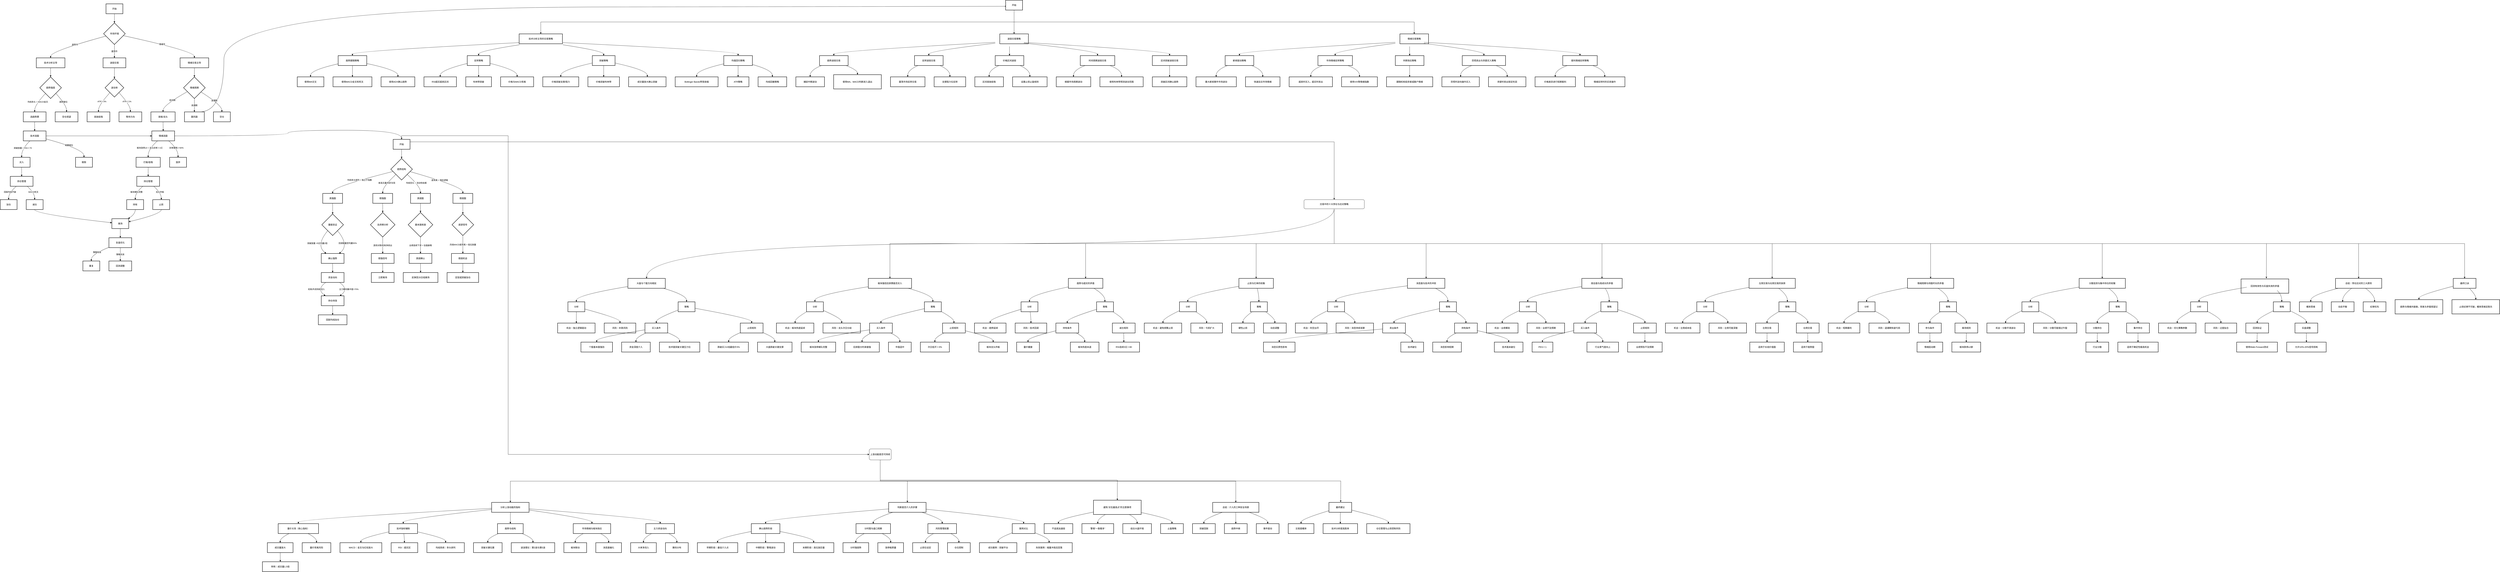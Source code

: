 <mxfile version="26.0.5">
  <diagram name="第 1 页" id="hVXwJrMXX0ssOfp9rYNk">
    <mxGraphModel dx="7170" dy="4859" grid="1" gridSize="10" guides="1" tooltips="1" connect="1" arrows="1" fold="1" page="1" pageScale="1" pageWidth="827" pageHeight="1169" math="0" shadow="0">
      <root>
        <mxCell id="0" />
        <mxCell id="1" parent="0" />
        <mxCell id="F1iVXxPJUSdubmlJLsjF-1" value="开始" style="whiteSpace=wrap;strokeWidth=2;" vertex="1" parent="1">
          <mxGeometry x="597" y="20" width="92" height="54" as="geometry" />
        </mxCell>
        <mxCell id="F1iVXxPJUSdubmlJLsjF-2" value="市场环境" style="rhombus;strokeWidth=2;whiteSpace=wrap;" vertex="1" parent="1">
          <mxGeometry x="584" y="124" width="118" height="118" as="geometry" />
        </mxCell>
        <mxCell id="F1iVXxPJUSdubmlJLsjF-3" value="技术分析主导" style="whiteSpace=wrap;strokeWidth=2;" vertex="1" parent="1">
          <mxGeometry x="217" y="315" width="156" height="54" as="geometry" />
        </mxCell>
        <mxCell id="F1iVXxPJUSdubmlJLsjF-4" value="波段交易" style="whiteSpace=wrap;strokeWidth=2;" vertex="1" parent="1">
          <mxGeometry x="581" y="315" width="124" height="54" as="geometry" />
        </mxCell>
        <mxCell id="F1iVXxPJUSdubmlJLsjF-5" value="情绪交易主导" style="whiteSpace=wrap;strokeWidth=2;" vertex="1" parent="1">
          <mxGeometry x="1001" y="315" width="156" height="54" as="geometry" />
        </mxCell>
        <mxCell id="F1iVXxPJUSdubmlJLsjF-6" value="趋势强度" style="rhombus;strokeWidth=2;whiteSpace=wrap;" vertex="1" parent="1">
          <mxGeometry x="236" y="419" width="118" height="118" as="geometry" />
        </mxCell>
        <mxCell id="F1iVXxPJUSdubmlJLsjF-7" value="选趋势票" style="whiteSpace=wrap;strokeWidth=2;" vertex="1" parent="1">
          <mxGeometry x="146" y="610" width="124" height="54" as="geometry" />
        </mxCell>
        <mxCell id="F1iVXxPJUSdubmlJLsjF-8" value="空仓观望" style="whiteSpace=wrap;strokeWidth=2;" vertex="1" parent="1">
          <mxGeometry x="320" y="610" width="124" height="54" as="geometry" />
        </mxCell>
        <mxCell id="F1iVXxPJUSdubmlJLsjF-9" value="波动率" style="rhombus;strokeWidth=2;whiteSpace=wrap;" vertex="1" parent="1">
          <mxGeometry x="592" y="427" width="102" height="102" as="geometry" />
        </mxCell>
        <mxCell id="F1iVXxPJUSdubmlJLsjF-10" value="高抛低吸" style="whiteSpace=wrap;strokeWidth=2;" vertex="1" parent="1">
          <mxGeometry x="494" y="610" width="124" height="54" as="geometry" />
        </mxCell>
        <mxCell id="F1iVXxPJUSdubmlJLsjF-11" value="等待方向" style="whiteSpace=wrap;strokeWidth=2;" vertex="1" parent="1">
          <mxGeometry x="668" y="610" width="124" height="54" as="geometry" />
        </mxCell>
        <mxCell id="F1iVXxPJUSdubmlJLsjF-12" value="情绪周期" style="rhombus;strokeWidth=2;whiteSpace=wrap;" vertex="1" parent="1">
          <mxGeometry x="1020" y="419" width="118" height="118" as="geometry" />
        </mxCell>
        <mxCell id="F1iVXxPJUSdubmlJLsjF-13" value="首板/龙头" style="whiteSpace=wrap;strokeWidth=2;" vertex="1" parent="1">
          <mxGeometry x="842" y="610" width="132" height="54" as="geometry" />
        </mxCell>
        <mxCell id="F1iVXxPJUSdubmlJLsjF-112" style="edgeStyle=orthogonalEdgeStyle;rounded=0;orthogonalLoop=1;jettySize=auto;html=1;exitX=0.75;exitY=0;exitDx=0;exitDy=0;entryX=0;entryY=0.5;entryDx=0;entryDy=0;curved=1;" edge="1" parent="1" source="F1iVXxPJUSdubmlJLsjF-14" target="F1iVXxPJUSdubmlJLsjF-109">
          <mxGeometry relative="1" as="geometry">
            <Array as="points">
              <mxPoint x="1240" y="610" />
              <mxPoint x="1240" y="37" />
            </Array>
          </mxGeometry>
        </mxCell>
        <mxCell id="F1iVXxPJUSdubmlJLsjF-14" value="跟风股" style="whiteSpace=wrap;strokeWidth=2;" vertex="1" parent="1">
          <mxGeometry x="1025" y="610" width="108" height="54" as="geometry" />
        </mxCell>
        <mxCell id="F1iVXxPJUSdubmlJLsjF-15" value="空仓" style="whiteSpace=wrap;strokeWidth=2;" vertex="1" parent="1">
          <mxGeometry x="1183" y="610" width="92" height="54" as="geometry" />
        </mxCell>
        <mxCell id="F1iVXxPJUSdubmlJLsjF-107" style="edgeStyle=orthogonalEdgeStyle;rounded=0;orthogonalLoop=1;jettySize=auto;html=1;exitX=1;exitY=0.5;exitDx=0;exitDy=0;entryX=0;entryY=0.5;entryDx=0;entryDy=0;" edge="1" parent="1" source="F1iVXxPJUSdubmlJLsjF-16" target="F1iVXxPJUSdubmlJLsjF-19">
          <mxGeometry relative="1" as="geometry" />
        </mxCell>
        <mxCell id="F1iVXxPJUSdubmlJLsjF-16" value="技术选股" style="whiteSpace=wrap;strokeWidth=2;" vertex="1" parent="1">
          <mxGeometry x="146" y="714" width="124" height="54" as="geometry" />
        </mxCell>
        <mxCell id="F1iVXxPJUSdubmlJLsjF-17" value="买入" style="whiteSpace=wrap;strokeWidth=2;" vertex="1" parent="1">
          <mxGeometry x="91" y="858" width="92" height="54" as="geometry" />
        </mxCell>
        <mxCell id="F1iVXxPJUSdubmlJLsjF-18" value="剔除" style="whiteSpace=wrap;strokeWidth=2;" vertex="1" parent="1">
          <mxGeometry x="431" y="858" width="92" height="54" as="geometry" />
        </mxCell>
        <mxCell id="F1iVXxPJUSdubmlJLsjF-106" style="edgeStyle=orthogonalEdgeStyle;rounded=0;orthogonalLoop=1;jettySize=auto;html=1;exitX=1;exitY=0.5;exitDx=0;exitDy=0;entryX=0.5;entryY=0;entryDx=0;entryDy=0;curved=1;" edge="1" parent="1" source="F1iVXxPJUSdubmlJLsjF-19" target="F1iVXxPJUSdubmlJLsjF-64">
          <mxGeometry relative="1" as="geometry">
            <mxPoint x="1990" y="890" as="targetPoint" />
            <Array as="points">
              <mxPoint x="1590" y="741" />
              <mxPoint x="1590" y="710" />
              <mxPoint x="2209" y="710" />
            </Array>
          </mxGeometry>
        </mxCell>
        <mxCell id="F1iVXxPJUSdubmlJLsjF-19" value="情绪选股" style="whiteSpace=wrap;strokeWidth=2;" vertex="1" parent="1">
          <mxGeometry x="847" y="714" width="124" height="54" as="geometry" />
        </mxCell>
        <mxCell id="F1iVXxPJUSdubmlJLsjF-20" value="打板/低吸" style="whiteSpace=wrap;strokeWidth=2;" vertex="1" parent="1">
          <mxGeometry x="761" y="858" width="132" height="54" as="geometry" />
        </mxCell>
        <mxCell id="F1iVXxPJUSdubmlJLsjF-21" value="放弃" style="whiteSpace=wrap;strokeWidth=2;" vertex="1" parent="1">
          <mxGeometry x="944" y="858" width="92" height="54" as="geometry" />
        </mxCell>
        <mxCell id="F1iVXxPJUSdubmlJLsjF-22" value="持仓管理" style="whiteSpace=wrap;strokeWidth=2;" vertex="1" parent="1">
          <mxGeometry x="75" y="962" width="124" height="54" as="geometry" />
        </mxCell>
        <mxCell id="F1iVXxPJUSdubmlJLsjF-23" value="加仓" style="whiteSpace=wrap;strokeWidth=2;" vertex="1" parent="1">
          <mxGeometry x="20" y="1089" width="92" height="54" as="geometry" />
        </mxCell>
        <mxCell id="F1iVXxPJUSdubmlJLsjF-24" value="减仓" style="whiteSpace=wrap;strokeWidth=2;" vertex="1" parent="1">
          <mxGeometry x="162" y="1089" width="92" height="54" as="geometry" />
        </mxCell>
        <mxCell id="F1iVXxPJUSdubmlJLsjF-25" value="持仓管理" style="whiteSpace=wrap;strokeWidth=2;" vertex="1" parent="1">
          <mxGeometry x="765" y="962" width="124" height="54" as="geometry" />
        </mxCell>
        <mxCell id="F1iVXxPJUSdubmlJLsjF-26" value="持有" style="whiteSpace=wrap;strokeWidth=2;" vertex="1" parent="1">
          <mxGeometry x="710" y="1089" width="92" height="54" as="geometry" />
        </mxCell>
        <mxCell id="F1iVXxPJUSdubmlJLsjF-27" value="止损" style="whiteSpace=wrap;strokeWidth=2;" vertex="1" parent="1">
          <mxGeometry x="852" y="1089" width="92" height="54" as="geometry" />
        </mxCell>
        <mxCell id="F1iVXxPJUSdubmlJLsjF-28" value="离场" style="whiteSpace=wrap;strokeWidth=2;" vertex="1" parent="1">
          <mxGeometry x="629" y="1193" width="92" height="54" as="geometry" />
        </mxCell>
        <mxCell id="F1iVXxPJUSdubmlJLsjF-29" value="复盘优化" style="whiteSpace=wrap;strokeWidth=2;" vertex="1" parent="1">
          <mxGeometry x="613" y="1297" width="124" height="54" as="geometry" />
        </mxCell>
        <mxCell id="F1iVXxPJUSdubmlJLsjF-30" value="重复" style="whiteSpace=wrap;strokeWidth=2;" vertex="1" parent="1">
          <mxGeometry x="471" y="1424" width="92" height="54" as="geometry" />
        </mxCell>
        <mxCell id="F1iVXxPJUSdubmlJLsjF-31" value="回测调整" style="whiteSpace=wrap;strokeWidth=2;" vertex="1" parent="1">
          <mxGeometry x="613" y="1424" width="124" height="54" as="geometry" />
        </mxCell>
        <mxCell id="F1iVXxPJUSdubmlJLsjF-32" value="" style="curved=1;startArrow=none;endArrow=block;exitX=0.5;exitY=1;entryX=0.5;entryY=0;rounded=0;" edge="1" parent="1" source="F1iVXxPJUSdubmlJLsjF-1" target="F1iVXxPJUSdubmlJLsjF-2">
          <mxGeometry relative="1" as="geometry">
            <Array as="points" />
          </mxGeometry>
        </mxCell>
        <mxCell id="F1iVXxPJUSdubmlJLsjF-33" value="趋势市" style="curved=1;startArrow=none;endArrow=block;exitX=0;exitY=0.64;entryX=0.5;entryY=0;rounded=0;" edge="1" parent="1" source="F1iVXxPJUSdubmlJLsjF-2" target="F1iVXxPJUSdubmlJLsjF-3">
          <mxGeometry relative="1" as="geometry">
            <Array as="points">
              <mxPoint x="295" y="278" />
            </Array>
          </mxGeometry>
        </mxCell>
        <mxCell id="F1iVXxPJUSdubmlJLsjF-34" value="震荡市" style="curved=1;startArrow=none;endArrow=block;exitX=0.5;exitY=1;entryX=0.5;entryY=0;rounded=0;" edge="1" parent="1" source="F1iVXxPJUSdubmlJLsjF-2" target="F1iVXxPJUSdubmlJLsjF-4">
          <mxGeometry relative="1" as="geometry">
            <Array as="points" />
          </mxGeometry>
        </mxCell>
        <mxCell id="F1iVXxPJUSdubmlJLsjF-35" value="情绪市" style="curved=1;startArrow=none;endArrow=block;exitX=1;exitY=0.61;entryX=0.5;entryY=0;rounded=0;" edge="1" parent="1" source="F1iVXxPJUSdubmlJLsjF-2" target="F1iVXxPJUSdubmlJLsjF-5">
          <mxGeometry relative="1" as="geometry">
            <Array as="points">
              <mxPoint x="1079" y="278" />
            </Array>
          </mxGeometry>
        </mxCell>
        <mxCell id="F1iVXxPJUSdubmlJLsjF-36" value="" style="curved=1;startArrow=none;endArrow=block;exitX=0.5;exitY=1;entryX=0.5;entryY=0;rounded=0;" edge="1" parent="1" source="F1iVXxPJUSdubmlJLsjF-3" target="F1iVXxPJUSdubmlJLsjF-6">
          <mxGeometry relative="1" as="geometry">
            <Array as="points" />
          </mxGeometry>
        </mxCell>
        <mxCell id="F1iVXxPJUSdubmlJLsjF-37" value="均线多头 + MACD金叉" style="curved=1;startArrow=none;endArrow=block;exitX=0.05;exitY=1;entryX=0.5;entryY=0;rounded=0;" edge="1" parent="1" source="F1iVXxPJUSdubmlJLsjF-6" target="F1iVXxPJUSdubmlJLsjF-7">
          <mxGeometry relative="1" as="geometry">
            <Array as="points">
              <mxPoint x="208" y="573" />
            </Array>
          </mxGeometry>
        </mxCell>
        <mxCell id="F1iVXxPJUSdubmlJLsjF-38" value="趋势破位" style="curved=1;startArrow=none;endArrow=block;exitX=0.96;exitY=1;entryX=0.5;entryY=0;rounded=0;" edge="1" parent="1" source="F1iVXxPJUSdubmlJLsjF-6" target="F1iVXxPJUSdubmlJLsjF-8">
          <mxGeometry relative="1" as="geometry">
            <Array as="points">
              <mxPoint x="382" y="573" />
            </Array>
          </mxGeometry>
        </mxCell>
        <mxCell id="F1iVXxPJUSdubmlJLsjF-39" value="" style="curved=1;startArrow=none;endArrow=block;exitX=0.5;exitY=1;entryX=0.5;entryY=0;rounded=0;" edge="1" parent="1" source="F1iVXxPJUSdubmlJLsjF-4" target="F1iVXxPJUSdubmlJLsjF-9">
          <mxGeometry relative="1" as="geometry">
            <Array as="points" />
          </mxGeometry>
        </mxCell>
        <mxCell id="F1iVXxPJUSdubmlJLsjF-40" value="ATR＞3%" style="curved=1;startArrow=none;endArrow=block;exitX=0.05;exitY=1;entryX=0.5;entryY=0;rounded=0;" edge="1" parent="1" source="F1iVXxPJUSdubmlJLsjF-9" target="F1iVXxPJUSdubmlJLsjF-10">
          <mxGeometry relative="1" as="geometry">
            <Array as="points">
              <mxPoint x="556" y="573" />
            </Array>
          </mxGeometry>
        </mxCell>
        <mxCell id="F1iVXxPJUSdubmlJLsjF-41" value="ATR＜1%" style="curved=1;startArrow=none;endArrow=block;exitX=0.96;exitY=1;entryX=0.5;entryY=0;rounded=0;" edge="1" parent="1" source="F1iVXxPJUSdubmlJLsjF-9" target="F1iVXxPJUSdubmlJLsjF-11">
          <mxGeometry relative="1" as="geometry">
            <Array as="points">
              <mxPoint x="730" y="573" />
            </Array>
          </mxGeometry>
        </mxCell>
        <mxCell id="F1iVXxPJUSdubmlJLsjF-42" value="" style="curved=1;startArrow=none;endArrow=block;exitX=0.5;exitY=1;entryX=0.5;entryY=0;rounded=0;" edge="1" parent="1" source="F1iVXxPJUSdubmlJLsjF-5" target="F1iVXxPJUSdubmlJLsjF-12">
          <mxGeometry relative="1" as="geometry">
            <Array as="points" />
          </mxGeometry>
        </mxCell>
        <mxCell id="F1iVXxPJUSdubmlJLsjF-43" value="启动期" style="curved=1;startArrow=none;endArrow=block;exitX=0;exitY=0.78;entryX=0.5;entryY=0;rounded=0;" edge="1" parent="1" source="F1iVXxPJUSdubmlJLsjF-12" target="F1iVXxPJUSdubmlJLsjF-13">
          <mxGeometry relative="1" as="geometry">
            <Array as="points">
              <mxPoint x="909" y="573" />
            </Array>
          </mxGeometry>
        </mxCell>
        <mxCell id="F1iVXxPJUSdubmlJLsjF-44" value="高潮期" style="curved=1;startArrow=none;endArrow=block;exitX=0.5;exitY=1;entryX=0.5;entryY=0;rounded=0;" edge="1" parent="1" source="F1iVXxPJUSdubmlJLsjF-12" target="F1iVXxPJUSdubmlJLsjF-14">
          <mxGeometry relative="1" as="geometry">
            <Array as="points" />
          </mxGeometry>
        </mxCell>
        <mxCell id="F1iVXxPJUSdubmlJLsjF-45" value="退潮期" style="curved=1;startArrow=none;endArrow=block;exitX=1;exitY=0.82;entryX=0.5;entryY=0;rounded=0;" edge="1" parent="1" source="F1iVXxPJUSdubmlJLsjF-12" target="F1iVXxPJUSdubmlJLsjF-15">
          <mxGeometry relative="1" as="geometry">
            <Array as="points">
              <mxPoint x="1229" y="573" />
            </Array>
          </mxGeometry>
        </mxCell>
        <mxCell id="F1iVXxPJUSdubmlJLsjF-46" value="" style="curved=1;startArrow=none;endArrow=block;exitX=0.5;exitY=1;entryX=0.5;entryY=0;rounded=0;" edge="1" parent="1" source="F1iVXxPJUSdubmlJLsjF-7" target="F1iVXxPJUSdubmlJLsjF-16">
          <mxGeometry relative="1" as="geometry">
            <Array as="points" />
          </mxGeometry>
        </mxCell>
        <mxCell id="F1iVXxPJUSdubmlJLsjF-47" value="突破放量 + RSI＜70" style="curved=1;startArrow=none;endArrow=block;exitX=0.29;exitY=1;entryX=0.5;entryY=0.01;rounded=0;" edge="1" parent="1" source="F1iVXxPJUSdubmlJLsjF-16" target="F1iVXxPJUSdubmlJLsjF-17">
          <mxGeometry relative="1" as="geometry">
            <Array as="points">
              <mxPoint x="137" y="813" />
            </Array>
          </mxGeometry>
        </mxCell>
        <mxCell id="F1iVXxPJUSdubmlJLsjF-48" value="缩量破位" style="curved=1;startArrow=none;endArrow=block;exitX=1;exitY=0.81;entryX=0.5;entryY=0.01;rounded=0;" edge="1" parent="1" source="F1iVXxPJUSdubmlJLsjF-16" target="F1iVXxPJUSdubmlJLsjF-18">
          <mxGeometry relative="1" as="geometry">
            <Array as="points">
              <mxPoint x="477" y="813" />
            </Array>
          </mxGeometry>
        </mxCell>
        <mxCell id="F1iVXxPJUSdubmlJLsjF-49" value="" style="curved=1;startArrow=none;endArrow=block;exitX=0.5;exitY=1;entryX=0.5;entryY=0;rounded=0;" edge="1" parent="1" source="F1iVXxPJUSdubmlJLsjF-13" target="F1iVXxPJUSdubmlJLsjF-19">
          <mxGeometry relative="1" as="geometry">
            <Array as="points" />
          </mxGeometry>
        </mxCell>
        <mxCell id="F1iVXxPJUSdubmlJLsjF-50" value="板块涨停≥3 + 龙头封单＞1亿" style="curved=1;startArrow=none;endArrow=block;exitX=0.25;exitY=1;entryX=0.5;entryY=0.01;rounded=0;" edge="1" parent="1" source="F1iVXxPJUSdubmlJLsjF-19" target="F1iVXxPJUSdubmlJLsjF-20">
          <mxGeometry relative="1" as="geometry">
            <Array as="points">
              <mxPoint x="827" y="813" />
            </Array>
          </mxGeometry>
        </mxCell>
        <mxCell id="F1iVXxPJUSdubmlJLsjF-51" value="封单骤降＞50%" style="curved=1;startArrow=none;endArrow=block;exitX=0.74;exitY=1;entryX=0.5;entryY=0.01;rounded=0;" edge="1" parent="1" source="F1iVXxPJUSdubmlJLsjF-19" target="F1iVXxPJUSdubmlJLsjF-21">
          <mxGeometry relative="1" as="geometry">
            <Array as="points">
              <mxPoint x="990" y="813" />
            </Array>
          </mxGeometry>
        </mxCell>
        <mxCell id="F1iVXxPJUSdubmlJLsjF-52" value="" style="curved=1;startArrow=none;endArrow=block;exitX=0.5;exitY=1.01;entryX=0.5;entryY=0.01;rounded=0;" edge="1" parent="1" source="F1iVXxPJUSdubmlJLsjF-17" target="F1iVXxPJUSdubmlJLsjF-22">
          <mxGeometry relative="1" as="geometry">
            <Array as="points" />
          </mxGeometry>
        </mxCell>
        <mxCell id="F1iVXxPJUSdubmlJLsjF-53" value="回踩均线不破" style="curved=1;startArrow=none;endArrow=block;exitX=0.26;exitY=1.01;entryX=0.5;entryY=0;rounded=0;" edge="1" parent="1" source="F1iVXxPJUSdubmlJLsjF-22" target="F1iVXxPJUSdubmlJLsjF-23">
          <mxGeometry relative="1" as="geometry">
            <Array as="points">
              <mxPoint x="66" y="1053" />
            </Array>
          </mxGeometry>
        </mxCell>
        <mxCell id="F1iVXxPJUSdubmlJLsjF-54" value="MACD死叉" style="curved=1;startArrow=none;endArrow=block;exitX=0.75;exitY=1.01;entryX=0.5;entryY=0;rounded=0;" edge="1" parent="1" source="F1iVXxPJUSdubmlJLsjF-22" target="F1iVXxPJUSdubmlJLsjF-24">
          <mxGeometry relative="1" as="geometry">
            <Array as="points">
              <mxPoint x="208" y="1053" />
            </Array>
          </mxGeometry>
        </mxCell>
        <mxCell id="F1iVXxPJUSdubmlJLsjF-55" value="" style="curved=1;startArrow=none;endArrow=block;exitX=0.5;exitY=1.01;entryX=0.5;entryY=0.01;rounded=0;" edge="1" parent="1" source="F1iVXxPJUSdubmlJLsjF-20" target="F1iVXxPJUSdubmlJLsjF-25">
          <mxGeometry relative="1" as="geometry">
            <Array as="points" />
          </mxGeometry>
        </mxCell>
        <mxCell id="F1iVXxPJUSdubmlJLsjF-56" value="板块梯队完整" style="curved=1;startArrow=none;endArrow=block;exitX=0.26;exitY=1.01;entryX=0.51;entryY=0;rounded=0;" edge="1" parent="1" source="F1iVXxPJUSdubmlJLsjF-25" target="F1iVXxPJUSdubmlJLsjF-26">
          <mxGeometry relative="1" as="geometry">
            <Array as="points">
              <mxPoint x="756" y="1053" />
            </Array>
          </mxGeometry>
        </mxCell>
        <mxCell id="F1iVXxPJUSdubmlJLsjF-57" value="龙头炸板" style="curved=1;startArrow=none;endArrow=block;exitX=0.75;exitY=1.01;entryX=0.51;entryY=0;rounded=0;" edge="1" parent="1" source="F1iVXxPJUSdubmlJLsjF-25" target="F1iVXxPJUSdubmlJLsjF-27">
          <mxGeometry relative="1" as="geometry">
            <Array as="points">
              <mxPoint x="898" y="1053" />
            </Array>
          </mxGeometry>
        </mxCell>
        <mxCell id="F1iVXxPJUSdubmlJLsjF-58" value="" style="curved=1;startArrow=none;endArrow=block;exitX=0.5;exitY=1.01;entryX=0;entryY=0.41;rounded=0;" edge="1" parent="1" source="F1iVXxPJUSdubmlJLsjF-24" target="F1iVXxPJUSdubmlJLsjF-28">
          <mxGeometry relative="1" as="geometry">
            <Array as="points">
              <mxPoint x="208" y="1168" />
            </Array>
          </mxGeometry>
        </mxCell>
        <mxCell id="F1iVXxPJUSdubmlJLsjF-59" value="" style="curved=1;startArrow=none;endArrow=block;exitX=0.51;exitY=1.01;entryX=0.96;entryY=0.01;rounded=0;" edge="1" parent="1" source="F1iVXxPJUSdubmlJLsjF-26" target="F1iVXxPJUSdubmlJLsjF-28">
          <mxGeometry relative="1" as="geometry">
            <Array as="points">
              <mxPoint x="756" y="1168" />
            </Array>
          </mxGeometry>
        </mxCell>
        <mxCell id="F1iVXxPJUSdubmlJLsjF-60" value="" style="curved=1;startArrow=none;endArrow=block;exitX=0.51;exitY=1.01;entryX=1;entryY=0.31;rounded=0;" edge="1" parent="1" source="F1iVXxPJUSdubmlJLsjF-27" target="F1iVXxPJUSdubmlJLsjF-28">
          <mxGeometry relative="1" as="geometry">
            <Array as="points">
              <mxPoint x="898" y="1168" />
            </Array>
          </mxGeometry>
        </mxCell>
        <mxCell id="F1iVXxPJUSdubmlJLsjF-61" value="" style="curved=1;startArrow=none;endArrow=block;exitX=0.5;exitY=1.01;entryX=0.5;entryY=0.01;rounded=0;" edge="1" parent="1" source="F1iVXxPJUSdubmlJLsjF-28" target="F1iVXxPJUSdubmlJLsjF-29">
          <mxGeometry relative="1" as="geometry">
            <Array as="points" />
          </mxGeometry>
        </mxCell>
        <mxCell id="F1iVXxPJUSdubmlJLsjF-62" value="策略有效" style="curved=1;startArrow=none;endArrow=block;exitX=0;exitY=0.97;entryX=0.5;entryY=0;rounded=0;" edge="1" parent="1" source="F1iVXxPJUSdubmlJLsjF-29" target="F1iVXxPJUSdubmlJLsjF-30">
          <mxGeometry relative="1" as="geometry">
            <Array as="points">
              <mxPoint x="517" y="1388" />
            </Array>
          </mxGeometry>
        </mxCell>
        <mxCell id="F1iVXxPJUSdubmlJLsjF-63" value="策略失效" style="curved=1;startArrow=none;endArrow=block;exitX=0.5;exitY=1.01;entryX=0.5;entryY=0;rounded=0;" edge="1" parent="1" source="F1iVXxPJUSdubmlJLsjF-29" target="F1iVXxPJUSdubmlJLsjF-31">
          <mxGeometry relative="1" as="geometry">
            <Array as="points" />
          </mxGeometry>
        </mxCell>
        <mxCell id="F1iVXxPJUSdubmlJLsjF-328" style="edgeStyle=orthogonalEdgeStyle;rounded=0;orthogonalLoop=1;jettySize=auto;html=1;exitX=1;exitY=0.25;exitDx=0;exitDy=0;entryX=0.5;entryY=0;entryDx=0;entryDy=0;" edge="1" parent="1" source="F1iVXxPJUSdubmlJLsjF-64" target="F1iVXxPJUSdubmlJLsjF-311">
          <mxGeometry relative="1" as="geometry" />
        </mxCell>
        <mxCell id="F1iVXxPJUSdubmlJLsjF-527" style="edgeStyle=orthogonalEdgeStyle;rounded=0;orthogonalLoop=1;jettySize=auto;html=1;exitX=0.5;exitY=0;exitDx=0;exitDy=0;entryX=0;entryY=0.5;entryDx=0;entryDy=0;" edge="1" parent="1" source="F1iVXxPJUSdubmlJLsjF-64" target="F1iVXxPJUSdubmlJLsjF-519">
          <mxGeometry relative="1" as="geometry">
            <Array as="points">
              <mxPoint x="2209" y="740" />
              <mxPoint x="2790" y="740" />
              <mxPoint x="2790" y="2480" />
            </Array>
          </mxGeometry>
        </mxCell>
        <mxCell id="F1iVXxPJUSdubmlJLsjF-64" value="开始" style="whiteSpace=wrap;strokeWidth=2;" vertex="1" parent="1">
          <mxGeometry x="2163" y="760" width="92" height="54" as="geometry" />
        </mxCell>
        <mxCell id="F1iVXxPJUSdubmlJLsjF-65" value="趋势结构" style="rhombus;strokeWidth=2;whiteSpace=wrap;" vertex="1" parent="1">
          <mxGeometry x="2150" y="864" width="118" height="118" as="geometry" />
        </mxCell>
        <mxCell id="F1iVXxPJUSdubmlJLsjF-66" value="真强股" style="whiteSpace=wrap;strokeWidth=2;" vertex="1" parent="1">
          <mxGeometry x="1779" y="1055" width="108" height="54" as="geometry" />
        </mxCell>
        <mxCell id="F1iVXxPJUSdubmlJLsjF-67" value="假强股" style="whiteSpace=wrap;strokeWidth=2;" vertex="1" parent="1">
          <mxGeometry x="2052" y="1055" width="108" height="54" as="geometry" />
        </mxCell>
        <mxCell id="F1iVXxPJUSdubmlJLsjF-68" value="真弱股" style="whiteSpace=wrap;strokeWidth=2;" vertex="1" parent="1">
          <mxGeometry x="2258" y="1055" width="108" height="54" as="geometry" />
        </mxCell>
        <mxCell id="F1iVXxPJUSdubmlJLsjF-69" value="假弱股" style="whiteSpace=wrap;strokeWidth=2;" vertex="1" parent="1">
          <mxGeometry x="2489" y="1055" width="108" height="54" as="geometry" />
        </mxCell>
        <mxCell id="F1iVXxPJUSdubmlJLsjF-70" value="量能验证" style="rhombus;strokeWidth=2;whiteSpace=wrap;" vertex="1" parent="1">
          <mxGeometry x="1774" y="1167" width="118" height="118" as="geometry" />
        </mxCell>
        <mxCell id="F1iVXxPJUSdubmlJLsjF-71" value="确认强势" style="whiteSpace=wrap;strokeWidth=2;" vertex="1" parent="1">
          <mxGeometry x="1771" y="1383" width="124" height="54" as="geometry" />
        </mxCell>
        <mxCell id="F1iVXxPJUSdubmlJLsjF-72" value="资金动向" style="whiteSpace=wrap;strokeWidth=2;" vertex="1" parent="1">
          <mxGeometry x="1771" y="1487" width="124" height="54" as="geometry" />
        </mxCell>
        <mxCell id="F1iVXxPJUSdubmlJLsjF-73" value="龙虎榜分析" style="rhombus;strokeWidth=2;whiteSpace=wrap;" vertex="1" parent="1">
          <mxGeometry x="2039" y="1159" width="134" height="134" as="geometry" />
        </mxCell>
        <mxCell id="F1iVXxPJUSdubmlJLsjF-74" value="假强信号" style="whiteSpace=wrap;strokeWidth=2;" vertex="1" parent="1">
          <mxGeometry x="2044" y="1383" width="124" height="54" as="geometry" />
        </mxCell>
        <mxCell id="F1iVXxPJUSdubmlJLsjF-75" value="立即离场" style="whiteSpace=wrap;strokeWidth=2;" vertex="1" parent="1">
          <mxGeometry x="2044" y="1487" width="124" height="54" as="geometry" />
        </mxCell>
        <mxCell id="F1iVXxPJUSdubmlJLsjF-76" value="基本面核查" style="rhombus;strokeWidth=2;whiteSpace=wrap;" vertex="1" parent="1">
          <mxGeometry x="2245" y="1159" width="134" height="134" as="geometry" />
        </mxCell>
        <mxCell id="F1iVXxPJUSdubmlJLsjF-77" value="真弱确认" style="whiteSpace=wrap;strokeWidth=2;" vertex="1" parent="1">
          <mxGeometry x="2250" y="1383" width="124" height="54" as="geometry" />
        </mxCell>
        <mxCell id="F1iVXxPJUSdubmlJLsjF-78" value="反弹至20日线离场" style="whiteSpace=wrap;strokeWidth=2;" vertex="1" parent="1">
          <mxGeometry x="2218" y="1487" width="189" height="54" as="geometry" />
        </mxCell>
        <mxCell id="F1iVXxPJUSdubmlJLsjF-79" value="底部信号" style="rhombus;strokeWidth=2;whiteSpace=wrap;" vertex="1" parent="1">
          <mxGeometry x="2484" y="1167" width="118" height="118" as="geometry" />
        </mxCell>
        <mxCell id="F1iVXxPJUSdubmlJLsjF-80" value="假弱机会" style="whiteSpace=wrap;strokeWidth=2;" vertex="1" parent="1">
          <mxGeometry x="2481" y="1383" width="124" height="54" as="geometry" />
        </mxCell>
        <mxCell id="F1iVXxPJUSdubmlJLsjF-81" value="定投或突破加仓" style="whiteSpace=wrap;strokeWidth=2;" vertex="1" parent="1">
          <mxGeometry x="2457" y="1487" width="172" height="54" as="geometry" />
        </mxCell>
        <mxCell id="F1iVXxPJUSdubmlJLsjF-82" value="持仓待涨" style="whiteSpace=wrap;strokeWidth=2;" vertex="1" parent="1">
          <mxGeometry x="1771" y="1614" width="124" height="54" as="geometry" />
        </mxCell>
        <mxCell id="F1iVXxPJUSdubmlJLsjF-83" value="回踩均线加仓" style="whiteSpace=wrap;strokeWidth=2;" vertex="1" parent="1">
          <mxGeometry x="1755" y="1718" width="156" height="54" as="geometry" />
        </mxCell>
        <mxCell id="F1iVXxPJUSdubmlJLsjF-84" value="" style="curved=1;startArrow=none;endArrow=block;exitX=0.5;exitY=1;entryX=0.5;entryY=0;rounded=0;" edge="1" parent="1" source="F1iVXxPJUSdubmlJLsjF-64" target="F1iVXxPJUSdubmlJLsjF-65">
          <mxGeometry relative="1" as="geometry">
            <Array as="points" />
          </mxGeometry>
        </mxCell>
        <mxCell id="F1iVXxPJUSdubmlJLsjF-85" value="均线多头排列 + 独立于指数" style="curved=1;startArrow=none;endArrow=block;exitX=0;exitY=0.63;entryX=0.5;entryY=0;rounded=0;" edge="1" parent="1" source="F1iVXxPJUSdubmlJLsjF-65" target="F1iVXxPJUSdubmlJLsjF-66">
          <mxGeometry relative="1" as="geometry">
            <Array as="points">
              <mxPoint x="1833" y="1018" />
            </Array>
          </mxGeometry>
        </mxCell>
        <mxCell id="F1iVXxPJUSdubmlJLsjF-86" value="新高无量/利好兑现" style="curved=1;startArrow=none;endArrow=block;exitX=0;exitY=0.96;entryX=0.5;entryY=0;rounded=0;" edge="1" parent="1" source="F1iVXxPJUSdubmlJLsjF-65" target="F1iVXxPJUSdubmlJLsjF-67">
          <mxGeometry relative="1" as="geometry">
            <Array as="points">
              <mxPoint x="2106" y="1018" />
            </Array>
          </mxGeometry>
        </mxCell>
        <mxCell id="F1iVXxPJUSdubmlJLsjF-87" value="均线空头 + 流动性枯竭" style="curved=1;startArrow=none;endArrow=block;exitX=1;exitY=0.96;entryX=0.5;entryY=0;rounded=0;" edge="1" parent="1" source="F1iVXxPJUSdubmlJLsjF-65" target="F1iVXxPJUSdubmlJLsjF-68">
          <mxGeometry relative="1" as="geometry">
            <Array as="points">
              <mxPoint x="2312" y="1018" />
            </Array>
          </mxGeometry>
        </mxCell>
        <mxCell id="F1iVXxPJUSdubmlJLsjF-88" value="底背离 + 错杀逻辑" style="curved=1;startArrow=none;endArrow=block;exitX=1;exitY=0.64;entryX=0.5;entryY=0;rounded=0;" edge="1" parent="1" source="F1iVXxPJUSdubmlJLsjF-65" target="F1iVXxPJUSdubmlJLsjF-69">
          <mxGeometry relative="1" as="geometry">
            <Array as="points">
              <mxPoint x="2543" y="1018" />
            </Array>
          </mxGeometry>
        </mxCell>
        <mxCell id="F1iVXxPJUSdubmlJLsjF-89" value="" style="curved=1;startArrow=none;endArrow=block;exitX=0.5;exitY=1;entryX=0.5;entryY=0;rounded=0;" edge="1" parent="1" source="F1iVXxPJUSdubmlJLsjF-66" target="F1iVXxPJUSdubmlJLsjF-70">
          <mxGeometry relative="1" as="geometry">
            <Array as="points" />
          </mxGeometry>
        </mxCell>
        <mxCell id="F1iVXxPJUSdubmlJLsjF-90" value="突破放量 &gt;5日均量2倍" style="curved=1;startArrow=none;endArrow=block;exitX=0.09;exitY=1;entryX=0.22;entryY=0.01;rounded=0;" edge="1" parent="1" source="F1iVXxPJUSdubmlJLsjF-70" target="F1iVXxPJUSdubmlJLsjF-71">
          <mxGeometry relative="1" as="geometry">
            <Array as="points">
              <mxPoint x="1740" y="1338" />
            </Array>
          </mxGeometry>
        </mxCell>
        <mxCell id="F1iVXxPJUSdubmlJLsjF-91" value="回调缩量至均量50%" style="curved=1;startArrow=none;endArrow=block;exitX=0.91;exitY=1;entryX=0.78;entryY=0.01;rounded=0;" edge="1" parent="1" source="F1iVXxPJUSdubmlJLsjF-70" target="F1iVXxPJUSdubmlJLsjF-71">
          <mxGeometry relative="1" as="geometry">
            <Array as="points">
              <mxPoint x="1925" y="1338" />
            </Array>
          </mxGeometry>
        </mxCell>
        <mxCell id="F1iVXxPJUSdubmlJLsjF-92" value="" style="curved=1;startArrow=none;endArrow=block;exitX=0.5;exitY=1.01;entryX=0.5;entryY=0.01;rounded=0;" edge="1" parent="1" source="F1iVXxPJUSdubmlJLsjF-71" target="F1iVXxPJUSdubmlJLsjF-72">
          <mxGeometry relative="1" as="geometry">
            <Array as="points" />
          </mxGeometry>
        </mxCell>
        <mxCell id="F1iVXxPJUSdubmlJLsjF-93" value="" style="curved=1;startArrow=none;endArrow=block;exitX=0.5;exitY=1;entryX=0.5;entryY=0;rounded=0;" edge="1" parent="1" source="F1iVXxPJUSdubmlJLsjF-67" target="F1iVXxPJUSdubmlJLsjF-73">
          <mxGeometry relative="1" as="geometry">
            <Array as="points" />
          </mxGeometry>
        </mxCell>
        <mxCell id="F1iVXxPJUSdubmlJLsjF-94" value="游资对倒/机构净卖出" style="curved=1;startArrow=none;endArrow=block;exitX=0.5;exitY=1;entryX=0.5;entryY=0.01;rounded=0;" edge="1" parent="1" source="F1iVXxPJUSdubmlJLsjF-73" target="F1iVXxPJUSdubmlJLsjF-74">
          <mxGeometry relative="1" as="geometry">
            <Array as="points" />
          </mxGeometry>
        </mxCell>
        <mxCell id="F1iVXxPJUSdubmlJLsjF-95" value="" style="curved=1;startArrow=none;endArrow=block;exitX=0.5;exitY=1.01;entryX=0.5;entryY=0.01;rounded=0;" edge="1" parent="1" source="F1iVXxPJUSdubmlJLsjF-74" target="F1iVXxPJUSdubmlJLsjF-75">
          <mxGeometry relative="1" as="geometry">
            <Array as="points" />
          </mxGeometry>
        </mxCell>
        <mxCell id="F1iVXxPJUSdubmlJLsjF-96" value="" style="curved=1;startArrow=none;endArrow=block;exitX=0.5;exitY=1;entryX=0.5;entryY=0;rounded=0;" edge="1" parent="1" source="F1iVXxPJUSdubmlJLsjF-68" target="F1iVXxPJUSdubmlJLsjF-76">
          <mxGeometry relative="1" as="geometry">
            <Array as="points" />
          </mxGeometry>
        </mxCell>
        <mxCell id="F1iVXxPJUSdubmlJLsjF-97" value="业绩连续下滑 + 估值崩塌" style="curved=1;startArrow=none;endArrow=block;exitX=0.5;exitY=1;entryX=0.5;entryY=0.01;rounded=0;" edge="1" parent="1" source="F1iVXxPJUSdubmlJLsjF-76" target="F1iVXxPJUSdubmlJLsjF-77">
          <mxGeometry relative="1" as="geometry">
            <Array as="points" />
          </mxGeometry>
        </mxCell>
        <mxCell id="F1iVXxPJUSdubmlJLsjF-98" value="" style="curved=1;startArrow=none;endArrow=block;exitX=0.5;exitY=1.01;entryX=0.5;entryY=0.01;rounded=0;" edge="1" parent="1" source="F1iVXxPJUSdubmlJLsjF-77" target="F1iVXxPJUSdubmlJLsjF-78">
          <mxGeometry relative="1" as="geometry">
            <Array as="points" />
          </mxGeometry>
        </mxCell>
        <mxCell id="F1iVXxPJUSdubmlJLsjF-99" value="" style="curved=1;startArrow=none;endArrow=block;exitX=0.5;exitY=1;entryX=0.5;entryY=0;rounded=0;" edge="1" parent="1" source="F1iVXxPJUSdubmlJLsjF-69" target="F1iVXxPJUSdubmlJLsjF-79">
          <mxGeometry relative="1" as="geometry">
            <Array as="points" />
          </mxGeometry>
        </mxCell>
        <mxCell id="F1iVXxPJUSdubmlJLsjF-100" value="月线MACD底背离 + 低位放量" style="curved=1;startArrow=none;endArrow=block;exitX=0.5;exitY=1;entryX=0.5;entryY=0.01;rounded=0;" edge="1" parent="1" source="F1iVXxPJUSdubmlJLsjF-79" target="F1iVXxPJUSdubmlJLsjF-80">
          <mxGeometry relative="1" as="geometry">
            <Array as="points" />
          </mxGeometry>
        </mxCell>
        <mxCell id="F1iVXxPJUSdubmlJLsjF-101" value="" style="curved=1;startArrow=none;endArrow=block;exitX=0.5;exitY=1.01;entryX=0.5;entryY=0.01;rounded=0;" edge="1" parent="1" source="F1iVXxPJUSdubmlJLsjF-80" target="F1iVXxPJUSdubmlJLsjF-81">
          <mxGeometry relative="1" as="geometry">
            <Array as="points" />
          </mxGeometry>
        </mxCell>
        <mxCell id="F1iVXxPJUSdubmlJLsjF-102" value="机构/外资持续流入" style="curved=1;startArrow=none;endArrow=block;exitX=0.19;exitY=1.01;entryX=0.19;entryY=0.01;rounded=0;" edge="1" parent="1" source="F1iVXxPJUSdubmlJLsjF-72" target="F1iVXxPJUSdubmlJLsjF-82">
          <mxGeometry relative="1" as="geometry">
            <Array as="points">
              <mxPoint x="1744" y="1578" />
            </Array>
          </mxGeometry>
        </mxCell>
        <mxCell id="F1iVXxPJUSdubmlJLsjF-103" value="主力筹码集中度&gt;70%" style="curved=1;startArrow=none;endArrow=block;exitX=0.81;exitY=1.01;entryX=0.81;entryY=0.01;rounded=0;" edge="1" parent="1" source="F1iVXxPJUSdubmlJLsjF-72" target="F1iVXxPJUSdubmlJLsjF-82">
          <mxGeometry relative="1" as="geometry">
            <Array as="points">
              <mxPoint x="1922" y="1578" />
            </Array>
          </mxGeometry>
        </mxCell>
        <mxCell id="F1iVXxPJUSdubmlJLsjF-104" value="" style="curved=1;startArrow=none;endArrow=block;exitX=0.5;exitY=1.01;entryX=0.5;entryY=0.01;rounded=0;" edge="1" parent="1" source="F1iVXxPJUSdubmlJLsjF-82" target="F1iVXxPJUSdubmlJLsjF-83">
          <mxGeometry relative="1" as="geometry">
            <Array as="points" />
          </mxGeometry>
        </mxCell>
        <mxCell id="F1iVXxPJUSdubmlJLsjF-429" style="edgeStyle=orthogonalEdgeStyle;rounded=0;orthogonalLoop=1;jettySize=auto;html=1;exitX=0.5;exitY=1;exitDx=0;exitDy=0;entryX=0.5;entryY=0;entryDx=0;entryDy=0;" edge="1" parent="1" source="F1iVXxPJUSdubmlJLsjF-109" target="F1iVXxPJUSdubmlJLsjF-329">
          <mxGeometry relative="1" as="geometry" />
        </mxCell>
        <mxCell id="F1iVXxPJUSdubmlJLsjF-430" style="edgeStyle=orthogonalEdgeStyle;rounded=0;orthogonalLoop=1;jettySize=auto;html=1;exitX=0.5;exitY=1;exitDx=0;exitDy=0;entryX=0.5;entryY=0;entryDx=0;entryDy=0;" edge="1" parent="1" source="F1iVXxPJUSdubmlJLsjF-109" target="F1iVXxPJUSdubmlJLsjF-346">
          <mxGeometry relative="1" as="geometry" />
        </mxCell>
        <mxCell id="F1iVXxPJUSdubmlJLsjF-431" style="edgeStyle=orthogonalEdgeStyle;rounded=0;orthogonalLoop=1;jettySize=auto;html=1;exitX=0.5;exitY=1;exitDx=0;exitDy=0;entryX=0.5;entryY=0;entryDx=0;entryDy=0;" edge="1" parent="1" source="F1iVXxPJUSdubmlJLsjF-109" target="F1iVXxPJUSdubmlJLsjF-361">
          <mxGeometry relative="1" as="geometry" />
        </mxCell>
        <mxCell id="F1iVXxPJUSdubmlJLsjF-109" value="开始" style="whiteSpace=wrap;strokeWidth=2;" vertex="1" parent="1">
          <mxGeometry x="5503" width="92" height="54" as="geometry" />
        </mxCell>
        <mxCell id="F1iVXxPJUSdubmlJLsjF-113" value="大盘与个股方向相反" style="whiteSpace=wrap;strokeWidth=2;" vertex="1" parent="1">
          <mxGeometry x="3443" y="1519" width="204" height="54" as="geometry" />
        </mxCell>
        <mxCell id="F1iVXxPJUSdubmlJLsjF-114" value="分析" style="whiteSpace=wrap;strokeWidth=2;" vertex="1" parent="1">
          <mxGeometry x="3116" y="1647" width="92" height="54" as="geometry" />
        </mxCell>
        <mxCell id="F1iVXxPJUSdubmlJLsjF-115" value="机会：独立逻辑驱动" style="whiteSpace=wrap;strokeWidth=2;" vertex="1" parent="1">
          <mxGeometry x="3060" y="1763" width="204" height="54" as="geometry" />
        </mxCell>
        <mxCell id="F1iVXxPJUSdubmlJLsjF-116" value="风险：补跌风险" style="whiteSpace=wrap;strokeWidth=2;" vertex="1" parent="1">
          <mxGeometry x="3314" y="1763" width="172" height="54" as="geometry" />
        </mxCell>
        <mxCell id="F1iVXxPJUSdubmlJLsjF-117" value="策略" style="whiteSpace=wrap;strokeWidth=2;" vertex="1" parent="1">
          <mxGeometry x="3717" y="1647" width="92" height="54" as="geometry" />
        </mxCell>
        <mxCell id="F1iVXxPJUSdubmlJLsjF-118" value="买入条件" style="whiteSpace=wrap;strokeWidth=2;" vertex="1" parent="1">
          <mxGeometry x="3536" y="1763" width="124" height="54" as="geometry" />
        </mxCell>
        <mxCell id="F1iVXxPJUSdubmlJLsjF-119" value="个股基本面强劲" style="whiteSpace=wrap;strokeWidth=2;" vertex="1" parent="1">
          <mxGeometry x="3187" y="1867" width="172" height="54" as="geometry" />
        </mxCell>
        <mxCell id="F1iVXxPJUSdubmlJLsjF-120" value="资金深度介入" style="whiteSpace=wrap;strokeWidth=2;" vertex="1" parent="1">
          <mxGeometry x="3409" y="1867" width="156" height="54" as="geometry" />
        </mxCell>
        <mxCell id="F1iVXxPJUSdubmlJLsjF-121" value="技术面突破关键压力位" style="whiteSpace=wrap;strokeWidth=2;" vertex="1" parent="1">
          <mxGeometry x="3615" y="1867" width="220" height="54" as="geometry" />
        </mxCell>
        <mxCell id="F1iVXxPJUSdubmlJLsjF-122" value="止损规则" style="whiteSpace=wrap;strokeWidth=2;" vertex="1" parent="1">
          <mxGeometry x="4056" y="1763" width="124" height="54" as="geometry" />
        </mxCell>
        <mxCell id="F1iVXxPJUSdubmlJLsjF-123" value="跌破买入K线最低价3%" style="whiteSpace=wrap;strokeWidth=2;" vertex="1" parent="1">
          <mxGeometry x="3885" y="1867" width="215" height="54" as="geometry" />
        </mxCell>
        <mxCell id="F1iVXxPJUSdubmlJLsjF-124" value="大盘跌破关键支撑" style="whiteSpace=wrap;strokeWidth=2;" vertex="1" parent="1">
          <mxGeometry x="4150" y="1867" width="188" height="54" as="geometry" />
        </mxCell>
        <mxCell id="F1iVXxPJUSdubmlJLsjF-125" value="板块强但后排票能否买入" style="whiteSpace=wrap;strokeWidth=2;" vertex="1" parent="1">
          <mxGeometry x="4754" y="1519" width="236" height="54" as="geometry" />
        </mxCell>
        <mxCell id="F1iVXxPJUSdubmlJLsjF-126" value="分析" style="whiteSpace=wrap;strokeWidth=2;" vertex="1" parent="1">
          <mxGeometry x="4417" y="1647" width="92" height="54" as="geometry" />
        </mxCell>
        <mxCell id="F1iVXxPJUSdubmlJLsjF-127" value="机会：板块热度延续" style="whiteSpace=wrap;strokeWidth=2;" vertex="1" parent="1">
          <mxGeometry x="4253" y="1763" width="204" height="54" as="geometry" />
        </mxCell>
        <mxCell id="F1iVXxPJUSdubmlJLsjF-128" value="风险：龙头次日分歧" style="whiteSpace=wrap;strokeWidth=2;" vertex="1" parent="1">
          <mxGeometry x="4507" y="1763" width="204" height="54" as="geometry" />
        </mxCell>
        <mxCell id="F1iVXxPJUSdubmlJLsjF-129" value="策略" style="whiteSpace=wrap;strokeWidth=2;" vertex="1" parent="1">
          <mxGeometry x="5060" y="1647" width="92" height="54" as="geometry" />
        </mxCell>
        <mxCell id="F1iVXxPJUSdubmlJLsjF-130" value="买入条件" style="whiteSpace=wrap;strokeWidth=2;" vertex="1" parent="1">
          <mxGeometry x="4761" y="1763" width="124" height="54" as="geometry" />
        </mxCell>
        <mxCell id="F1iVXxPJUSdubmlJLsjF-131" value="板块涨停梯队完整" style="whiteSpace=wrap;strokeWidth=2;" vertex="1" parent="1">
          <mxGeometry x="4388" y="1867" width="188" height="54" as="geometry" />
        </mxCell>
        <mxCell id="F1iVXxPJUSdubmlJLsjF-132" value="后排股分时承接强" style="whiteSpace=wrap;strokeWidth=2;" vertex="1" parent="1">
          <mxGeometry x="4626" y="1867" width="188" height="54" as="geometry" />
        </mxCell>
        <mxCell id="F1iVXxPJUSdubmlJLsjF-133" value="市值适中" style="whiteSpace=wrap;strokeWidth=2;" vertex="1" parent="1">
          <mxGeometry x="4864" y="1867" width="124" height="54" as="geometry" />
        </mxCell>
        <mxCell id="F1iVXxPJUSdubmlJLsjF-134" value="止损规则" style="whiteSpace=wrap;strokeWidth=2;" vertex="1" parent="1">
          <mxGeometry x="5159" y="1763" width="124" height="54" as="geometry" />
        </mxCell>
        <mxCell id="F1iVXxPJUSdubmlJLsjF-135" value="次日低开＞3%" style="whiteSpace=wrap;strokeWidth=2;" vertex="1" parent="1">
          <mxGeometry x="5038" y="1867" width="158" height="54" as="geometry" />
        </mxCell>
        <mxCell id="F1iVXxPJUSdubmlJLsjF-136" value="板块龙头炸板" style="whiteSpace=wrap;strokeWidth=2;" vertex="1" parent="1">
          <mxGeometry x="5357" y="1867" width="156" height="54" as="geometry" />
        </mxCell>
        <mxCell id="F1iVXxPJUSdubmlJLsjF-137" value="趋势与超买的矛盾" style="whiteSpace=wrap;strokeWidth=2;" vertex="1" parent="1">
          <mxGeometry x="5845" y="1519" width="188" height="54" as="geometry" />
        </mxCell>
        <mxCell id="F1iVXxPJUSdubmlJLsjF-138" value="分析" style="whiteSpace=wrap;strokeWidth=2;" vertex="1" parent="1">
          <mxGeometry x="5587" y="1647" width="92" height="54" as="geometry" />
        </mxCell>
        <mxCell id="F1iVXxPJUSdubmlJLsjF-139" value="机会：趋势延续" style="whiteSpace=wrap;strokeWidth=2;" vertex="1" parent="1">
          <mxGeometry x="5333" y="1763" width="172" height="54" as="geometry" />
        </mxCell>
        <mxCell id="F1iVXxPJUSdubmlJLsjF-140" value="风险：技术回调" style="whiteSpace=wrap;strokeWidth=2;" vertex="1" parent="1">
          <mxGeometry x="5555" y="1763" width="172" height="54" as="geometry" />
        </mxCell>
        <mxCell id="F1iVXxPJUSdubmlJLsjF-141" value="策略" style="whiteSpace=wrap;strokeWidth=2;" vertex="1" parent="1">
          <mxGeometry x="5999" y="1647" width="92" height="54" as="geometry" />
        </mxCell>
        <mxCell id="F1iVXxPJUSdubmlJLsjF-142" value="持有条件" style="whiteSpace=wrap;strokeWidth=2;" vertex="1" parent="1">
          <mxGeometry x="5777" y="1763" width="124" height="54" as="geometry" />
        </mxCell>
        <mxCell id="F1iVXxPJUSdubmlJLsjF-143" value="量价健康" style="whiteSpace=wrap;strokeWidth=2;" vertex="1" parent="1">
          <mxGeometry x="5563" y="1867" width="124" height="54" as="geometry" />
        </mxCell>
        <mxCell id="F1iVXxPJUSdubmlJLsjF-144" value="板块热度未退" style="whiteSpace=wrap;strokeWidth=2;" vertex="1" parent="1">
          <mxGeometry x="5856" y="1867" width="156" height="54" as="geometry" />
        </mxCell>
        <mxCell id="F1iVXxPJUSdubmlJLsjF-145" value="减仓规则" style="whiteSpace=wrap;strokeWidth=2;" vertex="1" parent="1">
          <mxGeometry x="6085" y="1763" width="124" height="54" as="geometry" />
        </mxCell>
        <mxCell id="F1iVXxPJUSdubmlJLsjF-146" value="RSI连续3日＞80" style="whiteSpace=wrap;strokeWidth=2;" vertex="1" parent="1">
          <mxGeometry x="6062" y="1867" width="171" height="54" as="geometry" />
        </mxCell>
        <mxCell id="F1iVXxPJUSdubmlJLsjF-147" value="止损与扛单的权衡" style="whiteSpace=wrap;strokeWidth=2;" vertex="1" parent="1">
          <mxGeometry x="6775" y="1519" width="188" height="54" as="geometry" />
        </mxCell>
        <mxCell id="F1iVXxPJUSdubmlJLsjF-148" value="分析" style="whiteSpace=wrap;strokeWidth=2;" vertex="1" parent="1">
          <mxGeometry x="6451" y="1647" width="92" height="54" as="geometry" />
        </mxCell>
        <mxCell id="F1iVXxPJUSdubmlJLsjF-149" value="机会：避免频繁止损" style="whiteSpace=wrap;strokeWidth=2;" vertex="1" parent="1">
          <mxGeometry x="6259" y="1763" width="204" height="54" as="geometry" />
        </mxCell>
        <mxCell id="F1iVXxPJUSdubmlJLsjF-150" value="风险：亏损扩大" style="whiteSpace=wrap;strokeWidth=2;" vertex="1" parent="1">
          <mxGeometry x="6513" y="1763" width="172" height="54" as="geometry" />
        </mxCell>
        <mxCell id="F1iVXxPJUSdubmlJLsjF-151" value="策略" style="whiteSpace=wrap;strokeWidth=2;" vertex="1" parent="1">
          <mxGeometry x="6838" y="1647" width="92" height="54" as="geometry" />
        </mxCell>
        <mxCell id="F1iVXxPJUSdubmlJLsjF-152" value="硬性止损" style="whiteSpace=wrap;strokeWidth=2;" vertex="1" parent="1">
          <mxGeometry x="6735" y="1763" width="124" height="54" as="geometry" />
        </mxCell>
        <mxCell id="F1iVXxPJUSdubmlJLsjF-153" value="动态调整" style="whiteSpace=wrap;strokeWidth=2;" vertex="1" parent="1">
          <mxGeometry x="6909" y="1763" width="124" height="54" as="geometry" />
        </mxCell>
        <mxCell id="F1iVXxPJUSdubmlJLsjF-154" value="消息面与技术的冲突" style="whiteSpace=wrap;strokeWidth=2;" vertex="1" parent="1">
          <mxGeometry x="7694" y="1519" width="204" height="54" as="geometry" />
        </mxCell>
        <mxCell id="F1iVXxPJUSdubmlJLsjF-155" value="分析" style="whiteSpace=wrap;strokeWidth=2;" vertex="1" parent="1">
          <mxGeometry x="7259" y="1647" width="92" height="54" as="geometry" />
        </mxCell>
        <mxCell id="F1iVXxPJUSdubmlJLsjF-156" value="机会：利空出尽" style="whiteSpace=wrap;strokeWidth=2;" vertex="1" parent="1">
          <mxGeometry x="7083" y="1763" width="172" height="54" as="geometry" />
        </mxCell>
        <mxCell id="F1iVXxPJUSdubmlJLsjF-157" value="风险：消息持续发酵" style="whiteSpace=wrap;strokeWidth=2;" vertex="1" parent="1">
          <mxGeometry x="7305" y="1763" width="204" height="54" as="geometry" />
        </mxCell>
        <mxCell id="F1iVXxPJUSdubmlJLsjF-158" value="策略" style="whiteSpace=wrap;strokeWidth=2;" vertex="1" parent="1">
          <mxGeometry x="7869" y="1647" width="92" height="54" as="geometry" />
        </mxCell>
        <mxCell id="F1iVXxPJUSdubmlJLsjF-159" value="卖出条件" style="whiteSpace=wrap;strokeWidth=2;" vertex="1" parent="1">
          <mxGeometry x="7559" y="1763" width="124" height="54" as="geometry" />
        </mxCell>
        <mxCell id="F1iVXxPJUSdubmlJLsjF-160" value="消息实质性影响" style="whiteSpace=wrap;strokeWidth=2;" vertex="1" parent="1">
          <mxGeometry x="6909" y="1867" width="172" height="54" as="geometry" />
        </mxCell>
        <mxCell id="F1iVXxPJUSdubmlJLsjF-161" value="技术破位" style="whiteSpace=wrap;strokeWidth=2;" vertex="1" parent="1">
          <mxGeometry x="7658" y="1867" width="124" height="54" as="geometry" />
        </mxCell>
        <mxCell id="F1iVXxPJUSdubmlJLsjF-162" value="持有条件" style="whiteSpace=wrap;strokeWidth=2;" vertex="1" parent="1">
          <mxGeometry x="7951" y="1763" width="124" height="54" as="geometry" />
        </mxCell>
        <mxCell id="F1iVXxPJUSdubmlJLsjF-163" value="消息影响短期" style="whiteSpace=wrap;strokeWidth=2;" vertex="1" parent="1">
          <mxGeometry x="7832" y="1867" width="156" height="54" as="geometry" />
        </mxCell>
        <mxCell id="F1iVXxPJUSdubmlJLsjF-164" value="技术面未破位" style="whiteSpace=wrap;strokeWidth=2;" vertex="1" parent="1">
          <mxGeometry x="8168" y="1867" width="156" height="54" as="geometry" />
        </mxCell>
        <mxCell id="F1iVXxPJUSdubmlJLsjF-165" value="高估值与高成长的矛盾" style="whiteSpace=wrap;strokeWidth=2;" vertex="1" parent="1">
          <mxGeometry x="8645" y="1519" width="220" height="54" as="geometry" />
        </mxCell>
        <mxCell id="F1iVXxPJUSdubmlJLsjF-166" value="分析" style="whiteSpace=wrap;strokeWidth=2;" vertex="1" parent="1">
          <mxGeometry x="8305" y="1647" width="92" height="54" as="geometry" />
        </mxCell>
        <mxCell id="F1iVXxPJUSdubmlJLsjF-167" value="机会：业绩爆发" style="whiteSpace=wrap;strokeWidth=2;" vertex="1" parent="1">
          <mxGeometry x="8125" y="1763" width="172" height="54" as="geometry" />
        </mxCell>
        <mxCell id="F1iVXxPJUSdubmlJLsjF-168" value="风险：业绩不及预期" style="whiteSpace=wrap;strokeWidth=2;" vertex="1" parent="1">
          <mxGeometry x="8347" y="1763" width="204" height="54" as="geometry" />
        </mxCell>
        <mxCell id="F1iVXxPJUSdubmlJLsjF-169" value="策略" style="whiteSpace=wrap;strokeWidth=2;" vertex="1" parent="1">
          <mxGeometry x="8749" y="1647" width="92" height="54" as="geometry" />
        </mxCell>
        <mxCell id="F1iVXxPJUSdubmlJLsjF-170" value="买入条件" style="whiteSpace=wrap;strokeWidth=2;" vertex="1" parent="1">
          <mxGeometry x="8601" y="1763" width="124" height="54" as="geometry" />
        </mxCell>
        <mxCell id="F1iVXxPJUSdubmlJLsjF-171" value="PEG＜1" style="whiteSpace=wrap;strokeWidth=2;" vertex="1" parent="1">
          <mxGeometry x="8374" y="1867" width="113" height="54" as="geometry" />
        </mxCell>
        <mxCell id="F1iVXxPJUSdubmlJLsjF-172" value="行业景气度向上" style="whiteSpace=wrap;strokeWidth=2;" vertex="1" parent="1">
          <mxGeometry x="8673" y="1867" width="172" height="54" as="geometry" />
        </mxCell>
        <mxCell id="F1iVXxPJUSdubmlJLsjF-173" value="止损规则" style="whiteSpace=wrap;strokeWidth=2;" vertex="1" parent="1">
          <mxGeometry x="8927" y="1763" width="124" height="54" as="geometry" />
        </mxCell>
        <mxCell id="F1iVXxPJUSdubmlJLsjF-174" value="业绩预告不及预期" style="whiteSpace=wrap;strokeWidth=2;" vertex="1" parent="1">
          <mxGeometry x="8895" y="1867" width="188" height="54" as="geometry" />
        </mxCell>
        <mxCell id="F1iVXxPJUSdubmlJLsjF-175" value="左侧交易与右侧交易的抉择" style="whiteSpace=wrap;strokeWidth=2;" vertex="1" parent="1">
          <mxGeometry x="9557" y="1519" width="252" height="54" as="geometry" />
        </mxCell>
        <mxCell id="F1iVXxPJUSdubmlJLsjF-176" value="分析" style="whiteSpace=wrap;strokeWidth=2;" vertex="1" parent="1">
          <mxGeometry x="9272" y="1647" width="92" height="54" as="geometry" />
        </mxCell>
        <mxCell id="F1iVXxPJUSdubmlJLsjF-177" value="机会：左侧成本低" style="whiteSpace=wrap;strokeWidth=2;" vertex="1" parent="1">
          <mxGeometry x="9101" y="1763" width="188" height="54" as="geometry" />
        </mxCell>
        <mxCell id="F1iVXxPJUSdubmlJLsjF-178" value="风险：左侧可能深套" style="whiteSpace=wrap;strokeWidth=2;" vertex="1" parent="1">
          <mxGeometry x="9339" y="1763" width="204" height="54" as="geometry" />
        </mxCell>
        <mxCell id="F1iVXxPJUSdubmlJLsjF-179" value="策略" style="whiteSpace=wrap;strokeWidth=2;" vertex="1" parent="1">
          <mxGeometry x="9720" y="1647" width="92" height="54" as="geometry" />
        </mxCell>
        <mxCell id="F1iVXxPJUSdubmlJLsjF-180" value="左侧交易" style="whiteSpace=wrap;strokeWidth=2;" vertex="1" parent="1">
          <mxGeometry x="9593" y="1763" width="124" height="54" as="geometry" />
        </mxCell>
        <mxCell id="F1iVXxPJUSdubmlJLsjF-181" value="适用于长线价值股" style="whiteSpace=wrap;strokeWidth=2;" vertex="1" parent="1">
          <mxGeometry x="9561" y="1867" width="188" height="54" as="geometry" />
        </mxCell>
        <mxCell id="F1iVXxPJUSdubmlJLsjF-182" value="右侧交易" style="whiteSpace=wrap;strokeWidth=2;" vertex="1" parent="1">
          <mxGeometry x="9815" y="1763" width="124" height="54" as="geometry" />
        </mxCell>
        <mxCell id="F1iVXxPJUSdubmlJLsjF-183" value="适用于趋势股" style="whiteSpace=wrap;strokeWidth=2;" vertex="1" parent="1">
          <mxGeometry x="9799" y="1867" width="156" height="54" as="geometry" />
        </mxCell>
        <mxCell id="F1iVXxPJUSdubmlJLsjF-184" value="情绪周期与持股时长的矛盾" style="whiteSpace=wrap;strokeWidth=2;" vertex="1" parent="1">
          <mxGeometry x="10421" y="1519" width="252" height="54" as="geometry" />
        </mxCell>
        <mxCell id="F1iVXxPJUSdubmlJLsjF-185" value="分析" style="whiteSpace=wrap;strokeWidth=2;" vertex="1" parent="1">
          <mxGeometry x="10152" y="1647" width="92" height="54" as="geometry" />
        </mxCell>
        <mxCell id="F1iVXxPJUSdubmlJLsjF-186" value="机会：短期暴利" style="whiteSpace=wrap;strokeWidth=2;" vertex="1" parent="1">
          <mxGeometry x="9989" y="1763" width="172" height="54" as="geometry" />
        </mxCell>
        <mxCell id="F1iVXxPJUSdubmlJLsjF-187" value="风险：退潮期快速亏损" style="whiteSpace=wrap;strokeWidth=2;" vertex="1" parent="1">
          <mxGeometry x="10211" y="1763" width="220" height="54" as="geometry" />
        </mxCell>
        <mxCell id="F1iVXxPJUSdubmlJLsjF-188" value="策略" style="whiteSpace=wrap;strokeWidth=2;" vertex="1" parent="1">
          <mxGeometry x="10596" y="1647" width="92" height="54" as="geometry" />
        </mxCell>
        <mxCell id="F1iVXxPJUSdubmlJLsjF-189" value="参与条件" style="whiteSpace=wrap;strokeWidth=2;" vertex="1" parent="1">
          <mxGeometry x="10481" y="1763" width="124" height="54" as="geometry" />
        </mxCell>
        <mxCell id="F1iVXxPJUSdubmlJLsjF-190" value="情绪启动期" style="whiteSpace=wrap;strokeWidth=2;" vertex="1" parent="1">
          <mxGeometry x="10473" y="1867" width="140" height="54" as="geometry" />
        </mxCell>
        <mxCell id="F1iVXxPJUSdubmlJLsjF-191" value="离场规则" style="whiteSpace=wrap;strokeWidth=2;" vertex="1" parent="1">
          <mxGeometry x="10680" y="1763" width="124" height="54" as="geometry" />
        </mxCell>
        <mxCell id="F1iVXxPJUSdubmlJLsjF-192" value="板块跌停≥3家" style="whiteSpace=wrap;strokeWidth=2;" vertex="1" parent="1">
          <mxGeometry x="10663" y="1867" width="157" height="54" as="geometry" />
        </mxCell>
        <mxCell id="F1iVXxPJUSdubmlJLsjF-193" value="分散投资与集中持仓的权衡" style="whiteSpace=wrap;strokeWidth=2;" vertex="1" parent="1">
          <mxGeometry x="11357" y="1519" width="252" height="54" as="geometry" />
        </mxCell>
        <mxCell id="F1iVXxPJUSdubmlJLsjF-194" value="分析" style="whiteSpace=wrap;strokeWidth=2;" vertex="1" parent="1">
          <mxGeometry x="11045" y="1647" width="92" height="54" as="geometry" />
        </mxCell>
        <mxCell id="F1iVXxPJUSdubmlJLsjF-195" value="机会：分散平滑波动" style="whiteSpace=wrap;strokeWidth=2;" vertex="1" parent="1">
          <mxGeometry x="10854" y="1763" width="204" height="54" as="geometry" />
        </mxCell>
        <mxCell id="F1iVXxPJUSdubmlJLsjF-196" value="风险：分散可能错过牛股" style="whiteSpace=wrap;strokeWidth=2;" vertex="1" parent="1">
          <mxGeometry x="11108" y="1763" width="236" height="54" as="geometry" />
        </mxCell>
        <mxCell id="F1iVXxPJUSdubmlJLsjF-197" value="策略" style="whiteSpace=wrap;strokeWidth=2;" vertex="1" parent="1">
          <mxGeometry x="11521" y="1647" width="92" height="54" as="geometry" />
        </mxCell>
        <mxCell id="F1iVXxPJUSdubmlJLsjF-198" value="分散持仓" style="whiteSpace=wrap;strokeWidth=2;" vertex="1" parent="1">
          <mxGeometry x="11394" y="1763" width="124" height="54" as="geometry" />
        </mxCell>
        <mxCell id="F1iVXxPJUSdubmlJLsjF-199" value="行业分散" style="whiteSpace=wrap;strokeWidth=2;" vertex="1" parent="1">
          <mxGeometry x="11394" y="1867" width="124" height="54" as="geometry" />
        </mxCell>
        <mxCell id="F1iVXxPJUSdubmlJLsjF-200" value="集中持仓" style="whiteSpace=wrap;strokeWidth=2;" vertex="1" parent="1">
          <mxGeometry x="11616" y="1763" width="124" height="54" as="geometry" />
        </mxCell>
        <mxCell id="F1iVXxPJUSdubmlJLsjF-201" value="适用于确定性极高机会" style="whiteSpace=wrap;strokeWidth=2;" vertex="1" parent="1">
          <mxGeometry x="11568" y="1867" width="220" height="54" as="geometry" />
        </mxCell>
        <mxCell id="F1iVXxPJUSdubmlJLsjF-202" value="回测有效性与实盘失效的矛盾" style="whiteSpace=wrap;strokeWidth=2;" vertex="1" parent="1">
          <mxGeometry x="12240" y="1522" width="260" height="78" as="geometry" />
        </mxCell>
        <mxCell id="F1iVXxPJUSdubmlJLsjF-203" value="分析" style="whiteSpace=wrap;strokeWidth=2;" vertex="1" parent="1">
          <mxGeometry x="11965" y="1647" width="92" height="54" as="geometry" />
        </mxCell>
        <mxCell id="F1iVXxPJUSdubmlJLsjF-204" value="机会：优化策略参数" style="whiteSpace=wrap;strokeWidth=2;" vertex="1" parent="1">
          <mxGeometry x="11790" y="1763" width="204" height="54" as="geometry" />
        </mxCell>
        <mxCell id="F1iVXxPJUSdubmlJLsjF-205" value="风险：过度拟合" style="whiteSpace=wrap;strokeWidth=2;" vertex="1" parent="1">
          <mxGeometry x="12044" y="1763" width="172" height="54" as="geometry" />
        </mxCell>
        <mxCell id="F1iVXxPJUSdubmlJLsjF-206" value="策略" style="whiteSpace=wrap;strokeWidth=2;" vertex="1" parent="1">
          <mxGeometry x="12416" y="1647" width="92" height="54" as="geometry" />
        </mxCell>
        <mxCell id="F1iVXxPJUSdubmlJLsjF-207" value="回测验证" style="whiteSpace=wrap;strokeWidth=2;" vertex="1" parent="1">
          <mxGeometry x="12266" y="1763" width="124" height="54" as="geometry" />
        </mxCell>
        <mxCell id="F1iVXxPJUSdubmlJLsjF-208" value="使用Walk-Forward测试" style="whiteSpace=wrap;strokeWidth=2;" vertex="1" parent="1">
          <mxGeometry x="12216" y="1867" width="222" height="54" as="geometry" />
        </mxCell>
        <mxCell id="F1iVXxPJUSdubmlJLsjF-209" value="实盘调整" style="whiteSpace=wrap;strokeWidth=2;" vertex="1" parent="1">
          <mxGeometry x="12534" y="1763" width="124" height="54" as="geometry" />
        </mxCell>
        <mxCell id="F1iVXxPJUSdubmlJLsjF-210" value="允许10%-20%信号损耗" style="whiteSpace=wrap;strokeWidth=2;" vertex="1" parent="1">
          <mxGeometry x="12489" y="1867" width="215" height="54" as="geometry" />
        </mxCell>
        <mxCell id="F1iVXxPJUSdubmlJLsjF-211" value="总结：悖论应对的三大原则" style="whiteSpace=wrap;strokeWidth=2;" vertex="1" parent="1">
          <mxGeometry x="12755" y="1519" width="252" height="54" as="geometry" />
        </mxCell>
        <mxCell id="F1iVXxPJUSdubmlJLsjF-212" value="概率思维" style="whiteSpace=wrap;strokeWidth=2;" vertex="1" parent="1">
          <mxGeometry x="12558" y="1647" width="124" height="54" as="geometry" />
        </mxCell>
        <mxCell id="F1iVXxPJUSdubmlJLsjF-213" value="动态平衡" style="whiteSpace=wrap;strokeWidth=2;" vertex="1" parent="1">
          <mxGeometry x="12732" y="1647" width="124" height="54" as="geometry" />
        </mxCell>
        <mxCell id="F1iVXxPJUSdubmlJLsjF-214" value="纪律优先" style="whiteSpace=wrap;strokeWidth=2;" vertex="1" parent="1">
          <mxGeometry x="12906" y="1647" width="124" height="54" as="geometry" />
        </mxCell>
        <mxCell id="F1iVXxPJUSdubmlJLsjF-215" value="最终口诀" style="whiteSpace=wrap;strokeWidth=2;" vertex="1" parent="1">
          <mxGeometry x="13397" y="1519" width="124" height="54" as="geometry" />
        </mxCell>
        <mxCell id="F1iVXxPJUSdubmlJLsjF-216" value="趋势与情绪共振做，背离与矛盾观望过" style="whiteSpace=wrap;strokeWidth=2;" vertex="1" parent="1">
          <mxGeometry x="13080" y="1635" width="260" height="78" as="geometry" />
        </mxCell>
        <mxCell id="F1iVXxPJUSdubmlJLsjF-217" value="止损纪律不可破，概率思维定胜负" style="whiteSpace=wrap;strokeWidth=2;" vertex="1" parent="1">
          <mxGeometry x="13390" y="1635" width="260" height="78" as="geometry" />
        </mxCell>
        <mxCell id="F1iVXxPJUSdubmlJLsjF-218" value="" style="curved=1;startArrow=none;endArrow=block;exitX=0;exitY=0.82;entryX=0.5;entryY=0;rounded=0;" edge="1" parent="1" source="F1iVXxPJUSdubmlJLsjF-113" target="F1iVXxPJUSdubmlJLsjF-114">
          <mxGeometry relative="1" as="geometry">
            <Array as="points">
              <mxPoint x="3162" y="1610" />
            </Array>
          </mxGeometry>
        </mxCell>
        <mxCell id="F1iVXxPJUSdubmlJLsjF-219" value="" style="curved=1;startArrow=none;endArrow=block;exitX=0.5;exitY=1;entryX=0.5;entryY=0;rounded=0;" edge="1" parent="1" source="F1iVXxPJUSdubmlJLsjF-114" target="F1iVXxPJUSdubmlJLsjF-115">
          <mxGeometry relative="1" as="geometry">
            <Array as="points" />
          </mxGeometry>
        </mxCell>
        <mxCell id="F1iVXxPJUSdubmlJLsjF-220" value="" style="curved=1;startArrow=none;endArrow=block;exitX=1;exitY=0.73;entryX=0.5;entryY=0;rounded=0;" edge="1" parent="1" source="F1iVXxPJUSdubmlJLsjF-114" target="F1iVXxPJUSdubmlJLsjF-116">
          <mxGeometry relative="1" as="geometry">
            <Array as="points">
              <mxPoint x="3400" y="1738" />
            </Array>
          </mxGeometry>
        </mxCell>
        <mxCell id="F1iVXxPJUSdubmlJLsjF-221" value="" style="curved=1;startArrow=none;endArrow=block;exitX=0.95;exitY=1;entryX=0.5;entryY=0;rounded=0;" edge="1" parent="1" source="F1iVXxPJUSdubmlJLsjF-113" target="F1iVXxPJUSdubmlJLsjF-117">
          <mxGeometry relative="1" as="geometry">
            <Array as="points">
              <mxPoint x="3763" y="1610" />
            </Array>
          </mxGeometry>
        </mxCell>
        <mxCell id="F1iVXxPJUSdubmlJLsjF-222" value="" style="curved=1;startArrow=none;endArrow=block;exitX=0;exitY=0.83;entryX=0.5;entryY=0;rounded=0;" edge="1" parent="1" source="F1iVXxPJUSdubmlJLsjF-117" target="F1iVXxPJUSdubmlJLsjF-118">
          <mxGeometry relative="1" as="geometry">
            <Array as="points">
              <mxPoint x="3598" y="1738" />
            </Array>
          </mxGeometry>
        </mxCell>
        <mxCell id="F1iVXxPJUSdubmlJLsjF-223" value="" style="curved=1;startArrow=none;endArrow=block;exitX=0;exitY=0.68;entryX=0.5;entryY=0;rounded=0;" edge="1" parent="1" source="F1iVXxPJUSdubmlJLsjF-118" target="F1iVXxPJUSdubmlJLsjF-119">
          <mxGeometry relative="1" as="geometry">
            <Array as="points">
              <mxPoint x="3273" y="1842" />
            </Array>
          </mxGeometry>
        </mxCell>
        <mxCell id="F1iVXxPJUSdubmlJLsjF-224" value="" style="curved=1;startArrow=none;endArrow=block;exitX=0.04;exitY=1;entryX=0.5;entryY=0;rounded=0;" edge="1" parent="1" source="F1iVXxPJUSdubmlJLsjF-118" target="F1iVXxPJUSdubmlJLsjF-120">
          <mxGeometry relative="1" as="geometry">
            <Array as="points">
              <mxPoint x="3487" y="1842" />
            </Array>
          </mxGeometry>
        </mxCell>
        <mxCell id="F1iVXxPJUSdubmlJLsjF-225" value="" style="curved=1;startArrow=none;endArrow=block;exitX=1;exitY=0.97;entryX=0.5;entryY=0;rounded=0;" edge="1" parent="1" source="F1iVXxPJUSdubmlJLsjF-118" target="F1iVXxPJUSdubmlJLsjF-121">
          <mxGeometry relative="1" as="geometry">
            <Array as="points">
              <mxPoint x="3725" y="1842" />
            </Array>
          </mxGeometry>
        </mxCell>
        <mxCell id="F1iVXxPJUSdubmlJLsjF-226" value="" style="curved=1;startArrow=none;endArrow=block;exitX=1;exitY=0.65;entryX=0.5;entryY=0;rounded=0;" edge="1" parent="1" source="F1iVXxPJUSdubmlJLsjF-117" target="F1iVXxPJUSdubmlJLsjF-122">
          <mxGeometry relative="1" as="geometry">
            <Array as="points">
              <mxPoint x="4118" y="1738" />
            </Array>
          </mxGeometry>
        </mxCell>
        <mxCell id="F1iVXxPJUSdubmlJLsjF-227" value="" style="curved=1;startArrow=none;endArrow=block;exitX=0;exitY=0.97;entryX=0.5;entryY=0;rounded=0;" edge="1" parent="1" source="F1iVXxPJUSdubmlJLsjF-122" target="F1iVXxPJUSdubmlJLsjF-123">
          <mxGeometry relative="1" as="geometry">
            <Array as="points">
              <mxPoint x="3993" y="1842" />
            </Array>
          </mxGeometry>
        </mxCell>
        <mxCell id="F1iVXxPJUSdubmlJLsjF-228" value="" style="curved=1;startArrow=none;endArrow=block;exitX=1;exitY=0.97;entryX=0.5;entryY=0;rounded=0;" edge="1" parent="1" source="F1iVXxPJUSdubmlJLsjF-122" target="F1iVXxPJUSdubmlJLsjF-124">
          <mxGeometry relative="1" as="geometry">
            <Array as="points">
              <mxPoint x="4244" y="1842" />
            </Array>
          </mxGeometry>
        </mxCell>
        <mxCell id="F1iVXxPJUSdubmlJLsjF-229" value="" style="curved=1;startArrow=none;endArrow=block;exitX=0;exitY=0.84;entryX=0.5;entryY=0;rounded=0;" edge="1" parent="1" source="F1iVXxPJUSdubmlJLsjF-125" target="F1iVXxPJUSdubmlJLsjF-126">
          <mxGeometry relative="1" as="geometry">
            <Array as="points">
              <mxPoint x="4463" y="1610" />
            </Array>
          </mxGeometry>
        </mxCell>
        <mxCell id="F1iVXxPJUSdubmlJLsjF-230" value="" style="curved=1;startArrow=none;endArrow=block;exitX=0.01;exitY=1;entryX=0.5;entryY=0;rounded=0;" edge="1" parent="1" source="F1iVXxPJUSdubmlJLsjF-126" target="F1iVXxPJUSdubmlJLsjF-127">
          <mxGeometry relative="1" as="geometry">
            <Array as="points">
              <mxPoint x="4355" y="1738" />
            </Array>
          </mxGeometry>
        </mxCell>
        <mxCell id="F1iVXxPJUSdubmlJLsjF-231" value="" style="curved=1;startArrow=none;endArrow=block;exitX=1;exitY=0.87;entryX=0.5;entryY=0;rounded=0;" edge="1" parent="1" source="F1iVXxPJUSdubmlJLsjF-126" target="F1iVXxPJUSdubmlJLsjF-128">
          <mxGeometry relative="1" as="geometry">
            <Array as="points">
              <mxPoint x="4609" y="1738" />
            </Array>
          </mxGeometry>
        </mxCell>
        <mxCell id="F1iVXxPJUSdubmlJLsjF-232" value="" style="curved=1;startArrow=none;endArrow=block;exitX=0.92;exitY=1;entryX=0.5;entryY=0;rounded=0;" edge="1" parent="1" source="F1iVXxPJUSdubmlJLsjF-125" target="F1iVXxPJUSdubmlJLsjF-129">
          <mxGeometry relative="1" as="geometry">
            <Array as="points">
              <mxPoint x="5106" y="1610" />
            </Array>
          </mxGeometry>
        </mxCell>
        <mxCell id="F1iVXxPJUSdubmlJLsjF-233" value="" style="curved=1;startArrow=none;endArrow=block;exitX=0;exitY=0.69;entryX=0.5;entryY=0;rounded=0;" edge="1" parent="1" source="F1iVXxPJUSdubmlJLsjF-129" target="F1iVXxPJUSdubmlJLsjF-130">
          <mxGeometry relative="1" as="geometry">
            <Array as="points">
              <mxPoint x="4823" y="1738" />
            </Array>
          </mxGeometry>
        </mxCell>
        <mxCell id="F1iVXxPJUSdubmlJLsjF-234" value="" style="curved=1;startArrow=none;endArrow=block;exitX=0;exitY=0.68;entryX=0.5;entryY=0;rounded=0;" edge="1" parent="1" source="F1iVXxPJUSdubmlJLsjF-130" target="F1iVXxPJUSdubmlJLsjF-131">
          <mxGeometry relative="1" as="geometry">
            <Array as="points">
              <mxPoint x="4482" y="1842" />
            </Array>
          </mxGeometry>
        </mxCell>
        <mxCell id="F1iVXxPJUSdubmlJLsjF-235" value="" style="curved=1;startArrow=none;endArrow=block;exitX=0.07;exitY=1;entryX=0.5;entryY=0;rounded=0;" edge="1" parent="1" source="F1iVXxPJUSdubmlJLsjF-130" target="F1iVXxPJUSdubmlJLsjF-132">
          <mxGeometry relative="1" as="geometry">
            <Array as="points">
              <mxPoint x="4720" y="1842" />
            </Array>
          </mxGeometry>
        </mxCell>
        <mxCell id="F1iVXxPJUSdubmlJLsjF-236" value="" style="curved=1;startArrow=none;endArrow=block;exitX=0.93;exitY=1;entryX=0.5;entryY=0;rounded=0;" edge="1" parent="1" source="F1iVXxPJUSdubmlJLsjF-130" target="F1iVXxPJUSdubmlJLsjF-133">
          <mxGeometry relative="1" as="geometry">
            <Array as="points">
              <mxPoint x="4926" y="1842" />
            </Array>
          </mxGeometry>
        </mxCell>
        <mxCell id="F1iVXxPJUSdubmlJLsjF-237" value="" style="curved=1;startArrow=none;endArrow=block;exitX=1;exitY=0.98;entryX=0.5;entryY=0;rounded=0;" edge="1" parent="1" source="F1iVXxPJUSdubmlJLsjF-129" target="F1iVXxPJUSdubmlJLsjF-134">
          <mxGeometry relative="1" as="geometry">
            <Array as="points">
              <mxPoint x="5221" y="1738" />
            </Array>
          </mxGeometry>
        </mxCell>
        <mxCell id="F1iVXxPJUSdubmlJLsjF-238" value="" style="curved=1;startArrow=none;endArrow=block;exitX=0.06;exitY=1;entryX=0.5;entryY=0;rounded=0;" edge="1" parent="1" source="F1iVXxPJUSdubmlJLsjF-134" target="F1iVXxPJUSdubmlJLsjF-135">
          <mxGeometry relative="1" as="geometry">
            <Array as="points">
              <mxPoint x="5117" y="1842" />
            </Array>
          </mxGeometry>
        </mxCell>
        <mxCell id="F1iVXxPJUSdubmlJLsjF-239" value="" style="curved=1;startArrow=none;endArrow=block;exitX=1;exitY=0.78;entryX=0.5;entryY=0;rounded=0;" edge="1" parent="1" source="F1iVXxPJUSdubmlJLsjF-134" target="F1iVXxPJUSdubmlJLsjF-136">
          <mxGeometry relative="1" as="geometry">
            <Array as="points">
              <mxPoint x="5435" y="1842" />
            </Array>
          </mxGeometry>
        </mxCell>
        <mxCell id="F1iVXxPJUSdubmlJLsjF-240" value="" style="curved=1;startArrow=none;endArrow=block;exitX=0;exitY=0.86;entryX=0.5;entryY=0;rounded=0;" edge="1" parent="1" source="F1iVXxPJUSdubmlJLsjF-137" target="F1iVXxPJUSdubmlJLsjF-138">
          <mxGeometry relative="1" as="geometry">
            <Array as="points">
              <mxPoint x="5633" y="1610" />
            </Array>
          </mxGeometry>
        </mxCell>
        <mxCell id="F1iVXxPJUSdubmlJLsjF-241" value="" style="curved=1;startArrow=none;endArrow=block;exitX=0;exitY=0.75;entryX=0.5;entryY=0;rounded=0;" edge="1" parent="1" source="F1iVXxPJUSdubmlJLsjF-138" target="F1iVXxPJUSdubmlJLsjF-139">
          <mxGeometry relative="1" as="geometry">
            <Array as="points">
              <mxPoint x="5419" y="1738" />
            </Array>
          </mxGeometry>
        </mxCell>
        <mxCell id="F1iVXxPJUSdubmlJLsjF-242" value="" style="curved=1;startArrow=none;endArrow=block;exitX=0.54;exitY=1;entryX=0.5;entryY=0;rounded=0;" edge="1" parent="1" source="F1iVXxPJUSdubmlJLsjF-138" target="F1iVXxPJUSdubmlJLsjF-140">
          <mxGeometry relative="1" as="geometry">
            <Array as="points">
              <mxPoint x="5641" y="1738" />
            </Array>
          </mxGeometry>
        </mxCell>
        <mxCell id="F1iVXxPJUSdubmlJLsjF-243" value="" style="curved=1;startArrow=none;endArrow=block;exitX=0.74;exitY=1;entryX=0.49;entryY=0;rounded=0;" edge="1" parent="1" source="F1iVXxPJUSdubmlJLsjF-137" target="F1iVXxPJUSdubmlJLsjF-141">
          <mxGeometry relative="1" as="geometry">
            <Array as="points">
              <mxPoint x="6045" y="1610" />
            </Array>
          </mxGeometry>
        </mxCell>
        <mxCell id="F1iVXxPJUSdubmlJLsjF-244" value="" style="curved=1;startArrow=none;endArrow=block;exitX=-0.01;exitY=0.76;entryX=0.5;entryY=0;rounded=0;" edge="1" parent="1" source="F1iVXxPJUSdubmlJLsjF-141" target="F1iVXxPJUSdubmlJLsjF-142">
          <mxGeometry relative="1" as="geometry">
            <Array as="points">
              <mxPoint x="5839" y="1738" />
            </Array>
          </mxGeometry>
        </mxCell>
        <mxCell id="F1iVXxPJUSdubmlJLsjF-245" value="" style="curved=1;startArrow=none;endArrow=block;exitX=0;exitY=0.78;entryX=0.5;entryY=0;rounded=0;" edge="1" parent="1" source="F1iVXxPJUSdubmlJLsjF-142" target="F1iVXxPJUSdubmlJLsjF-143">
          <mxGeometry relative="1" as="geometry">
            <Array as="points">
              <mxPoint x="5625" y="1842" />
            </Array>
          </mxGeometry>
        </mxCell>
        <mxCell id="F1iVXxPJUSdubmlJLsjF-246" value="" style="curved=1;startArrow=none;endArrow=block;exitX=0.9;exitY=1;entryX=0.5;entryY=0;rounded=0;" edge="1" parent="1" source="F1iVXxPJUSdubmlJLsjF-142" target="F1iVXxPJUSdubmlJLsjF-144">
          <mxGeometry relative="1" as="geometry">
            <Array as="points">
              <mxPoint x="5934" y="1842" />
            </Array>
          </mxGeometry>
        </mxCell>
        <mxCell id="F1iVXxPJUSdubmlJLsjF-247" value="" style="curved=1;startArrow=none;endArrow=block;exitX=0.96;exitY=1;entryX=0.5;entryY=0;rounded=0;" edge="1" parent="1" source="F1iVXxPJUSdubmlJLsjF-141" target="F1iVXxPJUSdubmlJLsjF-145">
          <mxGeometry relative="1" as="geometry">
            <Array as="points">
              <mxPoint x="6147" y="1738" />
            </Array>
          </mxGeometry>
        </mxCell>
        <mxCell id="F1iVXxPJUSdubmlJLsjF-248" value="" style="curved=1;startArrow=none;endArrow=block;exitX=0.5;exitY=1;entryX=0.5;entryY=0;rounded=0;" edge="1" parent="1" source="F1iVXxPJUSdubmlJLsjF-145" target="F1iVXxPJUSdubmlJLsjF-146">
          <mxGeometry relative="1" as="geometry">
            <Array as="points" />
          </mxGeometry>
        </mxCell>
        <mxCell id="F1iVXxPJUSdubmlJLsjF-249" value="" style="curved=1;startArrow=none;endArrow=block;exitX=0;exitY=0.8;entryX=0.49;entryY=0;rounded=0;" edge="1" parent="1" source="F1iVXxPJUSdubmlJLsjF-147" target="F1iVXxPJUSdubmlJLsjF-148">
          <mxGeometry relative="1" as="geometry">
            <Array as="points">
              <mxPoint x="6497" y="1610" />
            </Array>
          </mxGeometry>
        </mxCell>
        <mxCell id="F1iVXxPJUSdubmlJLsjF-250" value="" style="curved=1;startArrow=none;endArrow=block;exitX=-0.01;exitY=0.9;entryX=0.5;entryY=0;rounded=0;" edge="1" parent="1" source="F1iVXxPJUSdubmlJLsjF-148" target="F1iVXxPJUSdubmlJLsjF-149">
          <mxGeometry relative="1" as="geometry">
            <Array as="points">
              <mxPoint x="6361" y="1738" />
            </Array>
          </mxGeometry>
        </mxCell>
        <mxCell id="F1iVXxPJUSdubmlJLsjF-251" value="" style="curved=1;startArrow=none;endArrow=block;exitX=0.96;exitY=1;entryX=0.5;entryY=0;rounded=0;" edge="1" parent="1" source="F1iVXxPJUSdubmlJLsjF-148" target="F1iVXxPJUSdubmlJLsjF-150">
          <mxGeometry relative="1" as="geometry">
            <Array as="points">
              <mxPoint x="6599" y="1738" />
            </Array>
          </mxGeometry>
        </mxCell>
        <mxCell id="F1iVXxPJUSdubmlJLsjF-252" value="" style="curved=1;startArrow=none;endArrow=block;exitX=0.53;exitY=1;entryX=0.5;entryY=0;rounded=0;" edge="1" parent="1" source="F1iVXxPJUSdubmlJLsjF-147" target="F1iVXxPJUSdubmlJLsjF-151">
          <mxGeometry relative="1" as="geometry">
            <Array as="points">
              <mxPoint x="6884" y="1610" />
            </Array>
          </mxGeometry>
        </mxCell>
        <mxCell id="F1iVXxPJUSdubmlJLsjF-253" value="" style="curved=1;startArrow=none;endArrow=block;exitX=0.1;exitY=1;entryX=0.5;entryY=0;rounded=0;" edge="1" parent="1" source="F1iVXxPJUSdubmlJLsjF-151" target="F1iVXxPJUSdubmlJLsjF-152">
          <mxGeometry relative="1" as="geometry">
            <Array as="points">
              <mxPoint x="6797" y="1738" />
            </Array>
          </mxGeometry>
        </mxCell>
        <mxCell id="F1iVXxPJUSdubmlJLsjF-254" value="" style="curved=1;startArrow=none;endArrow=block;exitX=0.9;exitY=1;entryX=0.5;entryY=0;rounded=0;" edge="1" parent="1" source="F1iVXxPJUSdubmlJLsjF-151" target="F1iVXxPJUSdubmlJLsjF-153">
          <mxGeometry relative="1" as="geometry">
            <Array as="points">
              <mxPoint x="6971" y="1738" />
            </Array>
          </mxGeometry>
        </mxCell>
        <mxCell id="F1iVXxPJUSdubmlJLsjF-255" value="" style="curved=1;startArrow=none;endArrow=block;exitX=0;exitY=0.75;entryX=0.49;entryY=0;rounded=0;" edge="1" parent="1" source="F1iVXxPJUSdubmlJLsjF-154" target="F1iVXxPJUSdubmlJLsjF-155">
          <mxGeometry relative="1" as="geometry">
            <Array as="points">
              <mxPoint x="7305" y="1610" />
            </Array>
          </mxGeometry>
        </mxCell>
        <mxCell id="F1iVXxPJUSdubmlJLsjF-256" value="" style="curved=1;startArrow=none;endArrow=block;exitX=-0.01;exitY=0.9;entryX=0.5;entryY=0;rounded=0;" edge="1" parent="1" source="F1iVXxPJUSdubmlJLsjF-155" target="F1iVXxPJUSdubmlJLsjF-156">
          <mxGeometry relative="1" as="geometry">
            <Array as="points">
              <mxPoint x="7169" y="1738" />
            </Array>
          </mxGeometry>
        </mxCell>
        <mxCell id="F1iVXxPJUSdubmlJLsjF-257" value="" style="curved=1;startArrow=none;endArrow=block;exitX=0.96;exitY=1;entryX=0.5;entryY=0;rounded=0;" edge="1" parent="1" source="F1iVXxPJUSdubmlJLsjF-155" target="F1iVXxPJUSdubmlJLsjF-157">
          <mxGeometry relative="1" as="geometry">
            <Array as="points">
              <mxPoint x="7407" y="1738" />
            </Array>
          </mxGeometry>
        </mxCell>
        <mxCell id="F1iVXxPJUSdubmlJLsjF-258" value="" style="curved=1;startArrow=none;endArrow=block;exitX=0.75;exitY=1;entryX=0.49;entryY=0;rounded=0;" edge="1" parent="1" source="F1iVXxPJUSdubmlJLsjF-154" target="F1iVXxPJUSdubmlJLsjF-158">
          <mxGeometry relative="1" as="geometry">
            <Array as="points">
              <mxPoint x="7915" y="1610" />
            </Array>
          </mxGeometry>
        </mxCell>
        <mxCell id="F1iVXxPJUSdubmlJLsjF-259" value="" style="curved=1;startArrow=none;endArrow=block;exitX=-0.01;exitY=0.69;entryX=0.5;entryY=0;rounded=0;" edge="1" parent="1" source="F1iVXxPJUSdubmlJLsjF-158" target="F1iVXxPJUSdubmlJLsjF-159">
          <mxGeometry relative="1" as="geometry">
            <Array as="points">
              <mxPoint x="7621" y="1738" />
            </Array>
          </mxGeometry>
        </mxCell>
        <mxCell id="F1iVXxPJUSdubmlJLsjF-260" value="" style="curved=1;startArrow=none;endArrow=block;exitX=0;exitY=0.6;entryX=0.5;entryY=0;rounded=0;" edge="1" parent="1" source="F1iVXxPJUSdubmlJLsjF-159" target="F1iVXxPJUSdubmlJLsjF-160">
          <mxGeometry relative="1" as="geometry">
            <Array as="points">
              <mxPoint x="6995" y="1842" />
            </Array>
          </mxGeometry>
        </mxCell>
        <mxCell id="F1iVXxPJUSdubmlJLsjF-261" value="" style="curved=1;startArrow=none;endArrow=block;exitX=0.91;exitY=1;entryX=0.5;entryY=0;rounded=0;" edge="1" parent="1" source="F1iVXxPJUSdubmlJLsjF-159" target="F1iVXxPJUSdubmlJLsjF-161">
          <mxGeometry relative="1" as="geometry">
            <Array as="points">
              <mxPoint x="7720" y="1842" />
            </Array>
          </mxGeometry>
        </mxCell>
        <mxCell id="F1iVXxPJUSdubmlJLsjF-262" value="" style="curved=1;startArrow=none;endArrow=block;exitX=0.95;exitY=1;entryX=0.5;entryY=0;rounded=0;" edge="1" parent="1" source="F1iVXxPJUSdubmlJLsjF-158" target="F1iVXxPJUSdubmlJLsjF-162">
          <mxGeometry relative="1" as="geometry">
            <Array as="points">
              <mxPoint x="8013" y="1738" />
            </Array>
          </mxGeometry>
        </mxCell>
        <mxCell id="F1iVXxPJUSdubmlJLsjF-263" value="" style="curved=1;startArrow=none;endArrow=block;exitX=0.07;exitY=1;entryX=0.5;entryY=0;rounded=0;" edge="1" parent="1" source="F1iVXxPJUSdubmlJLsjF-162" target="F1iVXxPJUSdubmlJLsjF-163">
          <mxGeometry relative="1" as="geometry">
            <Array as="points">
              <mxPoint x="7910" y="1842" />
            </Array>
          </mxGeometry>
        </mxCell>
        <mxCell id="F1iVXxPJUSdubmlJLsjF-264" value="" style="curved=1;startArrow=none;endArrow=block;exitX=1;exitY=0.76;entryX=0.5;entryY=0;rounded=0;" edge="1" parent="1" source="F1iVXxPJUSdubmlJLsjF-162" target="F1iVXxPJUSdubmlJLsjF-164">
          <mxGeometry relative="1" as="geometry">
            <Array as="points">
              <mxPoint x="8246" y="1842" />
            </Array>
          </mxGeometry>
        </mxCell>
        <mxCell id="F1iVXxPJUSdubmlJLsjF-265" value="" style="curved=1;startArrow=none;endArrow=block;exitX=0;exitY=0.82;entryX=0.49;entryY=0;rounded=0;" edge="1" parent="1" source="F1iVXxPJUSdubmlJLsjF-165" target="F1iVXxPJUSdubmlJLsjF-166">
          <mxGeometry relative="1" as="geometry">
            <Array as="points">
              <mxPoint x="8351" y="1610" />
            </Array>
          </mxGeometry>
        </mxCell>
        <mxCell id="F1iVXxPJUSdubmlJLsjF-266" value="" style="curved=1;startArrow=none;endArrow=block;exitX=-0.01;exitY=0.89;entryX=0.5;entryY=0;rounded=0;" edge="1" parent="1" source="F1iVXxPJUSdubmlJLsjF-166" target="F1iVXxPJUSdubmlJLsjF-167">
          <mxGeometry relative="1" as="geometry">
            <Array as="points">
              <mxPoint x="8211" y="1738" />
            </Array>
          </mxGeometry>
        </mxCell>
        <mxCell id="F1iVXxPJUSdubmlJLsjF-267" value="" style="curved=1;startArrow=none;endArrow=block;exitX=0.95;exitY=1;entryX=0.5;entryY=0;rounded=0;" edge="1" parent="1" source="F1iVXxPJUSdubmlJLsjF-166" target="F1iVXxPJUSdubmlJLsjF-168">
          <mxGeometry relative="1" as="geometry">
            <Array as="points">
              <mxPoint x="8449" y="1738" />
            </Array>
          </mxGeometry>
        </mxCell>
        <mxCell id="F1iVXxPJUSdubmlJLsjF-268" value="" style="curved=1;startArrow=none;endArrow=block;exitX=0.58;exitY=1;entryX=0.49;entryY=0;rounded=0;" edge="1" parent="1" source="F1iVXxPJUSdubmlJLsjF-165" target="F1iVXxPJUSdubmlJLsjF-169">
          <mxGeometry relative="1" as="geometry">
            <Array as="points">
              <mxPoint x="8795" y="1610" />
            </Array>
          </mxGeometry>
        </mxCell>
        <mxCell id="F1iVXxPJUSdubmlJLsjF-269" value="" style="curved=1;startArrow=none;endArrow=block;exitX=-0.01;exitY=0.91;entryX=0.5;entryY=0;rounded=0;" edge="1" parent="1" source="F1iVXxPJUSdubmlJLsjF-169" target="F1iVXxPJUSdubmlJLsjF-170">
          <mxGeometry relative="1" as="geometry">
            <Array as="points">
              <mxPoint x="8663" y="1738" />
            </Array>
          </mxGeometry>
        </mxCell>
        <mxCell id="F1iVXxPJUSdubmlJLsjF-270" value="" style="curved=1;startArrow=none;endArrow=block;exitX=0;exitY=0.76;entryX=0.5;entryY=0;rounded=0;" edge="1" parent="1" source="F1iVXxPJUSdubmlJLsjF-170" target="F1iVXxPJUSdubmlJLsjF-171">
          <mxGeometry relative="1" as="geometry">
            <Array as="points">
              <mxPoint x="8430" y="1842" />
            </Array>
          </mxGeometry>
        </mxCell>
        <mxCell id="F1iVXxPJUSdubmlJLsjF-271" value="" style="curved=1;startArrow=none;endArrow=block;exitX=0.9;exitY=1;entryX=0.5;entryY=0;rounded=0;" edge="1" parent="1" source="F1iVXxPJUSdubmlJLsjF-170" target="F1iVXxPJUSdubmlJLsjF-172">
          <mxGeometry relative="1" as="geometry">
            <Array as="points">
              <mxPoint x="8759" y="1842" />
            </Array>
          </mxGeometry>
        </mxCell>
        <mxCell id="F1iVXxPJUSdubmlJLsjF-272" value="" style="curved=1;startArrow=none;endArrow=block;exitX=0.99;exitY=0.78;entryX=0.5;entryY=0;rounded=0;" edge="1" parent="1" source="F1iVXxPJUSdubmlJLsjF-169" target="F1iVXxPJUSdubmlJLsjF-173">
          <mxGeometry relative="1" as="geometry">
            <Array as="points">
              <mxPoint x="8989" y="1738" />
            </Array>
          </mxGeometry>
        </mxCell>
        <mxCell id="F1iVXxPJUSdubmlJLsjF-273" value="" style="curved=1;startArrow=none;endArrow=block;exitX=0.5;exitY=1;entryX=0.5;entryY=0;rounded=0;" edge="1" parent="1" source="F1iVXxPJUSdubmlJLsjF-173" target="F1iVXxPJUSdubmlJLsjF-174">
          <mxGeometry relative="1" as="geometry">
            <Array as="points" />
          </mxGeometry>
        </mxCell>
        <mxCell id="F1iVXxPJUSdubmlJLsjF-274" value="" style="curved=1;startArrow=none;endArrow=block;exitX=0;exitY=0.91;entryX=0.5;entryY=0;rounded=0;" edge="1" parent="1" source="F1iVXxPJUSdubmlJLsjF-175" target="F1iVXxPJUSdubmlJLsjF-176">
          <mxGeometry relative="1" as="geometry">
            <Array as="points">
              <mxPoint x="9318" y="1610" />
            </Array>
          </mxGeometry>
        </mxCell>
        <mxCell id="F1iVXxPJUSdubmlJLsjF-275" value="" style="curved=1;startArrow=none;endArrow=block;exitX=0;exitY=0.94;entryX=0.5;entryY=0;rounded=0;" edge="1" parent="1" source="F1iVXxPJUSdubmlJLsjF-176" target="F1iVXxPJUSdubmlJLsjF-177">
          <mxGeometry relative="1" as="geometry">
            <Array as="points">
              <mxPoint x="9195" y="1738" />
            </Array>
          </mxGeometry>
        </mxCell>
        <mxCell id="F1iVXxPJUSdubmlJLsjF-276" value="" style="curved=1;startArrow=none;endArrow=block;exitX=1;exitY=0.94;entryX=0.5;entryY=0;rounded=0;" edge="1" parent="1" source="F1iVXxPJUSdubmlJLsjF-176" target="F1iVXxPJUSdubmlJLsjF-178">
          <mxGeometry relative="1" as="geometry">
            <Array as="points">
              <mxPoint x="9441" y="1738" />
            </Array>
          </mxGeometry>
        </mxCell>
        <mxCell id="F1iVXxPJUSdubmlJLsjF-277" value="" style="curved=1;startArrow=none;endArrow=block;exitX=0.64;exitY=1;entryX=0.5;entryY=0;rounded=0;" edge="1" parent="1" source="F1iVXxPJUSdubmlJLsjF-175" target="F1iVXxPJUSdubmlJLsjF-179">
          <mxGeometry relative="1" as="geometry">
            <Array as="points">
              <mxPoint x="9766" y="1610" />
            </Array>
          </mxGeometry>
        </mxCell>
        <mxCell id="F1iVXxPJUSdubmlJLsjF-278" value="" style="curved=1;startArrow=none;endArrow=block;exitX=0;exitY=0.99;entryX=0.5;entryY=0;rounded=0;" edge="1" parent="1" source="F1iVXxPJUSdubmlJLsjF-179" target="F1iVXxPJUSdubmlJLsjF-180">
          <mxGeometry relative="1" as="geometry">
            <Array as="points">
              <mxPoint x="9655" y="1738" />
            </Array>
          </mxGeometry>
        </mxCell>
        <mxCell id="F1iVXxPJUSdubmlJLsjF-279" value="" style="curved=1;startArrow=none;endArrow=block;exitX=0.5;exitY=1;entryX=0.5;entryY=0;rounded=0;" edge="1" parent="1" source="F1iVXxPJUSdubmlJLsjF-180" target="F1iVXxPJUSdubmlJLsjF-181">
          <mxGeometry relative="1" as="geometry">
            <Array as="points" />
          </mxGeometry>
        </mxCell>
        <mxCell id="F1iVXxPJUSdubmlJLsjF-280" value="" style="curved=1;startArrow=none;endArrow=block;exitX=1;exitY=0.99;entryX=0.5;entryY=0;rounded=0;" edge="1" parent="1" source="F1iVXxPJUSdubmlJLsjF-179" target="F1iVXxPJUSdubmlJLsjF-182">
          <mxGeometry relative="1" as="geometry">
            <Array as="points">
              <mxPoint x="9877" y="1738" />
            </Array>
          </mxGeometry>
        </mxCell>
        <mxCell id="F1iVXxPJUSdubmlJLsjF-281" value="" style="curved=1;startArrow=none;endArrow=block;exitX=0.5;exitY=1;entryX=0.5;entryY=0;rounded=0;" edge="1" parent="1" source="F1iVXxPJUSdubmlJLsjF-182" target="F1iVXxPJUSdubmlJLsjF-183">
          <mxGeometry relative="1" as="geometry">
            <Array as="points" />
          </mxGeometry>
        </mxCell>
        <mxCell id="F1iVXxPJUSdubmlJLsjF-282" value="" style="curved=1;startArrow=none;endArrow=block;exitX=0;exitY=0.93;entryX=0.5;entryY=0;rounded=0;" edge="1" parent="1" source="F1iVXxPJUSdubmlJLsjF-184" target="F1iVXxPJUSdubmlJLsjF-185">
          <mxGeometry relative="1" as="geometry">
            <Array as="points">
              <mxPoint x="10198" y="1610" />
            </Array>
          </mxGeometry>
        </mxCell>
        <mxCell id="F1iVXxPJUSdubmlJLsjF-283" value="" style="curved=1;startArrow=none;endArrow=block;exitX=0;exitY=0.94;entryX=0.5;entryY=0;rounded=0;" edge="1" parent="1" source="F1iVXxPJUSdubmlJLsjF-185" target="F1iVXxPJUSdubmlJLsjF-186">
          <mxGeometry relative="1" as="geometry">
            <Array as="points">
              <mxPoint x="10075" y="1738" />
            </Array>
          </mxGeometry>
        </mxCell>
        <mxCell id="F1iVXxPJUSdubmlJLsjF-284" value="" style="curved=1;startArrow=none;endArrow=block;exitX=1;exitY=0.94;entryX=0.5;entryY=0;rounded=0;" edge="1" parent="1" source="F1iVXxPJUSdubmlJLsjF-185" target="F1iVXxPJUSdubmlJLsjF-187">
          <mxGeometry relative="1" as="geometry">
            <Array as="points">
              <mxPoint x="10321" y="1738" />
            </Array>
          </mxGeometry>
        </mxCell>
        <mxCell id="F1iVXxPJUSdubmlJLsjF-285" value="" style="curved=1;startArrow=none;endArrow=block;exitX=0.66;exitY=1;entryX=0.5;entryY=0;rounded=0;" edge="1" parent="1" source="F1iVXxPJUSdubmlJLsjF-184" target="F1iVXxPJUSdubmlJLsjF-188">
          <mxGeometry relative="1" as="geometry">
            <Array as="points">
              <mxPoint x="10642" y="1610" />
            </Array>
          </mxGeometry>
        </mxCell>
        <mxCell id="F1iVXxPJUSdubmlJLsjF-286" value="" style="curved=1;startArrow=none;endArrow=block;exitX=0.05;exitY=1;entryX=0.5;entryY=0;rounded=0;" edge="1" parent="1" source="F1iVXxPJUSdubmlJLsjF-188" target="F1iVXxPJUSdubmlJLsjF-189">
          <mxGeometry relative="1" as="geometry">
            <Array as="points">
              <mxPoint x="10543" y="1738" />
            </Array>
          </mxGeometry>
        </mxCell>
        <mxCell id="F1iVXxPJUSdubmlJLsjF-287" value="" style="curved=1;startArrow=none;endArrow=block;exitX=0.5;exitY=1;entryX=0.5;entryY=0;rounded=0;" edge="1" parent="1" source="F1iVXxPJUSdubmlJLsjF-189" target="F1iVXxPJUSdubmlJLsjF-190">
          <mxGeometry relative="1" as="geometry">
            <Array as="points" />
          </mxGeometry>
        </mxCell>
        <mxCell id="F1iVXxPJUSdubmlJLsjF-288" value="" style="curved=1;startArrow=none;endArrow=block;exitX=0.96;exitY=1;entryX=0.5;entryY=0;rounded=0;" edge="1" parent="1" source="F1iVXxPJUSdubmlJLsjF-188" target="F1iVXxPJUSdubmlJLsjF-191">
          <mxGeometry relative="1" as="geometry">
            <Array as="points">
              <mxPoint x="10742" y="1738" />
            </Array>
          </mxGeometry>
        </mxCell>
        <mxCell id="F1iVXxPJUSdubmlJLsjF-289" value="" style="curved=1;startArrow=none;endArrow=block;exitX=0.5;exitY=1;entryX=0.5;entryY=0;rounded=0;" edge="1" parent="1" source="F1iVXxPJUSdubmlJLsjF-191" target="F1iVXxPJUSdubmlJLsjF-192">
          <mxGeometry relative="1" as="geometry">
            <Array as="points" />
          </mxGeometry>
        </mxCell>
        <mxCell id="F1iVXxPJUSdubmlJLsjF-290" value="" style="curved=1;startArrow=none;endArrow=block;exitX=0;exitY=0.88;entryX=0.5;entryY=0;rounded=0;" edge="1" parent="1" source="F1iVXxPJUSdubmlJLsjF-193" target="F1iVXxPJUSdubmlJLsjF-194">
          <mxGeometry relative="1" as="geometry">
            <Array as="points">
              <mxPoint x="11091" y="1610" />
            </Array>
          </mxGeometry>
        </mxCell>
        <mxCell id="F1iVXxPJUSdubmlJLsjF-291" value="" style="curved=1;startArrow=none;endArrow=block;exitX=0;exitY=0.9;entryX=0.5;entryY=0;rounded=0;" edge="1" parent="1" source="F1iVXxPJUSdubmlJLsjF-194" target="F1iVXxPJUSdubmlJLsjF-195">
          <mxGeometry relative="1" as="geometry">
            <Array as="points">
              <mxPoint x="10956" y="1738" />
            </Array>
          </mxGeometry>
        </mxCell>
        <mxCell id="F1iVXxPJUSdubmlJLsjF-292" value="" style="curved=1;startArrow=none;endArrow=block;exitX=1;exitY=0.9;entryX=0.5;entryY=0;rounded=0;" edge="1" parent="1" source="F1iVXxPJUSdubmlJLsjF-194" target="F1iVXxPJUSdubmlJLsjF-196">
          <mxGeometry relative="1" as="geometry">
            <Array as="points">
              <mxPoint x="11226" y="1738" />
            </Array>
          </mxGeometry>
        </mxCell>
        <mxCell id="F1iVXxPJUSdubmlJLsjF-293" value="" style="curved=1;startArrow=none;endArrow=block;exitX=0.64;exitY=1;entryX=0.5;entryY=0;rounded=0;" edge="1" parent="1" source="F1iVXxPJUSdubmlJLsjF-193" target="F1iVXxPJUSdubmlJLsjF-197">
          <mxGeometry relative="1" as="geometry">
            <Array as="points">
              <mxPoint x="11567" y="1610" />
            </Array>
          </mxGeometry>
        </mxCell>
        <mxCell id="F1iVXxPJUSdubmlJLsjF-294" value="" style="curved=1;startArrow=none;endArrow=block;exitX=0;exitY=0.99;entryX=0.5;entryY=0;rounded=0;" edge="1" parent="1" source="F1iVXxPJUSdubmlJLsjF-197" target="F1iVXxPJUSdubmlJLsjF-198">
          <mxGeometry relative="1" as="geometry">
            <Array as="points">
              <mxPoint x="11456" y="1738" />
            </Array>
          </mxGeometry>
        </mxCell>
        <mxCell id="F1iVXxPJUSdubmlJLsjF-295" value="" style="curved=1;startArrow=none;endArrow=block;exitX=0.5;exitY=1;entryX=0.5;entryY=0;rounded=0;" edge="1" parent="1" source="F1iVXxPJUSdubmlJLsjF-198" target="F1iVXxPJUSdubmlJLsjF-199">
          <mxGeometry relative="1" as="geometry">
            <Array as="points" />
          </mxGeometry>
        </mxCell>
        <mxCell id="F1iVXxPJUSdubmlJLsjF-296" value="" style="curved=1;startArrow=none;endArrow=block;exitX=1;exitY=0.99;entryX=0.5;entryY=0;rounded=0;" edge="1" parent="1" source="F1iVXxPJUSdubmlJLsjF-197" target="F1iVXxPJUSdubmlJLsjF-200">
          <mxGeometry relative="1" as="geometry">
            <Array as="points">
              <mxPoint x="11678" y="1738" />
            </Array>
          </mxGeometry>
        </mxCell>
        <mxCell id="F1iVXxPJUSdubmlJLsjF-297" value="" style="curved=1;startArrow=none;endArrow=block;exitX=0.5;exitY=1;entryX=0.5;entryY=0;rounded=0;" edge="1" parent="1" source="F1iVXxPJUSdubmlJLsjF-200" target="F1iVXxPJUSdubmlJLsjF-201">
          <mxGeometry relative="1" as="geometry">
            <Array as="points" />
          </mxGeometry>
        </mxCell>
        <mxCell id="F1iVXxPJUSdubmlJLsjF-298" value="" style="curved=1;startArrow=none;endArrow=block;exitX=0;exitY=0.77;entryX=0.5;entryY=0;rounded=0;" edge="1" parent="1" target="F1iVXxPJUSdubmlJLsjF-203">
          <mxGeometry relative="1" as="geometry">
            <Array as="points">
              <mxPoint x="12011" y="1610" />
            </Array>
            <mxPoint x="12271" y="1567.06" as="sourcePoint" />
          </mxGeometry>
        </mxCell>
        <mxCell id="F1iVXxPJUSdubmlJLsjF-299" value="" style="curved=1;startArrow=none;endArrow=block;exitX=0;exitY=0.96;entryX=0.5;entryY=0;rounded=0;" edge="1" parent="1" source="F1iVXxPJUSdubmlJLsjF-203" target="F1iVXxPJUSdubmlJLsjF-204">
          <mxGeometry relative="1" as="geometry">
            <Array as="points">
              <mxPoint x="11892" y="1738" />
            </Array>
          </mxGeometry>
        </mxCell>
        <mxCell id="F1iVXxPJUSdubmlJLsjF-300" value="" style="curved=1;startArrow=none;endArrow=block;exitX=1;exitY=0.96;entryX=0.5;entryY=0;rounded=0;" edge="1" parent="1" source="F1iVXxPJUSdubmlJLsjF-203" target="F1iVXxPJUSdubmlJLsjF-205">
          <mxGeometry relative="1" as="geometry">
            <Array as="points">
              <mxPoint x="12130" y="1738" />
            </Array>
          </mxGeometry>
        </mxCell>
        <mxCell id="F1iVXxPJUSdubmlJLsjF-301" value="" style="curved=1;startArrow=none;endArrow=block;exitX=0.64;exitY=1;entryX=0.5;entryY=0;rounded=0;" edge="1" parent="1" target="F1iVXxPJUSdubmlJLsjF-206">
          <mxGeometry relative="1" as="geometry">
            <Array as="points">
              <mxPoint x="12462" y="1610" />
            </Array>
            <mxPoint x="12437.4" y="1585.0" as="sourcePoint" />
          </mxGeometry>
        </mxCell>
        <mxCell id="F1iVXxPJUSdubmlJLsjF-302" value="" style="curved=1;startArrow=none;endArrow=block;exitX=0;exitY=0.91;entryX=0.5;entryY=0;rounded=0;" edge="1" parent="1" source="F1iVXxPJUSdubmlJLsjF-206" target="F1iVXxPJUSdubmlJLsjF-207">
          <mxGeometry relative="1" as="geometry">
            <Array as="points">
              <mxPoint x="12328" y="1738" />
            </Array>
          </mxGeometry>
        </mxCell>
        <mxCell id="F1iVXxPJUSdubmlJLsjF-303" value="" style="curved=1;startArrow=none;endArrow=block;exitX=0.5;exitY=1;entryX=0.5;entryY=0;rounded=0;" edge="1" parent="1" source="F1iVXxPJUSdubmlJLsjF-207" target="F1iVXxPJUSdubmlJLsjF-208">
          <mxGeometry relative="1" as="geometry">
            <Array as="points" />
          </mxGeometry>
        </mxCell>
        <mxCell id="F1iVXxPJUSdubmlJLsjF-304" value="" style="curved=1;startArrow=none;endArrow=block;exitX=1;exitY=0.91;entryX=0.5;entryY=0;rounded=0;" edge="1" parent="1" source="F1iVXxPJUSdubmlJLsjF-206" target="F1iVXxPJUSdubmlJLsjF-209">
          <mxGeometry relative="1" as="geometry">
            <Array as="points">
              <mxPoint x="12596" y="1738" />
            </Array>
          </mxGeometry>
        </mxCell>
        <mxCell id="F1iVXxPJUSdubmlJLsjF-305" value="" style="curved=1;startArrow=none;endArrow=block;exitX=0.5;exitY=1;entryX=0.5;entryY=0;rounded=0;" edge="1" parent="1" source="F1iVXxPJUSdubmlJLsjF-209" target="F1iVXxPJUSdubmlJLsjF-210">
          <mxGeometry relative="1" as="geometry">
            <Array as="points" />
          </mxGeometry>
        </mxCell>
        <mxCell id="F1iVXxPJUSdubmlJLsjF-306" value="" style="curved=1;startArrow=none;endArrow=block;exitX=0.06;exitY=1;entryX=0.5;entryY=0;rounded=0;" edge="1" parent="1" source="F1iVXxPJUSdubmlJLsjF-211" target="F1iVXxPJUSdubmlJLsjF-212">
          <mxGeometry relative="1" as="geometry">
            <Array as="points">
              <mxPoint x="12620" y="1610" />
            </Array>
          </mxGeometry>
        </mxCell>
        <mxCell id="F1iVXxPJUSdubmlJLsjF-307" value="" style="curved=1;startArrow=none;endArrow=block;exitX=0.35;exitY=1;entryX=0.5;entryY=0;rounded=0;" edge="1" parent="1" source="F1iVXxPJUSdubmlJLsjF-211" target="F1iVXxPJUSdubmlJLsjF-213">
          <mxGeometry relative="1" as="geometry">
            <Array as="points">
              <mxPoint x="12794" y="1610" />
            </Array>
          </mxGeometry>
        </mxCell>
        <mxCell id="F1iVXxPJUSdubmlJLsjF-308" value="" style="curved=1;startArrow=none;endArrow=block;exitX=0.65;exitY=1;entryX=0.5;entryY=0;rounded=0;" edge="1" parent="1" source="F1iVXxPJUSdubmlJLsjF-211" target="F1iVXxPJUSdubmlJLsjF-214">
          <mxGeometry relative="1" as="geometry">
            <Array as="points">
              <mxPoint x="12968" y="1610" />
            </Array>
          </mxGeometry>
        </mxCell>
        <mxCell id="F1iVXxPJUSdubmlJLsjF-309" value="" style="curved=1;startArrow=none;endArrow=block;exitX=0;exitY=0.79;entryX=0.5;entryY=0;rounded=0;" edge="1" parent="1" source="F1iVXxPJUSdubmlJLsjF-215" target="F1iVXxPJUSdubmlJLsjF-216">
          <mxGeometry relative="1" as="geometry">
            <Array as="points">
              <mxPoint x="13210" y="1610" />
            </Array>
          </mxGeometry>
        </mxCell>
        <mxCell id="F1iVXxPJUSdubmlJLsjF-310" value="" style="curved=1;startArrow=none;endArrow=block;exitX=0.71;exitY=1;entryX=0.5;entryY=0;rounded=0;" edge="1" parent="1" source="F1iVXxPJUSdubmlJLsjF-215" target="F1iVXxPJUSdubmlJLsjF-217">
          <mxGeometry relative="1" as="geometry">
            <Array as="points">
              <mxPoint x="13520" y="1610" />
            </Array>
          </mxGeometry>
        </mxCell>
        <mxCell id="F1iVXxPJUSdubmlJLsjF-315" style="edgeStyle=orthogonalEdgeStyle;rounded=0;orthogonalLoop=1;jettySize=auto;html=1;exitX=0.5;exitY=1;exitDx=0;exitDy=0;entryX=0.5;entryY=0;entryDx=0;entryDy=0;curved=1;" edge="1" parent="1" source="F1iVXxPJUSdubmlJLsjF-311" target="F1iVXxPJUSdubmlJLsjF-113">
          <mxGeometry relative="1" as="geometry" />
        </mxCell>
        <mxCell id="F1iVXxPJUSdubmlJLsjF-316" style="edgeStyle=orthogonalEdgeStyle;rounded=0;orthogonalLoop=1;jettySize=auto;html=1;exitX=0.5;exitY=1;exitDx=0;exitDy=0;entryX=0.5;entryY=0;entryDx=0;entryDy=0;" edge="1" parent="1" source="F1iVXxPJUSdubmlJLsjF-311" target="F1iVXxPJUSdubmlJLsjF-125">
          <mxGeometry relative="1" as="geometry" />
        </mxCell>
        <mxCell id="F1iVXxPJUSdubmlJLsjF-317" style="edgeStyle=orthogonalEdgeStyle;rounded=0;orthogonalLoop=1;jettySize=auto;html=1;exitX=0.5;exitY=1;exitDx=0;exitDy=0;entryX=0.5;entryY=0;entryDx=0;entryDy=0;" edge="1" parent="1" source="F1iVXxPJUSdubmlJLsjF-311" target="F1iVXxPJUSdubmlJLsjF-137">
          <mxGeometry relative="1" as="geometry" />
        </mxCell>
        <mxCell id="F1iVXxPJUSdubmlJLsjF-318" style="edgeStyle=orthogonalEdgeStyle;rounded=0;orthogonalLoop=1;jettySize=auto;html=1;exitX=0.5;exitY=1;exitDx=0;exitDy=0;entryX=0.5;entryY=0;entryDx=0;entryDy=0;" edge="1" parent="1" source="F1iVXxPJUSdubmlJLsjF-311" target="F1iVXxPJUSdubmlJLsjF-147">
          <mxGeometry relative="1" as="geometry" />
        </mxCell>
        <mxCell id="F1iVXxPJUSdubmlJLsjF-319" style="edgeStyle=orthogonalEdgeStyle;rounded=0;orthogonalLoop=1;jettySize=auto;html=1;exitX=0.5;exitY=1;exitDx=0;exitDy=0;entryX=0.5;entryY=0;entryDx=0;entryDy=0;" edge="1" parent="1" source="F1iVXxPJUSdubmlJLsjF-311" target="F1iVXxPJUSdubmlJLsjF-154">
          <mxGeometry relative="1" as="geometry" />
        </mxCell>
        <mxCell id="F1iVXxPJUSdubmlJLsjF-320" style="edgeStyle=orthogonalEdgeStyle;rounded=0;orthogonalLoop=1;jettySize=auto;html=1;exitX=0.5;exitY=1;exitDx=0;exitDy=0;entryX=0.5;entryY=0;entryDx=0;entryDy=0;" edge="1" parent="1" source="F1iVXxPJUSdubmlJLsjF-311" target="F1iVXxPJUSdubmlJLsjF-165">
          <mxGeometry relative="1" as="geometry" />
        </mxCell>
        <mxCell id="F1iVXxPJUSdubmlJLsjF-321" style="edgeStyle=orthogonalEdgeStyle;rounded=0;orthogonalLoop=1;jettySize=auto;html=1;exitX=0.5;exitY=1;exitDx=0;exitDy=0;entryX=0.5;entryY=0;entryDx=0;entryDy=0;" edge="1" parent="1" source="F1iVXxPJUSdubmlJLsjF-311" target="F1iVXxPJUSdubmlJLsjF-175">
          <mxGeometry relative="1" as="geometry" />
        </mxCell>
        <mxCell id="F1iVXxPJUSdubmlJLsjF-322" style="edgeStyle=orthogonalEdgeStyle;rounded=0;orthogonalLoop=1;jettySize=auto;html=1;exitX=0.5;exitY=1;exitDx=0;exitDy=0;entryX=0.5;entryY=0;entryDx=0;entryDy=0;" edge="1" parent="1" source="F1iVXxPJUSdubmlJLsjF-311" target="F1iVXxPJUSdubmlJLsjF-184">
          <mxGeometry relative="1" as="geometry" />
        </mxCell>
        <mxCell id="F1iVXxPJUSdubmlJLsjF-323" style="edgeStyle=orthogonalEdgeStyle;rounded=0;orthogonalLoop=1;jettySize=auto;html=1;exitX=0.5;exitY=1;exitDx=0;exitDy=0;entryX=0.5;entryY=0;entryDx=0;entryDy=0;" edge="1" parent="1" source="F1iVXxPJUSdubmlJLsjF-311" target="F1iVXxPJUSdubmlJLsjF-193">
          <mxGeometry relative="1" as="geometry" />
        </mxCell>
        <mxCell id="F1iVXxPJUSdubmlJLsjF-324" style="edgeStyle=orthogonalEdgeStyle;rounded=0;orthogonalLoop=1;jettySize=auto;html=1;exitX=0.5;exitY=1;exitDx=0;exitDy=0;" edge="1" parent="1" source="F1iVXxPJUSdubmlJLsjF-311">
          <mxGeometry relative="1" as="geometry">
            <mxPoint x="12378.0" y="1519" as="targetPoint" />
          </mxGeometry>
        </mxCell>
        <mxCell id="F1iVXxPJUSdubmlJLsjF-325" style="edgeStyle=orthogonalEdgeStyle;rounded=0;orthogonalLoop=1;jettySize=auto;html=1;exitX=0.5;exitY=1;exitDx=0;exitDy=0;entryX=0.5;entryY=0;entryDx=0;entryDy=0;" edge="1" parent="1" source="F1iVXxPJUSdubmlJLsjF-311" target="F1iVXxPJUSdubmlJLsjF-211">
          <mxGeometry relative="1" as="geometry" />
        </mxCell>
        <mxCell id="F1iVXxPJUSdubmlJLsjF-326" style="edgeStyle=orthogonalEdgeStyle;rounded=0;orthogonalLoop=1;jettySize=auto;html=1;exitX=0.5;exitY=1;exitDx=0;exitDy=0;entryX=0.5;entryY=0;entryDx=0;entryDy=0;" edge="1" parent="1" source="F1iVXxPJUSdubmlJLsjF-311" target="F1iVXxPJUSdubmlJLsjF-215">
          <mxGeometry relative="1" as="geometry" />
        </mxCell>
        <mxCell id="F1iVXxPJUSdubmlJLsjF-311" value="交易中的十大悖论与应对策略" style="rounded=1;whiteSpace=wrap;html=1;" vertex="1" parent="1">
          <mxGeometry x="7130" y="1089" width="329" height="50" as="geometry" />
        </mxCell>
        <mxCell id="F1iVXxPJUSdubmlJLsjF-329" value="技术分析主导的交易策略" style="whiteSpace=wrap;strokeWidth=2;" vertex="1" parent="1">
          <mxGeometry x="2850" y="184" width="236" height="54" as="geometry" />
        </mxCell>
        <mxCell id="F1iVXxPJUSdubmlJLsjF-330" value="趋势跟随策略" style="whiteSpace=wrap;strokeWidth=2;" vertex="1" parent="1">
          <mxGeometry x="1863" y="302.68" width="156" height="54" as="geometry" />
        </mxCell>
        <mxCell id="F1iVXxPJUSdubmlJLsjF-331" value="反转策略" style="whiteSpace=wrap;strokeWidth=2;" vertex="1" parent="1">
          <mxGeometry x="2567" y="302.68" width="124" height="54" as="geometry" />
        </mxCell>
        <mxCell id="F1iVXxPJUSdubmlJLsjF-332" value="突破策略" style="whiteSpace=wrap;strokeWidth=2;" vertex="1" parent="1">
          <mxGeometry x="3249" y="302.68" width="124" height="54" as="geometry" />
        </mxCell>
        <mxCell id="F1iVXxPJUSdubmlJLsjF-333" value="均值回归策略" style="whiteSpace=wrap;strokeWidth=2;" vertex="1" parent="1">
          <mxGeometry x="3966" y="302.68" width="156" height="54" as="geometry" />
        </mxCell>
        <mxCell id="F1iVXxPJUSdubmlJLsjF-334" value="使用MA交叉" style="whiteSpace=wrap;strokeWidth=2;" vertex="1" parent="1">
          <mxGeometry x="1640" y="418.68" width="145" height="54" as="geometry" />
        </mxCell>
        <mxCell id="F1iVXxPJUSdubmlJLsjF-335" value="使用MACD金叉和死叉" style="whiteSpace=wrap;strokeWidth=2;" vertex="1" parent="1">
          <mxGeometry x="1835" y="418.68" width="212" height="54" as="geometry" />
        </mxCell>
        <mxCell id="F1iVXxPJUSdubmlJLsjF-336" value="使用ADX确认趋势" style="whiteSpace=wrap;strokeWidth=2;" vertex="1" parent="1">
          <mxGeometry x="2097" y="418.68" width="184" height="54" as="geometry" />
        </mxCell>
        <mxCell id="F1iVXxPJUSdubmlJLsjF-337" value="RSI超买超卖区间" style="whiteSpace=wrap;strokeWidth=2;" vertex="1" parent="1">
          <mxGeometry x="2331" y="418.68" width="177" height="54" as="geometry" />
        </mxCell>
        <mxCell id="F1iVXxPJUSdubmlJLsjF-338" value="布林带突破" style="whiteSpace=wrap;strokeWidth=2;" vertex="1" parent="1">
          <mxGeometry x="2559" y="418.68" width="140" height="54" as="geometry" />
        </mxCell>
        <mxCell id="F1iVXxPJUSdubmlJLsjF-339" value="价格与MACD背离" style="whiteSpace=wrap;strokeWidth=2;" vertex="1" parent="1">
          <mxGeometry x="2749" y="418.68" width="180" height="54" as="geometry" />
        </mxCell>
        <mxCell id="F1iVXxPJUSdubmlJLsjF-340" value="价格突破支撑/阻力" style="whiteSpace=wrap;strokeWidth=2;" vertex="1" parent="1">
          <mxGeometry x="2979" y="418.68" width="196" height="54" as="geometry" />
        </mxCell>
        <mxCell id="F1iVXxPJUSdubmlJLsjF-341" value="价格突破布林带" style="whiteSpace=wrap;strokeWidth=2;" vertex="1" parent="1">
          <mxGeometry x="3225" y="418.68" width="172" height="54" as="geometry" />
        </mxCell>
        <mxCell id="F1iVXxPJUSdubmlJLsjF-342" value="成交量放大确认突破" style="whiteSpace=wrap;strokeWidth=2;" vertex="1" parent="1">
          <mxGeometry x="3447" y="418.68" width="204" height="54" as="geometry" />
        </mxCell>
        <mxCell id="F1iVXxPJUSdubmlJLsjF-343" value="Bollinger Bands带宽收缩" style="whiteSpace=wrap;strokeWidth=2;" vertex="1" parent="1">
          <mxGeometry x="3701" y="418.68" width="234" height="54" as="geometry" />
        </mxCell>
        <mxCell id="F1iVXxPJUSdubmlJLsjF-344" value="ATR策略" style="whiteSpace=wrap;strokeWidth=2;" vertex="1" parent="1">
          <mxGeometry x="3985" y="418.68" width="118" height="54" as="geometry" />
        </mxCell>
        <mxCell id="F1iVXxPJUSdubmlJLsjF-345" value="均线回撤策略" style="whiteSpace=wrap;strokeWidth=2;" vertex="1" parent="1">
          <mxGeometry x="4153" y="418.68" width="156" height="54" as="geometry" />
        </mxCell>
        <mxCell id="F1iVXxPJUSdubmlJLsjF-346" value="波段交易策略" style="whiteSpace=wrap;strokeWidth=2;" vertex="1" parent="1">
          <mxGeometry x="5471" y="184" width="156" height="54" as="geometry" />
        </mxCell>
        <mxCell id="F1iVXxPJUSdubmlJLsjF-347" value="趋势波段交易" style="whiteSpace=wrap;strokeWidth=2;" vertex="1" parent="1">
          <mxGeometry x="4488" y="302.68" width="156" height="54" as="geometry" />
        </mxCell>
        <mxCell id="F1iVXxPJUSdubmlJLsjF-348" value="反转波段交易" style="whiteSpace=wrap;strokeWidth=2;" vertex="1" parent="1">
          <mxGeometry x="5006" y="302.68" width="156" height="54" as="geometry" />
        </mxCell>
        <mxCell id="F1iVXxPJUSdubmlJLsjF-349" value="价格区间波段" style="whiteSpace=wrap;strokeWidth=2;" vertex="1" parent="1">
          <mxGeometry x="5446" y="302.68" width="156" height="54" as="geometry" />
        </mxCell>
        <mxCell id="F1iVXxPJUSdubmlJLsjF-350" value="时间周期波段交易" style="whiteSpace=wrap;strokeWidth=2;" vertex="1" parent="1">
          <mxGeometry x="5910" y="302.68" width="188" height="54" as="geometry" />
        </mxCell>
        <mxCell id="F1iVXxPJUSdubmlJLsjF-351" value="区间突破波段交易" style="whiteSpace=wrap;strokeWidth=2;" vertex="1" parent="1">
          <mxGeometry x="6303" y="302.68" width="188" height="54" as="geometry" />
        </mxCell>
        <mxCell id="F1iVXxPJUSdubmlJLsjF-352" value="捕捉中期波动" style="whiteSpace=wrap;strokeWidth=2;" vertex="1" parent="1">
          <mxGeometry x="4359" y="418.68" width="156" height="54" as="geometry" />
        </mxCell>
        <mxCell id="F1iVXxPJUSdubmlJLsjF-353" value="使用MA、MACD判断进入退出" style="whiteSpace=wrap;strokeWidth=2;" vertex="1" parent="1">
          <mxGeometry x="4565" y="406.68" width="260" height="78" as="geometry" />
        </mxCell>
        <mxCell id="F1iVXxPJUSdubmlJLsjF-354" value="震荡市场反转交易" style="whiteSpace=wrap;strokeWidth=2;" vertex="1" parent="1">
          <mxGeometry x="4875" y="418.68" width="188" height="54" as="geometry" />
        </mxCell>
        <mxCell id="F1iVXxPJUSdubmlJLsjF-355" value="支撑阻力位反转" style="whiteSpace=wrap;strokeWidth=2;" vertex="1" parent="1">
          <mxGeometry x="5113" y="418.68" width="172" height="54" as="geometry" />
        </mxCell>
        <mxCell id="F1iVXxPJUSdubmlJLsjF-356" value="区间高抛低吸" style="whiteSpace=wrap;strokeWidth=2;" vertex="1" parent="1">
          <mxGeometry x="5335" y="418.68" width="156" height="54" as="geometry" />
        </mxCell>
        <mxCell id="F1iVXxPJUSdubmlJLsjF-357" value="设置止损止盈规则" style="whiteSpace=wrap;strokeWidth=2;" vertex="1" parent="1">
          <mxGeometry x="5541" y="418.68" width="188" height="54" as="geometry" />
        </mxCell>
        <mxCell id="F1iVXxPJUSdubmlJLsjF-358" value="根据市场周期波动" style="whiteSpace=wrap;strokeWidth=2;" vertex="1" parent="1">
          <mxGeometry x="5779" y="418.68" width="188" height="54" as="geometry" />
        </mxCell>
        <mxCell id="F1iVXxPJUSdubmlJLsjF-359" value="使用布林带预测波动范围" style="whiteSpace=wrap;strokeWidth=2;" vertex="1" parent="1">
          <mxGeometry x="6017" y="418.68" width="236" height="54" as="geometry" />
        </mxCell>
        <mxCell id="F1iVXxPJUSdubmlJLsjF-360" value="突破区间确认趋势" style="whiteSpace=wrap;strokeWidth=2;" vertex="1" parent="1">
          <mxGeometry x="6303" y="418.68" width="188" height="54" as="geometry" />
        </mxCell>
        <mxCell id="F1iVXxPJUSdubmlJLsjF-361" value="情绪交易策略" style="whiteSpace=wrap;strokeWidth=2;" vertex="1" parent="1">
          <mxGeometry x="7653" y="184" width="156" height="54" as="geometry" />
        </mxCell>
        <mxCell id="F1iVXxPJUSdubmlJLsjF-362" value="新闻驱动策略" style="whiteSpace=wrap;strokeWidth=2;" vertex="1" parent="1">
          <mxGeometry x="6700" y="302.68" width="156" height="54" as="geometry" />
        </mxCell>
        <mxCell id="F1iVXxPJUSdubmlJLsjF-363" value="市场情绪反转策略" style="whiteSpace=wrap;strokeWidth=2;" vertex="1" parent="1">
          <mxGeometry x="7206" y="302.68" width="188" height="54" as="geometry" />
        </mxCell>
        <mxCell id="F1iVXxPJUSdubmlJLsjF-364" value="羊群效应策略" style="whiteSpace=wrap;strokeWidth=2;" vertex="1" parent="1">
          <mxGeometry x="7628" y="302.68" width="156" height="54" as="geometry" />
        </mxCell>
        <mxCell id="F1iVXxPJUSdubmlJLsjF-365" value="恐慌卖出与贪婪买入策略" style="whiteSpace=wrap;strokeWidth=2;" vertex="1" parent="1">
          <mxGeometry x="7993" y="302.68" width="236" height="54" as="geometry" />
        </mxCell>
        <mxCell id="F1iVXxPJUSdubmlJLsjF-366" value="套利情绪反转策略" style="whiteSpace=wrap;strokeWidth=2;" vertex="1" parent="1">
          <mxGeometry x="8541" y="302.68" width="188" height="54" as="geometry" />
        </mxCell>
        <mxCell id="F1iVXxPJUSdubmlJLsjF-367" value="重大新闻事件市场波动" style="whiteSpace=wrap;strokeWidth=2;" vertex="1" parent="1">
          <mxGeometry x="6541" y="418.68" width="220" height="54" as="geometry" />
        </mxCell>
        <mxCell id="F1iVXxPJUSdubmlJLsjF-368" value="快速反应市场情绪" style="whiteSpace=wrap;strokeWidth=2;" vertex="1" parent="1">
          <mxGeometry x="6811" y="418.68" width="188" height="54" as="geometry" />
        </mxCell>
        <mxCell id="F1iVXxPJUSdubmlJLsjF-369" value="超卖时买入，超买时卖出" style="whiteSpace=wrap;strokeWidth=2;" vertex="1" parent="1">
          <mxGeometry x="7049" y="418.68" width="236" height="54" as="geometry" />
        </mxCell>
        <mxCell id="F1iVXxPJUSdubmlJLsjF-370" value="使用VIX等情绪指数" style="whiteSpace=wrap;strokeWidth=2;" vertex="1" parent="1">
          <mxGeometry x="7335" y="418.68" width="195" height="54" as="geometry" />
        </mxCell>
        <mxCell id="F1iVXxPJUSdubmlJLsjF-371" value="跟随机构投资者或散户情绪" style="whiteSpace=wrap;strokeWidth=2;" vertex="1" parent="1">
          <mxGeometry x="7580" y="418.68" width="252" height="54" as="geometry" />
        </mxCell>
        <mxCell id="F1iVXxPJUSdubmlJLsjF-372" value="恐慌时逆向操作买入" style="whiteSpace=wrap;strokeWidth=2;" vertex="1" parent="1">
          <mxGeometry x="7882" y="418.68" width="204" height="54" as="geometry" />
        </mxCell>
        <mxCell id="F1iVXxPJUSdubmlJLsjF-373" value="贪婪时卖出锁定利润" style="whiteSpace=wrap;strokeWidth=2;" vertex="1" parent="1">
          <mxGeometry x="8136" y="418.68" width="204" height="54" as="geometry" />
        </mxCell>
        <mxCell id="F1iVXxPJUSdubmlJLsjF-374" value="价格差异进行短期套利" style="whiteSpace=wrap;strokeWidth=2;" vertex="1" parent="1">
          <mxGeometry x="8390" y="418.68" width="220" height="54" as="geometry" />
        </mxCell>
        <mxCell id="F1iVXxPJUSdubmlJLsjF-375" value="情绪反转时的买卖操作" style="whiteSpace=wrap;strokeWidth=2;" vertex="1" parent="1">
          <mxGeometry x="8660" y="418.68" width="220" height="54" as="geometry" />
        </mxCell>
        <mxCell id="F1iVXxPJUSdubmlJLsjF-376" value="" style="curved=1;startArrow=none;endArrow=block;exitX=0;exitY=0.61;entryX=0.5;entryY=0;rounded=0;" edge="1" parent="1" target="F1iVXxPJUSdubmlJLsjF-330">
          <mxGeometry relative="1" as="geometry">
            <Array as="points">
              <mxPoint x="1941" y="277.68" />
            </Array>
            <mxPoint x="2852" y="231.62" as="sourcePoint" />
          </mxGeometry>
        </mxCell>
        <mxCell id="F1iVXxPJUSdubmlJLsjF-377" value="" style="curved=1;startArrow=none;endArrow=block;exitX=0;exitY=0.83;entryX=0.5;entryY=0;rounded=0;" edge="1" parent="1" target="F1iVXxPJUSdubmlJLsjF-331">
          <mxGeometry relative="1" as="geometry">
            <Array as="points">
              <mxPoint x="2629" y="277.68" />
            </Array>
            <mxPoint x="2852" y="243.5" as="sourcePoint" />
          </mxGeometry>
        </mxCell>
        <mxCell id="F1iVXxPJUSdubmlJLsjF-378" value="" style="curved=1;startArrow=none;endArrow=block;exitX=1;exitY=0.83;entryX=0.5;entryY=0;rounded=0;" edge="1" parent="1" target="F1iVXxPJUSdubmlJLsjF-332">
          <mxGeometry relative="1" as="geometry">
            <Array as="points">
              <mxPoint x="3311" y="277.68" />
            </Array>
            <mxPoint x="3088.0" y="243.5" as="sourcePoint" />
          </mxGeometry>
        </mxCell>
        <mxCell id="F1iVXxPJUSdubmlJLsjF-379" value="" style="curved=1;startArrow=none;endArrow=block;exitX=1;exitY=0.61;entryX=0.5;entryY=0;rounded=0;" edge="1" parent="1" target="F1iVXxPJUSdubmlJLsjF-333">
          <mxGeometry relative="1" as="geometry">
            <Array as="points">
              <mxPoint x="4044" y="277.68" />
            </Array>
            <mxPoint x="3088.0" y="231.62" as="sourcePoint" />
          </mxGeometry>
        </mxCell>
        <mxCell id="F1iVXxPJUSdubmlJLsjF-380" value="" style="curved=1;startArrow=none;endArrow=block;exitX=0;exitY=0.83;entryX=0.5;entryY=0;rounded=0;" edge="1" parent="1" source="F1iVXxPJUSdubmlJLsjF-330" target="F1iVXxPJUSdubmlJLsjF-334">
          <mxGeometry relative="1" as="geometry">
            <Array as="points">
              <mxPoint x="1712" y="381.68" />
            </Array>
          </mxGeometry>
        </mxCell>
        <mxCell id="F1iVXxPJUSdubmlJLsjF-381" value="" style="curved=1;startArrow=none;endArrow=block;exitX=0.5;exitY=1;entryX=0.5;entryY=0;rounded=0;" edge="1" parent="1" source="F1iVXxPJUSdubmlJLsjF-330" target="F1iVXxPJUSdubmlJLsjF-335">
          <mxGeometry relative="1" as="geometry">
            <Array as="points" />
          </mxGeometry>
        </mxCell>
        <mxCell id="F1iVXxPJUSdubmlJLsjF-382" value="" style="curved=1;startArrow=none;endArrow=block;exitX=1;exitY=0.8;entryX=0.5;entryY=0;rounded=0;" edge="1" parent="1" source="F1iVXxPJUSdubmlJLsjF-330" target="F1iVXxPJUSdubmlJLsjF-336">
          <mxGeometry relative="1" as="geometry">
            <Array as="points">
              <mxPoint x="2189" y="381.68" />
            </Array>
          </mxGeometry>
        </mxCell>
        <mxCell id="F1iVXxPJUSdubmlJLsjF-383" value="" style="curved=1;startArrow=none;endArrow=block;exitX=0;exitY=0.79;entryX=0.5;entryY=0;rounded=0;" edge="1" parent="1" source="F1iVXxPJUSdubmlJLsjF-331" target="F1iVXxPJUSdubmlJLsjF-337">
          <mxGeometry relative="1" as="geometry">
            <Array as="points">
              <mxPoint x="2420" y="381.68" />
            </Array>
          </mxGeometry>
        </mxCell>
        <mxCell id="F1iVXxPJUSdubmlJLsjF-384" value="" style="curved=1;startArrow=none;endArrow=block;exitX=0.5;exitY=1;entryX=0.5;entryY=0;rounded=0;" edge="1" parent="1" source="F1iVXxPJUSdubmlJLsjF-331" target="F1iVXxPJUSdubmlJLsjF-338">
          <mxGeometry relative="1" as="geometry">
            <Array as="points" />
          </mxGeometry>
        </mxCell>
        <mxCell id="F1iVXxPJUSdubmlJLsjF-385" value="" style="curved=1;startArrow=none;endArrow=block;exitX=1;exitY=0.78;entryX=0.5;entryY=0;rounded=0;" edge="1" parent="1" source="F1iVXxPJUSdubmlJLsjF-331" target="F1iVXxPJUSdubmlJLsjF-339">
          <mxGeometry relative="1" as="geometry">
            <Array as="points">
              <mxPoint x="2839" y="381.68" />
            </Array>
          </mxGeometry>
        </mxCell>
        <mxCell id="F1iVXxPJUSdubmlJLsjF-386" value="" style="curved=1;startArrow=none;endArrow=block;exitX=0;exitY=0.75;entryX=0.5;entryY=0;rounded=0;" edge="1" parent="1" source="F1iVXxPJUSdubmlJLsjF-332" target="F1iVXxPJUSdubmlJLsjF-340">
          <mxGeometry relative="1" as="geometry">
            <Array as="points">
              <mxPoint x="3077" y="381.68" />
            </Array>
          </mxGeometry>
        </mxCell>
        <mxCell id="F1iVXxPJUSdubmlJLsjF-387" value="" style="curved=1;startArrow=none;endArrow=block;exitX=0.5;exitY=1;entryX=0.5;entryY=0;rounded=0;" edge="1" parent="1" source="F1iVXxPJUSdubmlJLsjF-332" target="F1iVXxPJUSdubmlJLsjF-341">
          <mxGeometry relative="1" as="geometry">
            <Array as="points" />
          </mxGeometry>
        </mxCell>
        <mxCell id="F1iVXxPJUSdubmlJLsjF-388" value="" style="curved=1;startArrow=none;endArrow=block;exitX=1;exitY=0.75;entryX=0.5;entryY=0;rounded=0;" edge="1" parent="1" source="F1iVXxPJUSdubmlJLsjF-332" target="F1iVXxPJUSdubmlJLsjF-342">
          <mxGeometry relative="1" as="geometry">
            <Array as="points">
              <mxPoint x="3549" y="381.68" />
            </Array>
          </mxGeometry>
        </mxCell>
        <mxCell id="F1iVXxPJUSdubmlJLsjF-389" value="" style="curved=1;startArrow=none;endArrow=block;exitX=0;exitY=0.83;entryX=0.5;entryY=0;rounded=0;" edge="1" parent="1" source="F1iVXxPJUSdubmlJLsjF-333" target="F1iVXxPJUSdubmlJLsjF-343">
          <mxGeometry relative="1" as="geometry">
            <Array as="points">
              <mxPoint x="3818" y="381.68" />
            </Array>
          </mxGeometry>
        </mxCell>
        <mxCell id="F1iVXxPJUSdubmlJLsjF-390" value="" style="curved=1;startArrow=none;endArrow=block;exitX=0.5;exitY=1;entryX=0.5;entryY=0;rounded=0;" edge="1" parent="1" source="F1iVXxPJUSdubmlJLsjF-333" target="F1iVXxPJUSdubmlJLsjF-344">
          <mxGeometry relative="1" as="geometry">
            <Array as="points" />
          </mxGeometry>
        </mxCell>
        <mxCell id="F1iVXxPJUSdubmlJLsjF-391" value="" style="curved=1;startArrow=none;endArrow=block;exitX=1;exitY=0.9;entryX=0.5;entryY=0;rounded=0;" edge="1" parent="1" source="F1iVXxPJUSdubmlJLsjF-333" target="F1iVXxPJUSdubmlJLsjF-345">
          <mxGeometry relative="1" as="geometry">
            <Array as="points">
              <mxPoint x="4231" y="381.68" />
            </Array>
          </mxGeometry>
        </mxCell>
        <mxCell id="F1iVXxPJUSdubmlJLsjF-392" value="" style="curved=1;startArrow=none;endArrow=block;exitX=0;exitY=0.58;entryX=0.5;entryY=0;rounded=0;" edge="1" parent="1" target="F1iVXxPJUSdubmlJLsjF-347">
          <mxGeometry relative="1" as="geometry">
            <Array as="points">
              <mxPoint x="4566" y="277.68" />
            </Array>
            <mxPoint x="5446" y="230.0" as="sourcePoint" />
          </mxGeometry>
        </mxCell>
        <mxCell id="F1iVXxPJUSdubmlJLsjF-393" value="" style="curved=1;startArrow=none;endArrow=block;exitX=0;exitY=0.67;entryX=0.5;entryY=0;rounded=0;" edge="1" parent="1" target="F1iVXxPJUSdubmlJLsjF-348">
          <mxGeometry relative="1" as="geometry">
            <Array as="points">
              <mxPoint x="5084" y="277.68" />
            </Array>
            <mxPoint x="5446" y="234.86" as="sourcePoint" />
          </mxGeometry>
        </mxCell>
        <mxCell id="F1iVXxPJUSdubmlJLsjF-394" value="" style="curved=1;startArrow=none;endArrow=block;exitX=0.5;exitY=1;entryX=0.5;entryY=0;rounded=0;" edge="1" parent="1" target="F1iVXxPJUSdubmlJLsjF-349">
          <mxGeometry relative="1" as="geometry">
            <Array as="points" />
            <mxPoint x="5524" y="252.68" as="sourcePoint" />
          </mxGeometry>
        </mxCell>
        <mxCell id="F1iVXxPJUSdubmlJLsjF-395" value="" style="curved=1;startArrow=none;endArrow=block;exitX=1;exitY=0.66;entryX=0.5;entryY=0;rounded=0;" edge="1" parent="1" target="F1iVXxPJUSdubmlJLsjF-350">
          <mxGeometry relative="1" as="geometry">
            <Array as="points">
              <mxPoint x="6004" y="277.68" />
            </Array>
            <mxPoint x="5602" y="234.32" as="sourcePoint" />
          </mxGeometry>
        </mxCell>
        <mxCell id="F1iVXxPJUSdubmlJLsjF-396" value="" style="curved=1;startArrow=none;endArrow=block;exitX=1;exitY=0.59;entryX=0.5;entryY=0;rounded=0;" edge="1" parent="1" target="F1iVXxPJUSdubmlJLsjF-351">
          <mxGeometry relative="1" as="geometry">
            <Array as="points">
              <mxPoint x="6397" y="277.68" />
            </Array>
            <mxPoint x="5602" y="230.54" as="sourcePoint" />
          </mxGeometry>
        </mxCell>
        <mxCell id="F1iVXxPJUSdubmlJLsjF-397" value="" style="curved=1;startArrow=none;endArrow=block;exitX=0.07;exitY=1;entryX=0.5;entryY=0;rounded=0;" edge="1" parent="1" source="F1iVXxPJUSdubmlJLsjF-347" target="F1iVXxPJUSdubmlJLsjF-352">
          <mxGeometry relative="1" as="geometry">
            <Array as="points">
              <mxPoint x="4437" y="381.68" />
            </Array>
          </mxGeometry>
        </mxCell>
        <mxCell id="F1iVXxPJUSdubmlJLsjF-398" value="" style="curved=1;startArrow=none;endArrow=block;exitX=0.93;exitY=1;entryX=0.5;entryY=0;rounded=0;" edge="1" parent="1" source="F1iVXxPJUSdubmlJLsjF-347" target="F1iVXxPJUSdubmlJLsjF-353">
          <mxGeometry relative="1" as="geometry">
            <Array as="points">
              <mxPoint x="4695" y="381.68" />
            </Array>
          </mxGeometry>
        </mxCell>
        <mxCell id="F1iVXxPJUSdubmlJLsjF-399" value="" style="curved=1;startArrow=none;endArrow=block;exitX=0.12;exitY=1;entryX=0.5;entryY=0;rounded=0;" edge="1" parent="1" source="F1iVXxPJUSdubmlJLsjF-348" target="F1iVXxPJUSdubmlJLsjF-354">
          <mxGeometry relative="1" as="geometry">
            <Array as="points">
              <mxPoint x="4969" y="381.68" />
            </Array>
          </mxGeometry>
        </mxCell>
        <mxCell id="F1iVXxPJUSdubmlJLsjF-400" value="" style="curved=1;startArrow=none;endArrow=block;exitX=0.89;exitY=1;entryX=0.5;entryY=0;rounded=0;" edge="1" parent="1" source="F1iVXxPJUSdubmlJLsjF-348" target="F1iVXxPJUSdubmlJLsjF-355">
          <mxGeometry relative="1" as="geometry">
            <Array as="points">
              <mxPoint x="5199" y="381.68" />
            </Array>
          </mxGeometry>
        </mxCell>
        <mxCell id="F1iVXxPJUSdubmlJLsjF-401" value="" style="curved=1;startArrow=none;endArrow=block;exitX=0.13;exitY=1;entryX=0.5;entryY=0;rounded=0;" edge="1" parent="1" source="F1iVXxPJUSdubmlJLsjF-349" target="F1iVXxPJUSdubmlJLsjF-356">
          <mxGeometry relative="1" as="geometry">
            <Array as="points">
              <mxPoint x="5413" y="381.68" />
            </Array>
          </mxGeometry>
        </mxCell>
        <mxCell id="F1iVXxPJUSdubmlJLsjF-402" value="" style="curved=1;startArrow=none;endArrow=block;exitX=0.87;exitY=1;entryX=0.5;entryY=0;rounded=0;" edge="1" parent="1" source="F1iVXxPJUSdubmlJLsjF-349" target="F1iVXxPJUSdubmlJLsjF-357">
          <mxGeometry relative="1" as="geometry">
            <Array as="points">
              <mxPoint x="5635" y="381.68" />
            </Array>
          </mxGeometry>
        </mxCell>
        <mxCell id="F1iVXxPJUSdubmlJLsjF-403" value="" style="curved=1;startArrow=none;endArrow=block;exitX=0.14;exitY=1;entryX=0.5;entryY=0;rounded=0;" edge="1" parent="1" source="F1iVXxPJUSdubmlJLsjF-350" target="F1iVXxPJUSdubmlJLsjF-358">
          <mxGeometry relative="1" as="geometry">
            <Array as="points">
              <mxPoint x="5873" y="381.68" />
            </Array>
          </mxGeometry>
        </mxCell>
        <mxCell id="F1iVXxPJUSdubmlJLsjF-404" value="" style="curved=1;startArrow=none;endArrow=block;exitX=0.86;exitY=1;entryX=0.5;entryY=0;rounded=0;" edge="1" parent="1" source="F1iVXxPJUSdubmlJLsjF-350" target="F1iVXxPJUSdubmlJLsjF-359">
          <mxGeometry relative="1" as="geometry">
            <Array as="points">
              <mxPoint x="6135" y="381.68" />
            </Array>
          </mxGeometry>
        </mxCell>
        <mxCell id="F1iVXxPJUSdubmlJLsjF-405" value="" style="curved=1;startArrow=none;endArrow=block;exitX=0.5;exitY=1;entryX=0.5;entryY=0;rounded=0;" edge="1" parent="1" source="F1iVXxPJUSdubmlJLsjF-351" target="F1iVXxPJUSdubmlJLsjF-360">
          <mxGeometry relative="1" as="geometry">
            <Array as="points" />
          </mxGeometry>
        </mxCell>
        <mxCell id="F1iVXxPJUSdubmlJLsjF-406" value="" style="curved=1;startArrow=none;endArrow=block;exitX=0;exitY=0.58;entryX=0.5;entryY=0;rounded=0;" edge="1" parent="1" target="F1iVXxPJUSdubmlJLsjF-362">
          <mxGeometry relative="1" as="geometry">
            <Array as="points">
              <mxPoint x="6778" y="277.68" />
            </Array>
            <mxPoint x="7628" y="230.0" as="sourcePoint" />
          </mxGeometry>
        </mxCell>
        <mxCell id="F1iVXxPJUSdubmlJLsjF-407" value="" style="curved=1;startArrow=none;endArrow=block;exitX=0;exitY=0.68;entryX=0.5;entryY=0;rounded=0;" edge="1" parent="1" target="F1iVXxPJUSdubmlJLsjF-363">
          <mxGeometry relative="1" as="geometry">
            <Array as="points">
              <mxPoint x="7300" y="277.68" />
            </Array>
            <mxPoint x="7628" y="235.4" as="sourcePoint" />
          </mxGeometry>
        </mxCell>
        <mxCell id="F1iVXxPJUSdubmlJLsjF-408" value="" style="curved=1;startArrow=none;endArrow=block;exitX=0.5;exitY=1;entryX=0.5;entryY=0;rounded=0;" edge="1" parent="1" target="F1iVXxPJUSdubmlJLsjF-364">
          <mxGeometry relative="1" as="geometry">
            <Array as="points" />
            <mxPoint x="7706" y="252.68" as="sourcePoint" />
          </mxGeometry>
        </mxCell>
        <mxCell id="F1iVXxPJUSdubmlJLsjF-409" value="" style="curved=1;startArrow=none;endArrow=block;exitX=1;exitY=0.69;entryX=0.5;entryY=0;rounded=0;" edge="1" parent="1" target="F1iVXxPJUSdubmlJLsjF-365">
          <mxGeometry relative="1" as="geometry">
            <Array as="points">
              <mxPoint x="8111" y="277.68" />
            </Array>
            <mxPoint x="7784" y="235.94" as="sourcePoint" />
          </mxGeometry>
        </mxCell>
        <mxCell id="F1iVXxPJUSdubmlJLsjF-410" value="" style="curved=1;startArrow=none;endArrow=block;exitX=1;exitY=0.58;entryX=0.5;entryY=0;rounded=0;" edge="1" parent="1" target="F1iVXxPJUSdubmlJLsjF-366">
          <mxGeometry relative="1" as="geometry">
            <Array as="points">
              <mxPoint x="8635" y="277.68" />
            </Array>
            <mxPoint x="7784" y="230.0" as="sourcePoint" />
          </mxGeometry>
        </mxCell>
        <mxCell id="F1iVXxPJUSdubmlJLsjF-411" value="" style="curved=1;startArrow=none;endArrow=block;exitX=0.08;exitY=1;entryX=0.5;entryY=0;rounded=0;" edge="1" parent="1" source="F1iVXxPJUSdubmlJLsjF-362" target="F1iVXxPJUSdubmlJLsjF-367">
          <mxGeometry relative="1" as="geometry">
            <Array as="points">
              <mxPoint x="6651" y="381.68" />
            </Array>
          </mxGeometry>
        </mxCell>
        <mxCell id="F1iVXxPJUSdubmlJLsjF-412" value="" style="curved=1;startArrow=none;endArrow=block;exitX=0.93;exitY=1;entryX=0.5;entryY=0;rounded=0;" edge="1" parent="1" source="F1iVXxPJUSdubmlJLsjF-362" target="F1iVXxPJUSdubmlJLsjF-368">
          <mxGeometry relative="1" as="geometry">
            <Array as="points">
              <mxPoint x="6905" y="381.68" />
            </Array>
          </mxGeometry>
        </mxCell>
        <mxCell id="F1iVXxPJUSdubmlJLsjF-413" value="" style="curved=1;startArrow=none;endArrow=block;exitX=0.13;exitY=1;entryX=0.5;entryY=0;rounded=0;" edge="1" parent="1" source="F1iVXxPJUSdubmlJLsjF-363" target="F1iVXxPJUSdubmlJLsjF-369">
          <mxGeometry relative="1" as="geometry">
            <Array as="points">
              <mxPoint x="7167" y="381.68" />
            </Array>
          </mxGeometry>
        </mxCell>
        <mxCell id="F1iVXxPJUSdubmlJLsjF-414" value="" style="curved=1;startArrow=none;endArrow=block;exitX=0.87;exitY=1;entryX=0.5;entryY=0;rounded=0;" edge="1" parent="1" source="F1iVXxPJUSdubmlJLsjF-363" target="F1iVXxPJUSdubmlJLsjF-370">
          <mxGeometry relative="1" as="geometry">
            <Array as="points">
              <mxPoint x="7433" y="381.68" />
            </Array>
          </mxGeometry>
        </mxCell>
        <mxCell id="F1iVXxPJUSdubmlJLsjF-415" value="" style="curved=1;startArrow=none;endArrow=block;exitX=0.5;exitY=1;entryX=0.5;entryY=0;rounded=0;" edge="1" parent="1" source="F1iVXxPJUSdubmlJLsjF-364" target="F1iVXxPJUSdubmlJLsjF-371">
          <mxGeometry relative="1" as="geometry">
            <Array as="points" />
          </mxGeometry>
        </mxCell>
        <mxCell id="F1iVXxPJUSdubmlJLsjF-416" value="" style="curved=1;startArrow=none;endArrow=block;exitX=0.22;exitY=1;entryX=0.5;entryY=0;rounded=0;" edge="1" parent="1" source="F1iVXxPJUSdubmlJLsjF-365" target="F1iVXxPJUSdubmlJLsjF-372">
          <mxGeometry relative="1" as="geometry">
            <Array as="points">
              <mxPoint x="7984" y="381.68" />
            </Array>
          </mxGeometry>
        </mxCell>
        <mxCell id="F1iVXxPJUSdubmlJLsjF-417" value="" style="curved=1;startArrow=none;endArrow=block;exitX=0.78;exitY=1;entryX=0.5;entryY=0;rounded=0;" edge="1" parent="1" source="F1iVXxPJUSdubmlJLsjF-365" target="F1iVXxPJUSdubmlJLsjF-373">
          <mxGeometry relative="1" as="geometry">
            <Array as="points">
              <mxPoint x="8238" y="381.68" />
            </Array>
          </mxGeometry>
        </mxCell>
        <mxCell id="F1iVXxPJUSdubmlJLsjF-418" value="" style="curved=1;startArrow=none;endArrow=block;exitX=0.13;exitY=1;entryX=0.5;entryY=0;rounded=0;" edge="1" parent="1" source="F1iVXxPJUSdubmlJLsjF-366" target="F1iVXxPJUSdubmlJLsjF-374">
          <mxGeometry relative="1" as="geometry">
            <Array as="points">
              <mxPoint x="8500" y="381.68" />
            </Array>
          </mxGeometry>
        </mxCell>
        <mxCell id="F1iVXxPJUSdubmlJLsjF-419" value="" style="curved=1;startArrow=none;endArrow=block;exitX=0.87;exitY=1;entryX=0.5;entryY=0;rounded=0;" edge="1" parent="1" source="F1iVXxPJUSdubmlJLsjF-366" target="F1iVXxPJUSdubmlJLsjF-375">
          <mxGeometry relative="1" as="geometry">
            <Array as="points">
              <mxPoint x="8770" y="381.68" />
            </Array>
          </mxGeometry>
        </mxCell>
        <mxCell id="F1iVXxPJUSdubmlJLsjF-434" value="分析上涨动能的指标" style="whiteSpace=wrap;strokeWidth=2;" vertex="1" parent="1">
          <mxGeometry x="2700" y="2742" width="204" height="54" as="geometry" />
        </mxCell>
        <mxCell id="F1iVXxPJUSdubmlJLsjF-435" value="量价关系（核心指标）" style="whiteSpace=wrap;strokeWidth=2;" vertex="1" parent="1">
          <mxGeometry x="1536" y="2858" width="220" height="54" as="geometry" />
        </mxCell>
        <mxCell id="F1iVXxPJUSdubmlJLsjF-436" value="成交量放大" style="whiteSpace=wrap;strokeWidth=2;" vertex="1" parent="1">
          <mxGeometry x="1477" y="2962" width="140" height="54" as="geometry" />
        </mxCell>
        <mxCell id="F1iVXxPJUSdubmlJLsjF-437" value="量价背离风险" style="whiteSpace=wrap;strokeWidth=2;" vertex="1" parent="1">
          <mxGeometry x="1667" y="2962" width="156" height="54" as="geometry" />
        </mxCell>
        <mxCell id="F1iVXxPJUSdubmlJLsjF-438" value="举例：成交量1.5倍" style="whiteSpace=wrap;strokeWidth=2;" vertex="1" parent="1">
          <mxGeometry x="1450" y="3066" width="195" height="54" as="geometry" />
        </mxCell>
        <mxCell id="F1iVXxPJUSdubmlJLsjF-439" value="技术指标辅助" style="whiteSpace=wrap;strokeWidth=2;" vertex="1" parent="1">
          <mxGeometry x="2140" y="2858" width="156" height="54" as="geometry" />
        </mxCell>
        <mxCell id="F1iVXxPJUSdubmlJLsjF-440" value="MACD：金叉与红柱放大" style="whiteSpace=wrap;strokeWidth=2;" vertex="1" parent="1">
          <mxGeometry x="1873" y="2962" width="228" height="54" as="geometry" />
        </mxCell>
        <mxCell id="F1iVXxPJUSdubmlJLsjF-441" value="RSI：超买区" style="whiteSpace=wrap;strokeWidth=2;" vertex="1" parent="1">
          <mxGeometry x="2152" y="2962" width="145" height="54" as="geometry" />
        </mxCell>
        <mxCell id="F1iVXxPJUSdubmlJLsjF-442" value="均线系统：多头排列" style="whiteSpace=wrap;strokeWidth=2;" vertex="1" parent="1">
          <mxGeometry x="2347" y="2962" width="204" height="54" as="geometry" />
        </mxCell>
        <mxCell id="F1iVXxPJUSdubmlJLsjF-443" value="趋势与结构" style="whiteSpace=wrap;strokeWidth=2;" vertex="1" parent="1">
          <mxGeometry x="2732" y="2858" width="140" height="54" as="geometry" />
        </mxCell>
        <mxCell id="F1iVXxPJUSdubmlJLsjF-444" value="突破关键位置" style="whiteSpace=wrap;strokeWidth=2;" vertex="1" parent="1">
          <mxGeometry x="2601" y="2962" width="156" height="54" as="geometry" />
        </mxCell>
        <mxCell id="F1iVXxPJUSdubmlJLsjF-445" value="波浪理论：第3浪与第5浪" style="whiteSpace=wrap;strokeWidth=2;" vertex="1" parent="1">
          <mxGeometry x="2807" y="2962" width="237" height="54" as="geometry" />
        </mxCell>
        <mxCell id="F1iVXxPJUSdubmlJLsjF-446" value="市场情绪与板块效应" style="whiteSpace=wrap;strokeWidth=2;" vertex="1" parent="1">
          <mxGeometry x="3145" y="2858" width="204" height="54" as="geometry" />
        </mxCell>
        <mxCell id="F1iVXxPJUSdubmlJLsjF-447" value="板块联动" style="whiteSpace=wrap;strokeWidth=2;" vertex="1" parent="1">
          <mxGeometry x="3094" y="2962" width="124" height="54" as="geometry" />
        </mxCell>
        <mxCell id="F1iVXxPJUSdubmlJLsjF-448" value="消息面催化" style="whiteSpace=wrap;strokeWidth=2;" vertex="1" parent="1">
          <mxGeometry x="3268" y="2962" width="140" height="54" as="geometry" />
        </mxCell>
        <mxCell id="F1iVXxPJUSdubmlJLsjF-449" value="主力资金动向" style="whiteSpace=wrap;strokeWidth=2;" vertex="1" parent="1">
          <mxGeometry x="3541" y="2858" width="156" height="54" as="geometry" />
        </mxCell>
        <mxCell id="F1iVXxPJUSdubmlJLsjF-450" value="大单净流入" style="whiteSpace=wrap;strokeWidth=2;" vertex="1" parent="1">
          <mxGeometry x="3458" y="2962" width="140" height="54" as="geometry" />
        </mxCell>
        <mxCell id="F1iVXxPJUSdubmlJLsjF-451" value="筹码分布" style="whiteSpace=wrap;strokeWidth=2;" vertex="1" parent="1">
          <mxGeometry x="3648" y="2962" width="124" height="54" as="geometry" />
        </mxCell>
        <mxCell id="F1iVXxPJUSdubmlJLsjF-452" value="判断是否介入的步骤" style="whiteSpace=wrap;strokeWidth=2;" vertex="1" parent="1">
          <mxGeometry x="4865" y="2742" width="204" height="54" as="geometry" />
        </mxCell>
        <mxCell id="F1iVXxPJUSdubmlJLsjF-453" value="确认趋势阶段" style="whiteSpace=wrap;strokeWidth=2;" vertex="1" parent="1">
          <mxGeometry x="4116" y="2858" width="156" height="54" as="geometry" />
        </mxCell>
        <mxCell id="F1iVXxPJUSdubmlJLsjF-454" value="早期阶段：最佳介入点" style="whiteSpace=wrap;strokeWidth=2;" vertex="1" parent="1">
          <mxGeometry x="3822" y="2962" width="220" height="54" as="geometry" />
        </mxCell>
        <mxCell id="F1iVXxPJUSdubmlJLsjF-455" value="中期阶段：警惕波动" style="whiteSpace=wrap;strokeWidth=2;" vertex="1" parent="1">
          <mxGeometry x="4092" y="2962" width="204" height="54" as="geometry" />
        </mxCell>
        <mxCell id="F1iVXxPJUSdubmlJLsjF-456" value="末期阶段：高位放巨量" style="whiteSpace=wrap;strokeWidth=2;" vertex="1" parent="1">
          <mxGeometry x="4346" y="2962" width="220" height="54" as="geometry" />
        </mxCell>
        <mxCell id="F1iVXxPJUSdubmlJLsjF-457" value="分时图与盘口观察" style="whiteSpace=wrap;strokeWidth=2;" vertex="1" parent="1">
          <mxGeometry x="4687" y="2858" width="188" height="54" as="geometry" />
        </mxCell>
        <mxCell id="F1iVXxPJUSdubmlJLsjF-458" value="分时强弱势" style="whiteSpace=wrap;strokeWidth=2;" vertex="1" parent="1">
          <mxGeometry x="4616" y="2962" width="140" height="54" as="geometry" />
        </mxCell>
        <mxCell id="F1iVXxPJUSdubmlJLsjF-459" value="涨停板质量" style="whiteSpace=wrap;strokeWidth=2;" vertex="1" parent="1">
          <mxGeometry x="4806" y="2962" width="140" height="54" as="geometry" />
        </mxCell>
        <mxCell id="F1iVXxPJUSdubmlJLsjF-460" value="风险管理前置" style="whiteSpace=wrap;strokeWidth=2;" vertex="1" parent="1">
          <mxGeometry x="5079" y="2858" width="156" height="54" as="geometry" />
        </mxCell>
        <mxCell id="F1iVXxPJUSdubmlJLsjF-461" value="止损位设定" style="whiteSpace=wrap;strokeWidth=2;" vertex="1" parent="1">
          <mxGeometry x="4996" y="2962" width="140" height="54" as="geometry" />
        </mxCell>
        <mxCell id="F1iVXxPJUSdubmlJLsjF-462" value="仓位控制" style="whiteSpace=wrap;strokeWidth=2;" vertex="1" parent="1">
          <mxGeometry x="5186" y="2962" width="124" height="54" as="geometry" />
        </mxCell>
        <mxCell id="F1iVXxPJUSdubmlJLsjF-463" value="案例对比" style="whiteSpace=wrap;strokeWidth=2;" vertex="1" parent="1">
          <mxGeometry x="5539" y="2858" width="124" height="54" as="geometry" />
        </mxCell>
        <mxCell id="F1iVXxPJUSdubmlJLsjF-464" value="成功案例：突破平台" style="whiteSpace=wrap;strokeWidth=2;" vertex="1" parent="1">
          <mxGeometry x="5360" y="2962" width="204" height="54" as="geometry" />
        </mxCell>
        <mxCell id="F1iVXxPJUSdubmlJLsjF-465" value="失败案例：缩量冲高后回落" style="whiteSpace=wrap;strokeWidth=2;" vertex="1" parent="1">
          <mxGeometry x="5614" y="2962" width="252" height="54" as="geometry" />
        </mxCell>
        <mxCell id="F1iVXxPJUSdubmlJLsjF-466" value="避免“买在最高点”的注意事项" style="whiteSpace=wrap;strokeWidth=2;" vertex="1" parent="1">
          <mxGeometry x="5982" y="2730" width="260" height="78" as="geometry" />
        </mxCell>
        <mxCell id="F1iVXxPJUSdubmlJLsjF-467" value="不追高加速段" style="whiteSpace=wrap;strokeWidth=2;" vertex="1" parent="1">
          <mxGeometry x="5713" y="2858" width="156" height="54" as="geometry" />
        </mxCell>
        <mxCell id="F1iVXxPJUSdubmlJLsjF-468" value="警惕“一致看多”" style="whiteSpace=wrap;strokeWidth=2;" vertex="1" parent="1">
          <mxGeometry x="5919" y="2858" width="173" height="54" as="geometry" />
        </mxCell>
        <mxCell id="F1iVXxPJUSdubmlJLsjF-469" value="结合大盘环境" style="whiteSpace=wrap;strokeWidth=2;" vertex="1" parent="1">
          <mxGeometry x="6142" y="2858" width="156" height="54" as="geometry" />
        </mxCell>
        <mxCell id="F1iVXxPJUSdubmlJLsjF-470" value="止盈策略" style="whiteSpace=wrap;strokeWidth=2;" vertex="1" parent="1">
          <mxGeometry x="6348" y="2858" width="124" height="54" as="geometry" />
        </mxCell>
        <mxCell id="F1iVXxPJUSdubmlJLsjF-471" value="总结：介入的三种安全场景" style="whiteSpace=wrap;strokeWidth=2;" vertex="1" parent="1">
          <mxGeometry x="6632" y="2742" width="252" height="54" as="geometry" />
        </mxCell>
        <mxCell id="F1iVXxPJUSdubmlJLsjF-472" value="突破回踩" style="whiteSpace=wrap;strokeWidth=2;" vertex="1" parent="1">
          <mxGeometry x="6522" y="2858" width="124" height="54" as="geometry" />
        </mxCell>
        <mxCell id="F1iVXxPJUSdubmlJLsjF-473" value="趋势中继" style="whiteSpace=wrap;strokeWidth=2;" vertex="1" parent="1">
          <mxGeometry x="6696" y="2858" width="124" height="54" as="geometry" />
        </mxCell>
        <mxCell id="F1iVXxPJUSdubmlJLsjF-474" value="事件驱动" style="whiteSpace=wrap;strokeWidth=2;" vertex="1" parent="1">
          <mxGeometry x="6870" y="2858" width="124" height="54" as="geometry" />
        </mxCell>
        <mxCell id="F1iVXxPJUSdubmlJLsjF-475" value="最终建议" style="whiteSpace=wrap;strokeWidth=2;" vertex="1" parent="1">
          <mxGeometry x="7266" y="2742" width="124" height="54" as="geometry" />
        </mxCell>
        <mxCell id="F1iVXxPJUSdubmlJLsjF-476" value="交易是概率" style="whiteSpace=wrap;strokeWidth=2;" vertex="1" parent="1">
          <mxGeometry x="7044" y="2858" width="140" height="54" as="geometry" />
        </mxCell>
        <mxCell id="F1iVXxPJUSdubmlJLsjF-477" value="技术分析提高胜率" style="whiteSpace=wrap;strokeWidth=2;" vertex="1" parent="1">
          <mxGeometry x="7234" y="2858" width="188" height="54" as="geometry" />
        </mxCell>
        <mxCell id="F1iVXxPJUSdubmlJLsjF-478" value="仓位管理与止损控制风险" style="whiteSpace=wrap;strokeWidth=2;" vertex="1" parent="1">
          <mxGeometry x="7472" y="2858" width="236" height="54" as="geometry" />
        </mxCell>
        <mxCell id="F1iVXxPJUSdubmlJLsjF-479" value="" style="curved=1;startArrow=none;endArrow=block;exitX=0;exitY=0.6;entryX=0.5;entryY=0;rounded=0;" edge="1" parent="1" source="F1iVXxPJUSdubmlJLsjF-434" target="F1iVXxPJUSdubmlJLsjF-435">
          <mxGeometry relative="1" as="geometry">
            <Array as="points">
              <mxPoint x="1646" y="2833" />
            </Array>
          </mxGeometry>
        </mxCell>
        <mxCell id="F1iVXxPJUSdubmlJLsjF-480" value="" style="curved=1;startArrow=none;endArrow=block;exitX=0.27;exitY=1;entryX=0.5;entryY=0;rounded=0;" edge="1" parent="1" source="F1iVXxPJUSdubmlJLsjF-435" target="F1iVXxPJUSdubmlJLsjF-436">
          <mxGeometry relative="1" as="geometry">
            <Array as="points">
              <mxPoint x="1547" y="2937" />
            </Array>
          </mxGeometry>
        </mxCell>
        <mxCell id="F1iVXxPJUSdubmlJLsjF-481" value="" style="curved=1;startArrow=none;endArrow=block;exitX=0.74;exitY=1;entryX=0.5;entryY=0;rounded=0;" edge="1" parent="1" source="F1iVXxPJUSdubmlJLsjF-435" target="F1iVXxPJUSdubmlJLsjF-437">
          <mxGeometry relative="1" as="geometry">
            <Array as="points">
              <mxPoint x="1745" y="2937" />
            </Array>
          </mxGeometry>
        </mxCell>
        <mxCell id="F1iVXxPJUSdubmlJLsjF-482" value="" style="curved=1;startArrow=none;endArrow=block;exitX=0.5;exitY=1;entryX=0.5;entryY=0;rounded=0;" edge="1" parent="1" source="F1iVXxPJUSdubmlJLsjF-436" target="F1iVXxPJUSdubmlJLsjF-438">
          <mxGeometry relative="1" as="geometry">
            <Array as="points" />
          </mxGeometry>
        </mxCell>
        <mxCell id="F1iVXxPJUSdubmlJLsjF-483" value="" style="curved=1;startArrow=none;endArrow=block;exitX=0;exitY=0.71;entryX=0.5;entryY=0;rounded=0;" edge="1" parent="1" source="F1iVXxPJUSdubmlJLsjF-434" target="F1iVXxPJUSdubmlJLsjF-439">
          <mxGeometry relative="1" as="geometry">
            <Array as="points">
              <mxPoint x="2218" y="2833" />
            </Array>
          </mxGeometry>
        </mxCell>
        <mxCell id="F1iVXxPJUSdubmlJLsjF-484" value="" style="curved=1;startArrow=none;endArrow=block;exitX=0;exitY=0.83;entryX=0.5;entryY=0;rounded=0;" edge="1" parent="1" source="F1iVXxPJUSdubmlJLsjF-439" target="F1iVXxPJUSdubmlJLsjF-440">
          <mxGeometry relative="1" as="geometry">
            <Array as="points">
              <mxPoint x="1987" y="2937" />
            </Array>
          </mxGeometry>
        </mxCell>
        <mxCell id="F1iVXxPJUSdubmlJLsjF-485" value="" style="curved=1;startArrow=none;endArrow=block;exitX=0.52;exitY=1;entryX=0.5;entryY=0;rounded=0;" edge="1" parent="1" source="F1iVXxPJUSdubmlJLsjF-439" target="F1iVXxPJUSdubmlJLsjF-441">
          <mxGeometry relative="1" as="geometry">
            <Array as="points">
              <mxPoint x="2224" y="2937" />
            </Array>
          </mxGeometry>
        </mxCell>
        <mxCell id="F1iVXxPJUSdubmlJLsjF-486" value="" style="curved=1;startArrow=none;endArrow=block;exitX=1;exitY=0.83;entryX=0.5;entryY=0;rounded=0;" edge="1" parent="1" source="F1iVXxPJUSdubmlJLsjF-439" target="F1iVXxPJUSdubmlJLsjF-442">
          <mxGeometry relative="1" as="geometry">
            <Array as="points">
              <mxPoint x="2449" y="2937" />
            </Array>
          </mxGeometry>
        </mxCell>
        <mxCell id="F1iVXxPJUSdubmlJLsjF-487" value="" style="curved=1;startArrow=none;endArrow=block;exitX=0.5;exitY=1;entryX=0.5;entryY=0;rounded=0;" edge="1" parent="1" source="F1iVXxPJUSdubmlJLsjF-434" target="F1iVXxPJUSdubmlJLsjF-443">
          <mxGeometry relative="1" as="geometry">
            <Array as="points" />
          </mxGeometry>
        </mxCell>
        <mxCell id="F1iVXxPJUSdubmlJLsjF-488" value="" style="curved=1;startArrow=none;endArrow=block;exitX=0.04;exitY=1;entryX=0.5;entryY=0;rounded=0;" edge="1" parent="1" source="F1iVXxPJUSdubmlJLsjF-443" target="F1iVXxPJUSdubmlJLsjF-444">
          <mxGeometry relative="1" as="geometry">
            <Array as="points">
              <mxPoint x="2679" y="2937" />
            </Array>
          </mxGeometry>
        </mxCell>
        <mxCell id="F1iVXxPJUSdubmlJLsjF-489" value="" style="curved=1;startArrow=none;endArrow=block;exitX=0.96;exitY=1;entryX=0.5;entryY=0;rounded=0;" edge="1" parent="1" source="F1iVXxPJUSdubmlJLsjF-443" target="F1iVXxPJUSdubmlJLsjF-445">
          <mxGeometry relative="1" as="geometry">
            <Array as="points">
              <mxPoint x="2925" y="2937" />
            </Array>
          </mxGeometry>
        </mxCell>
        <mxCell id="F1iVXxPJUSdubmlJLsjF-490" value="" style="curved=1;startArrow=none;endArrow=block;exitX=1;exitY=0.77;entryX=0.5;entryY=0;rounded=0;" edge="1" parent="1" source="F1iVXxPJUSdubmlJLsjF-434" target="F1iVXxPJUSdubmlJLsjF-446">
          <mxGeometry relative="1" as="geometry">
            <Array as="points">
              <mxPoint x="3247" y="2833" />
            </Array>
          </mxGeometry>
        </mxCell>
        <mxCell id="F1iVXxPJUSdubmlJLsjF-491" value="" style="curved=1;startArrow=none;endArrow=block;exitX=0.27;exitY=1;entryX=0.5;entryY=0;rounded=0;" edge="1" parent="1" source="F1iVXxPJUSdubmlJLsjF-446" target="F1iVXxPJUSdubmlJLsjF-447">
          <mxGeometry relative="1" as="geometry">
            <Array as="points">
              <mxPoint x="3156" y="2937" />
            </Array>
          </mxGeometry>
        </mxCell>
        <mxCell id="F1iVXxPJUSdubmlJLsjF-492" value="" style="curved=1;startArrow=none;endArrow=block;exitX=0.73;exitY=1;entryX=0.5;entryY=0;rounded=0;" edge="1" parent="1" source="F1iVXxPJUSdubmlJLsjF-446" target="F1iVXxPJUSdubmlJLsjF-448">
          <mxGeometry relative="1" as="geometry">
            <Array as="points">
              <mxPoint x="3338" y="2937" />
            </Array>
          </mxGeometry>
        </mxCell>
        <mxCell id="F1iVXxPJUSdubmlJLsjF-493" value="" style="curved=1;startArrow=none;endArrow=block;exitX=1;exitY=0.65;entryX=0.5;entryY=0;rounded=0;" edge="1" parent="1" source="F1iVXxPJUSdubmlJLsjF-434" target="F1iVXxPJUSdubmlJLsjF-449">
          <mxGeometry relative="1" as="geometry">
            <Array as="points">
              <mxPoint x="3619" y="2833" />
            </Array>
          </mxGeometry>
        </mxCell>
        <mxCell id="F1iVXxPJUSdubmlJLsjF-494" value="" style="curved=1;startArrow=none;endArrow=block;exitX=0.2;exitY=1;entryX=0.5;entryY=0;rounded=0;" edge="1" parent="1" source="F1iVXxPJUSdubmlJLsjF-449" target="F1iVXxPJUSdubmlJLsjF-450">
          <mxGeometry relative="1" as="geometry">
            <Array as="points">
              <mxPoint x="3528" y="2937" />
            </Array>
          </mxGeometry>
        </mxCell>
        <mxCell id="F1iVXxPJUSdubmlJLsjF-495" value="" style="curved=1;startArrow=none;endArrow=block;exitX=0.8;exitY=1;entryX=0.5;entryY=0;rounded=0;" edge="1" parent="1" source="F1iVXxPJUSdubmlJLsjF-449" target="F1iVXxPJUSdubmlJLsjF-451">
          <mxGeometry relative="1" as="geometry">
            <Array as="points">
              <mxPoint x="3710" y="2937" />
            </Array>
          </mxGeometry>
        </mxCell>
        <mxCell id="F1iVXxPJUSdubmlJLsjF-496" value="" style="curved=1;startArrow=none;endArrow=block;exitX=0;exitY=0.66;entryX=0.5;entryY=0;rounded=0;" edge="1" parent="1" source="F1iVXxPJUSdubmlJLsjF-452" target="F1iVXxPJUSdubmlJLsjF-453">
          <mxGeometry relative="1" as="geometry">
            <Array as="points">
              <mxPoint x="4194" y="2833" />
            </Array>
          </mxGeometry>
        </mxCell>
        <mxCell id="F1iVXxPJUSdubmlJLsjF-497" value="" style="curved=1;startArrow=none;endArrow=block;exitX=0;exitY=0.79;entryX=0.5;entryY=0;rounded=0;" edge="1" parent="1" source="F1iVXxPJUSdubmlJLsjF-453" target="F1iVXxPJUSdubmlJLsjF-454">
          <mxGeometry relative="1" as="geometry">
            <Array as="points">
              <mxPoint x="3932" y="2937" />
            </Array>
          </mxGeometry>
        </mxCell>
        <mxCell id="F1iVXxPJUSdubmlJLsjF-498" value="" style="curved=1;startArrow=none;endArrow=block;exitX=0.5;exitY=1;entryX=0.5;entryY=0;rounded=0;" edge="1" parent="1" source="F1iVXxPJUSdubmlJLsjF-453" target="F1iVXxPJUSdubmlJLsjF-455">
          <mxGeometry relative="1" as="geometry">
            <Array as="points" />
          </mxGeometry>
        </mxCell>
        <mxCell id="F1iVXxPJUSdubmlJLsjF-499" value="" style="curved=1;startArrow=none;endArrow=block;exitX=1;exitY=0.79;entryX=0.5;entryY=0;rounded=0;" edge="1" parent="1" source="F1iVXxPJUSdubmlJLsjF-453" target="F1iVXxPJUSdubmlJLsjF-456">
          <mxGeometry relative="1" as="geometry">
            <Array as="points">
              <mxPoint x="4456" y="2937" />
            </Array>
          </mxGeometry>
        </mxCell>
        <mxCell id="F1iVXxPJUSdubmlJLsjF-500" value="" style="curved=1;startArrow=none;endArrow=block;exitX=0.11;exitY=1;entryX=0.5;entryY=0;rounded=0;" edge="1" parent="1" source="F1iVXxPJUSdubmlJLsjF-452" target="F1iVXxPJUSdubmlJLsjF-457">
          <mxGeometry relative="1" as="geometry">
            <Array as="points">
              <mxPoint x="4781" y="2833" />
            </Array>
          </mxGeometry>
        </mxCell>
        <mxCell id="F1iVXxPJUSdubmlJLsjF-501" value="" style="curved=1;startArrow=none;endArrow=block;exitX=0.24;exitY=1;entryX=0.5;entryY=0;rounded=0;" edge="1" parent="1" source="F1iVXxPJUSdubmlJLsjF-457" target="F1iVXxPJUSdubmlJLsjF-458">
          <mxGeometry relative="1" as="geometry">
            <Array as="points">
              <mxPoint x="4686" y="2937" />
            </Array>
          </mxGeometry>
        </mxCell>
        <mxCell id="F1iVXxPJUSdubmlJLsjF-502" value="" style="curved=1;startArrow=none;endArrow=block;exitX=0.76;exitY=1;entryX=0.5;entryY=0;rounded=0;" edge="1" parent="1" source="F1iVXxPJUSdubmlJLsjF-457" target="F1iVXxPJUSdubmlJLsjF-459">
          <mxGeometry relative="1" as="geometry">
            <Array as="points">
              <mxPoint x="4876" y="2937" />
            </Array>
          </mxGeometry>
        </mxCell>
        <mxCell id="F1iVXxPJUSdubmlJLsjF-503" value="" style="curved=1;startArrow=none;endArrow=block;exitX=0.89;exitY=1;entryX=0.5;entryY=0;rounded=0;" edge="1" parent="1" source="F1iVXxPJUSdubmlJLsjF-452" target="F1iVXxPJUSdubmlJLsjF-460">
          <mxGeometry relative="1" as="geometry">
            <Array as="points">
              <mxPoint x="5157" y="2833" />
            </Array>
          </mxGeometry>
        </mxCell>
        <mxCell id="F1iVXxPJUSdubmlJLsjF-504" value="" style="curved=1;startArrow=none;endArrow=block;exitX=0.2;exitY=1;entryX=0.5;entryY=0;rounded=0;" edge="1" parent="1" source="F1iVXxPJUSdubmlJLsjF-460" target="F1iVXxPJUSdubmlJLsjF-461">
          <mxGeometry relative="1" as="geometry">
            <Array as="points">
              <mxPoint x="5066" y="2937" />
            </Array>
          </mxGeometry>
        </mxCell>
        <mxCell id="F1iVXxPJUSdubmlJLsjF-505" value="" style="curved=1;startArrow=none;endArrow=block;exitX=0.8;exitY=1;entryX=0.5;entryY=0;rounded=0;" edge="1" parent="1" source="F1iVXxPJUSdubmlJLsjF-460" target="F1iVXxPJUSdubmlJLsjF-462">
          <mxGeometry relative="1" as="geometry">
            <Array as="points">
              <mxPoint x="5248" y="2937" />
            </Array>
          </mxGeometry>
        </mxCell>
        <mxCell id="F1iVXxPJUSdubmlJLsjF-506" value="" style="curved=1;startArrow=none;endArrow=block;exitX=1;exitY=0.69;entryX=0.5;entryY=0;rounded=0;" edge="1" parent="1" source="F1iVXxPJUSdubmlJLsjF-452" target="F1iVXxPJUSdubmlJLsjF-463">
          <mxGeometry relative="1" as="geometry">
            <Array as="points">
              <mxPoint x="5601" y="2833" />
            </Array>
          </mxGeometry>
        </mxCell>
        <mxCell id="F1iVXxPJUSdubmlJLsjF-507" value="" style="curved=1;startArrow=none;endArrow=block;exitX=0;exitY=0.93;entryX=0.5;entryY=0;rounded=0;" edge="1" parent="1" source="F1iVXxPJUSdubmlJLsjF-463" target="F1iVXxPJUSdubmlJLsjF-464">
          <mxGeometry relative="1" as="geometry">
            <Array as="points">
              <mxPoint x="5462" y="2937" />
            </Array>
          </mxGeometry>
        </mxCell>
        <mxCell id="F1iVXxPJUSdubmlJLsjF-508" value="" style="curved=1;startArrow=none;endArrow=block;exitX=1;exitY=0.93;entryX=0.5;entryY=0;rounded=0;" edge="1" parent="1" source="F1iVXxPJUSdubmlJLsjF-463" target="F1iVXxPJUSdubmlJLsjF-465">
          <mxGeometry relative="1" as="geometry">
            <Array as="points">
              <mxPoint x="5740" y="2937" />
            </Array>
          </mxGeometry>
        </mxCell>
        <mxCell id="F1iVXxPJUSdubmlJLsjF-509" value="" style="curved=1;startArrow=none;endArrow=block;exitX=0;exitY=0.83;entryX=0.5;entryY=0;rounded=0;" edge="1" parent="1" source="F1iVXxPJUSdubmlJLsjF-466" target="F1iVXxPJUSdubmlJLsjF-467">
          <mxGeometry relative="1" as="geometry">
            <Array as="points">
              <mxPoint x="5791" y="2833" />
            </Array>
          </mxGeometry>
        </mxCell>
        <mxCell id="F1iVXxPJUSdubmlJLsjF-510" value="" style="curved=1;startArrow=none;endArrow=block;exitX=0.25;exitY=1;entryX=0.5;entryY=0;rounded=0;" edge="1" parent="1" source="F1iVXxPJUSdubmlJLsjF-466" target="F1iVXxPJUSdubmlJLsjF-468">
          <mxGeometry relative="1" as="geometry">
            <Array as="points">
              <mxPoint x="6005" y="2833" />
            </Array>
          </mxGeometry>
        </mxCell>
        <mxCell id="F1iVXxPJUSdubmlJLsjF-511" value="" style="curved=1;startArrow=none;endArrow=block;exitX=0.75;exitY=1;entryX=0.5;entryY=0;rounded=0;" edge="1" parent="1" source="F1iVXxPJUSdubmlJLsjF-466" target="F1iVXxPJUSdubmlJLsjF-469">
          <mxGeometry relative="1" as="geometry">
            <Array as="points">
              <mxPoint x="6220" y="2833" />
            </Array>
          </mxGeometry>
        </mxCell>
        <mxCell id="F1iVXxPJUSdubmlJLsjF-512" value="" style="curved=1;startArrow=none;endArrow=block;exitX=1;exitY=0.86;entryX=0.5;entryY=0;rounded=0;" edge="1" parent="1" source="F1iVXxPJUSdubmlJLsjF-466" target="F1iVXxPJUSdubmlJLsjF-470">
          <mxGeometry relative="1" as="geometry">
            <Array as="points">
              <mxPoint x="6410" y="2833" />
            </Array>
          </mxGeometry>
        </mxCell>
        <mxCell id="F1iVXxPJUSdubmlJLsjF-513" value="" style="curved=1;startArrow=none;endArrow=block;exitX=0.21;exitY=1;entryX=0.5;entryY=0;rounded=0;" edge="1" parent="1" source="F1iVXxPJUSdubmlJLsjF-471" target="F1iVXxPJUSdubmlJLsjF-472">
          <mxGeometry relative="1" as="geometry">
            <Array as="points">
              <mxPoint x="6584" y="2833" />
            </Array>
          </mxGeometry>
        </mxCell>
        <mxCell id="F1iVXxPJUSdubmlJLsjF-514" value="" style="curved=1;startArrow=none;endArrow=block;exitX=0.5;exitY=1;entryX=0.5;entryY=0;rounded=0;" edge="1" parent="1" source="F1iVXxPJUSdubmlJLsjF-471" target="F1iVXxPJUSdubmlJLsjF-473">
          <mxGeometry relative="1" as="geometry">
            <Array as="points" />
          </mxGeometry>
        </mxCell>
        <mxCell id="F1iVXxPJUSdubmlJLsjF-515" value="" style="curved=1;startArrow=none;endArrow=block;exitX=0.79;exitY=1;entryX=0.5;entryY=0;rounded=0;" edge="1" parent="1" source="F1iVXxPJUSdubmlJLsjF-471" target="F1iVXxPJUSdubmlJLsjF-474">
          <mxGeometry relative="1" as="geometry">
            <Array as="points">
              <mxPoint x="6932" y="2833" />
            </Array>
          </mxGeometry>
        </mxCell>
        <mxCell id="F1iVXxPJUSdubmlJLsjF-516" value="" style="curved=1;startArrow=none;endArrow=block;exitX=0;exitY=0.84;entryX=0.5;entryY=0;rounded=0;" edge="1" parent="1" source="F1iVXxPJUSdubmlJLsjF-475" target="F1iVXxPJUSdubmlJLsjF-476">
          <mxGeometry relative="1" as="geometry">
            <Array as="points">
              <mxPoint x="7114" y="2833" />
            </Array>
          </mxGeometry>
        </mxCell>
        <mxCell id="F1iVXxPJUSdubmlJLsjF-517" value="" style="curved=1;startArrow=none;endArrow=block;exitX=0.5;exitY=1;entryX=0.5;entryY=0;rounded=0;" edge="1" parent="1" source="F1iVXxPJUSdubmlJLsjF-475" target="F1iVXxPJUSdubmlJLsjF-477">
          <mxGeometry relative="1" as="geometry">
            <Array as="points" />
          </mxGeometry>
        </mxCell>
        <mxCell id="F1iVXxPJUSdubmlJLsjF-518" value="" style="curved=1;startArrow=none;endArrow=block;exitX=1;exitY=0.78;entryX=0.5;entryY=0;rounded=0;" edge="1" parent="1" source="F1iVXxPJUSdubmlJLsjF-475" target="F1iVXxPJUSdubmlJLsjF-478">
          <mxGeometry relative="1" as="geometry">
            <Array as="points">
              <mxPoint x="7590" y="2833" />
            </Array>
          </mxGeometry>
        </mxCell>
        <mxCell id="F1iVXxPJUSdubmlJLsjF-522" style="edgeStyle=orthogonalEdgeStyle;rounded=0;orthogonalLoop=1;jettySize=auto;html=1;exitX=0.5;exitY=1;exitDx=0;exitDy=0;entryX=0.5;entryY=0;entryDx=0;entryDy=0;" edge="1" parent="1" source="F1iVXxPJUSdubmlJLsjF-519" target="F1iVXxPJUSdubmlJLsjF-434">
          <mxGeometry relative="1" as="geometry" />
        </mxCell>
        <mxCell id="F1iVXxPJUSdubmlJLsjF-523" style="edgeStyle=orthogonalEdgeStyle;rounded=0;orthogonalLoop=1;jettySize=auto;html=1;exitX=0.5;exitY=1;exitDx=0;exitDy=0;entryX=0.5;entryY=0;entryDx=0;entryDy=0;" edge="1" parent="1" source="F1iVXxPJUSdubmlJLsjF-519" target="F1iVXxPJUSdubmlJLsjF-452">
          <mxGeometry relative="1" as="geometry" />
        </mxCell>
        <mxCell id="F1iVXxPJUSdubmlJLsjF-524" style="edgeStyle=orthogonalEdgeStyle;rounded=0;orthogonalLoop=1;jettySize=auto;html=1;exitX=0.5;exitY=1;exitDx=0;exitDy=0;entryX=0.5;entryY=0;entryDx=0;entryDy=0;" edge="1" parent="1" source="F1iVXxPJUSdubmlJLsjF-519" target="F1iVXxPJUSdubmlJLsjF-466">
          <mxGeometry relative="1" as="geometry" />
        </mxCell>
        <mxCell id="F1iVXxPJUSdubmlJLsjF-525" style="edgeStyle=orthogonalEdgeStyle;rounded=0;orthogonalLoop=1;jettySize=auto;html=1;exitX=0.5;exitY=1;exitDx=0;exitDy=0;entryX=0.5;entryY=0;entryDx=0;entryDy=0;" edge="1" parent="1" source="F1iVXxPJUSdubmlJLsjF-519" target="F1iVXxPJUSdubmlJLsjF-471">
          <mxGeometry relative="1" as="geometry" />
        </mxCell>
        <mxCell id="F1iVXxPJUSdubmlJLsjF-526" style="edgeStyle=orthogonalEdgeStyle;rounded=0;orthogonalLoop=1;jettySize=auto;html=1;exitX=0.5;exitY=1;exitDx=0;exitDy=0;" edge="1" parent="1" source="F1iVXxPJUSdubmlJLsjF-519">
          <mxGeometry relative="1" as="geometry">
            <mxPoint x="7330" y="2740.0" as="targetPoint" />
          </mxGeometry>
        </mxCell>
        <mxCell id="F1iVXxPJUSdubmlJLsjF-519" value="上涨动能是否可持续" style="rounded=1;whiteSpace=wrap;html=1;" vertex="1" parent="1">
          <mxGeometry x="4759" y="2450" width="120" height="60" as="geometry" />
        </mxCell>
      </root>
    </mxGraphModel>
  </diagram>
</mxfile>
